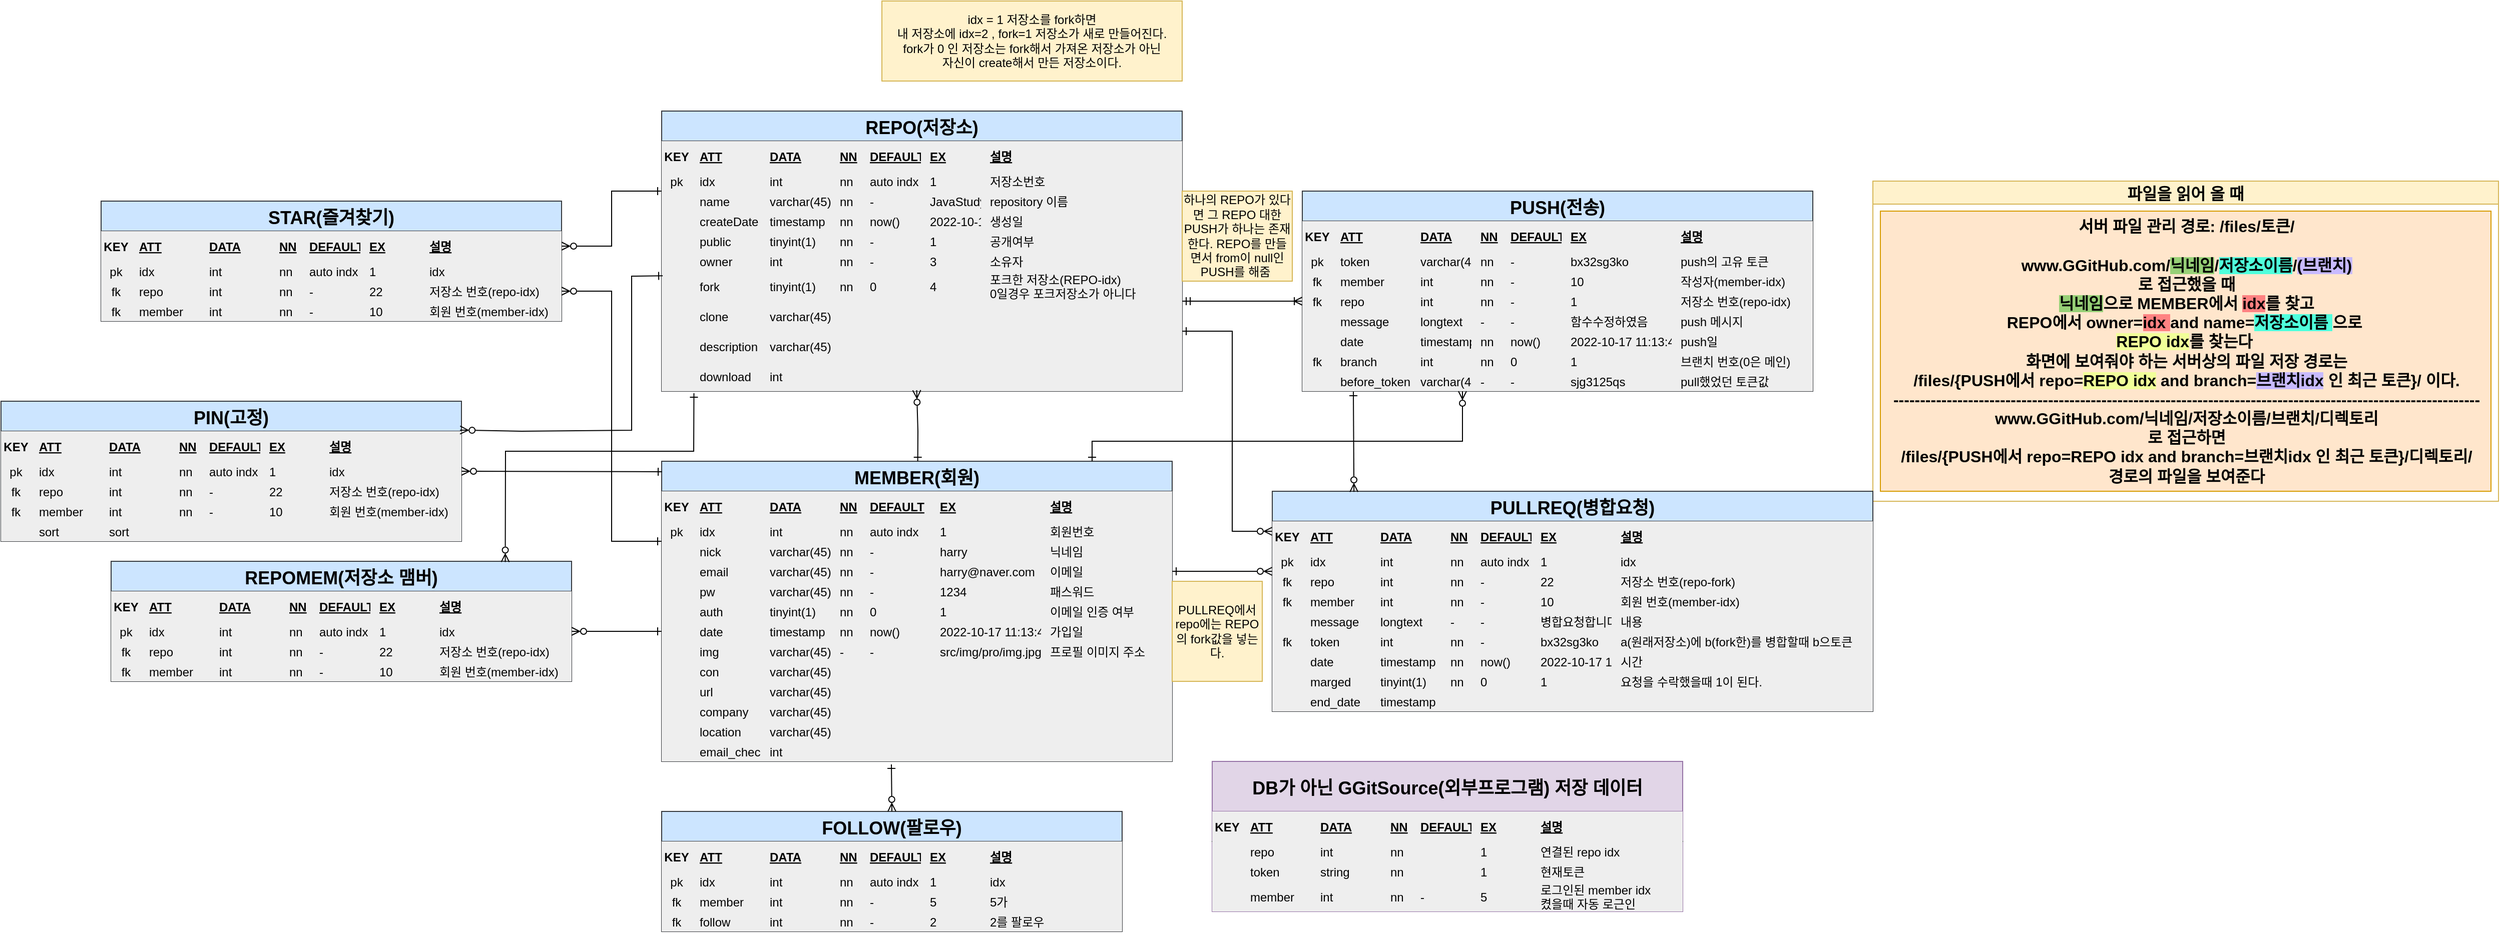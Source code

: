 <mxfile version="20.5.3" type="github">
  <diagram id="R2lEEEUBdFMjLlhIrx00" name="Page-1">
    <mxGraphModel dx="4462" dy="3074" grid="1" gridSize="10" guides="1" tooltips="1" connect="1" arrows="1" fold="1" page="1" pageScale="1" pageWidth="1200" pageHeight="1920" math="0" shadow="0" extFonts="Permanent Marker^https://fonts.googleapis.com/css?family=Permanent+Marker">
      <root>
        <mxCell id="0" />
        <mxCell id="1" parent="0" />
        <object label="MEMBER(회원)" idx="" id="C-vyLk0tnHw3VtMMgP7b-23">
          <mxCell style="shape=table;startSize=30;container=1;collapsible=1;childLayout=tableLayout;fixedRows=1;rowLines=0;fontStyle=1;align=center;resizeLast=1;fillColor=#cce5ff;strokeColor=#36393d;fontSize=18;" parent="1" vertex="1">
            <mxGeometry x="-1230" y="-730" width="510" height="300" as="geometry" />
          </mxCell>
        </object>
        <mxCell id="C-vyLk0tnHw3VtMMgP7b-24" value="" style="shape=partialRectangle;collapsible=0;dropTarget=0;pointerEvents=0;fillColor=#eeeeee;points=[[0,0.5],[1,0.5]];portConstraint=eastwest;top=0;left=0;right=0;bottom=1;strokeColor=#36393d;" parent="C-vyLk0tnHw3VtMMgP7b-23" vertex="1">
          <mxGeometry y="30" width="510" height="30" as="geometry" />
        </mxCell>
        <mxCell id="C-vyLk0tnHw3VtMMgP7b-25" value="KEY" style="shape=partialRectangle;overflow=hidden;connectable=0;fillColor=#eeeeee;top=0;left=0;bottom=0;right=0;fontStyle=1;strokeColor=#36393d;" parent="C-vyLk0tnHw3VtMMgP7b-24" vertex="1">
          <mxGeometry width="30" height="30" as="geometry">
            <mxRectangle width="30" height="30" as="alternateBounds" />
          </mxGeometry>
        </mxCell>
        <mxCell id="C-vyLk0tnHw3VtMMgP7b-26" value="ATT" style="shape=partialRectangle;overflow=hidden;connectable=0;fillColor=#eeeeee;top=0;left=0;bottom=0;right=0;align=left;spacingLeft=6;fontStyle=5;strokeColor=#36393d;" parent="C-vyLk0tnHw3VtMMgP7b-24" vertex="1">
          <mxGeometry x="30" width="70" height="30" as="geometry">
            <mxRectangle width="70" height="30" as="alternateBounds" />
          </mxGeometry>
        </mxCell>
        <mxCell id="lmOcfVDpMMb4SoSBJFk1-18" value="DATA" style="shape=partialRectangle;overflow=hidden;connectable=0;fillColor=#eeeeee;top=0;left=0;bottom=0;right=0;align=left;spacingLeft=6;fontStyle=5;strokeColor=#36393d;" parent="C-vyLk0tnHw3VtMMgP7b-24" vertex="1">
          <mxGeometry x="100" width="70" height="30" as="geometry">
            <mxRectangle width="70" height="30" as="alternateBounds" />
          </mxGeometry>
        </mxCell>
        <mxCell id="lmOcfVDpMMb4SoSBJFk1-21" value="NN" style="shape=partialRectangle;overflow=hidden;connectable=0;fillColor=#eeeeee;top=0;left=0;bottom=0;right=0;align=left;spacingLeft=6;fontStyle=5;strokeColor=#36393d;" parent="C-vyLk0tnHw3VtMMgP7b-24" vertex="1">
          <mxGeometry x="170" width="30" height="30" as="geometry">
            <mxRectangle width="30" height="30" as="alternateBounds" />
          </mxGeometry>
        </mxCell>
        <mxCell id="lmOcfVDpMMb4SoSBJFk1-23" value="DEFAULT" style="shape=partialRectangle;overflow=hidden;connectable=0;fillColor=#eeeeee;top=0;left=0;bottom=0;right=0;align=left;spacingLeft=6;fontStyle=5;strokeColor=#36393d;" parent="C-vyLk0tnHw3VtMMgP7b-24" vertex="1">
          <mxGeometry x="200" width="70" height="30" as="geometry">
            <mxRectangle width="70" height="30" as="alternateBounds" />
          </mxGeometry>
        </mxCell>
        <mxCell id="lmOcfVDpMMb4SoSBJFk1-63" value="EX" style="shape=partialRectangle;overflow=hidden;connectable=0;fillColor=#eeeeee;top=0;left=0;bottom=0;right=0;align=left;spacingLeft=6;fontStyle=5;strokeColor=#36393d;" parent="C-vyLk0tnHw3VtMMgP7b-24" vertex="1">
          <mxGeometry x="270" width="110" height="30" as="geometry">
            <mxRectangle width="110" height="30" as="alternateBounds" />
          </mxGeometry>
        </mxCell>
        <mxCell id="yEf2gbcgYrwrFwAvnMjx-94" value="설명" style="shape=partialRectangle;overflow=hidden;connectable=0;fillColor=#eeeeee;top=0;left=0;bottom=0;right=0;align=left;spacingLeft=6;fontStyle=5;strokeColor=#36393d;" parent="C-vyLk0tnHw3VtMMgP7b-24" vertex="1">
          <mxGeometry x="380" width="130" height="30" as="geometry">
            <mxRectangle width="130" height="30" as="alternateBounds" />
          </mxGeometry>
        </mxCell>
        <mxCell id="lmOcfVDpMMb4SoSBJFk1-57" style="shape=partialRectangle;collapsible=0;dropTarget=0;pointerEvents=0;fillColor=#eeeeee;points=[[0,0.5],[1,0.5]];portConstraint=eastwest;top=0;left=0;right=0;bottom=0;strokeColor=#36393d;" parent="C-vyLk0tnHw3VtMMgP7b-23" vertex="1">
          <mxGeometry y="60" width="510" height="20" as="geometry" />
        </mxCell>
        <mxCell id="lmOcfVDpMMb4SoSBJFk1-58" value="pk" style="shape=partialRectangle;overflow=hidden;connectable=0;fillColor=#eeeeee;top=0;left=0;bottom=0;right=0;strokeColor=#36393d;" parent="lmOcfVDpMMb4SoSBJFk1-57" vertex="1">
          <mxGeometry width="30" height="20" as="geometry">
            <mxRectangle width="30" height="20" as="alternateBounds" />
          </mxGeometry>
        </mxCell>
        <mxCell id="lmOcfVDpMMb4SoSBJFk1-59" value="idx" style="shape=partialRectangle;overflow=hidden;connectable=0;fillColor=#eeeeee;top=0;left=0;bottom=0;right=0;align=left;spacingLeft=6;strokeColor=#36393d;" parent="lmOcfVDpMMb4SoSBJFk1-57" vertex="1">
          <mxGeometry x="30" width="70" height="20" as="geometry">
            <mxRectangle width="70" height="20" as="alternateBounds" />
          </mxGeometry>
        </mxCell>
        <mxCell id="lmOcfVDpMMb4SoSBJFk1-60" value="int" style="shape=partialRectangle;overflow=hidden;connectable=0;fillColor=#eeeeee;top=0;left=0;bottom=0;right=0;align=left;spacingLeft=6;strokeColor=#36393d;" parent="lmOcfVDpMMb4SoSBJFk1-57" vertex="1">
          <mxGeometry x="100" width="70" height="20" as="geometry">
            <mxRectangle width="70" height="20" as="alternateBounds" />
          </mxGeometry>
        </mxCell>
        <mxCell id="lmOcfVDpMMb4SoSBJFk1-61" value="nn" style="shape=partialRectangle;overflow=hidden;connectable=0;fillColor=#eeeeee;top=0;left=0;bottom=0;right=0;align=left;spacingLeft=6;strokeColor=#36393d;" parent="lmOcfVDpMMb4SoSBJFk1-57" vertex="1">
          <mxGeometry x="170" width="30" height="20" as="geometry">
            <mxRectangle width="30" height="20" as="alternateBounds" />
          </mxGeometry>
        </mxCell>
        <mxCell id="lmOcfVDpMMb4SoSBJFk1-62" value="auto indx" style="shape=partialRectangle;overflow=hidden;connectable=0;fillColor=#eeeeee;top=0;left=0;bottom=0;right=0;align=left;spacingLeft=6;strokeColor=#36393d;" parent="lmOcfVDpMMb4SoSBJFk1-57" vertex="1">
          <mxGeometry x="200" width="70" height="20" as="geometry">
            <mxRectangle width="70" height="20" as="alternateBounds" />
          </mxGeometry>
        </mxCell>
        <mxCell id="lmOcfVDpMMb4SoSBJFk1-64" value="1" style="shape=partialRectangle;overflow=hidden;connectable=0;fillColor=#eeeeee;top=0;left=0;bottom=0;right=0;align=left;spacingLeft=6;strokeColor=#36393d;" parent="lmOcfVDpMMb4SoSBJFk1-57" vertex="1">
          <mxGeometry x="270" width="110" height="20" as="geometry">
            <mxRectangle width="110" height="20" as="alternateBounds" />
          </mxGeometry>
        </mxCell>
        <mxCell id="yEf2gbcgYrwrFwAvnMjx-95" value="회원번호" style="shape=partialRectangle;overflow=hidden;connectable=0;fillColor=#eeeeee;top=0;left=0;bottom=0;right=0;align=left;spacingLeft=6;strokeColor=#36393d;" parent="lmOcfVDpMMb4SoSBJFk1-57" vertex="1">
          <mxGeometry x="380" width="130" height="20" as="geometry">
            <mxRectangle width="130" height="20" as="alternateBounds" />
          </mxGeometry>
        </mxCell>
        <mxCell id="C-vyLk0tnHw3VtMMgP7b-27" value="" style="shape=partialRectangle;collapsible=0;dropTarget=0;pointerEvents=0;fillColor=#eeeeee;points=[[0,0.5],[1,0.5]];portConstraint=eastwest;top=0;left=0;right=0;bottom=0;strokeColor=#36393d;" parent="C-vyLk0tnHw3VtMMgP7b-23" vertex="1">
          <mxGeometry y="80" width="510" height="20" as="geometry" />
        </mxCell>
        <mxCell id="C-vyLk0tnHw3VtMMgP7b-28" value="" style="shape=partialRectangle;overflow=hidden;connectable=0;fillColor=#eeeeee;top=0;left=0;bottom=0;right=0;strokeColor=#36393d;" parent="C-vyLk0tnHw3VtMMgP7b-27" vertex="1">
          <mxGeometry width="30" height="20" as="geometry">
            <mxRectangle width="30" height="20" as="alternateBounds" />
          </mxGeometry>
        </mxCell>
        <mxCell id="C-vyLk0tnHw3VtMMgP7b-29" value="nick" style="shape=partialRectangle;overflow=hidden;connectable=0;fillColor=#eeeeee;top=0;left=0;bottom=0;right=0;align=left;spacingLeft=6;strokeColor=#36393d;" parent="C-vyLk0tnHw3VtMMgP7b-27" vertex="1">
          <mxGeometry x="30" width="70" height="20" as="geometry">
            <mxRectangle width="70" height="20" as="alternateBounds" />
          </mxGeometry>
        </mxCell>
        <mxCell id="lmOcfVDpMMb4SoSBJFk1-19" value="varchar(45)" style="shape=partialRectangle;overflow=hidden;connectable=0;fillColor=#eeeeee;top=0;left=0;bottom=0;right=0;align=left;spacingLeft=6;strokeColor=#36393d;" parent="C-vyLk0tnHw3VtMMgP7b-27" vertex="1">
          <mxGeometry x="100" width="70" height="20" as="geometry">
            <mxRectangle width="70" height="20" as="alternateBounds" />
          </mxGeometry>
        </mxCell>
        <mxCell id="lmOcfVDpMMb4SoSBJFk1-22" value="nn" style="shape=partialRectangle;overflow=hidden;connectable=0;fillColor=#eeeeee;top=0;left=0;bottom=0;right=0;align=left;spacingLeft=6;strokeColor=#36393d;" parent="C-vyLk0tnHw3VtMMgP7b-27" vertex="1">
          <mxGeometry x="170" width="30" height="20" as="geometry">
            <mxRectangle width="30" height="20" as="alternateBounds" />
          </mxGeometry>
        </mxCell>
        <mxCell id="lmOcfVDpMMb4SoSBJFk1-24" value="-" style="shape=partialRectangle;overflow=hidden;connectable=0;fillColor=#eeeeee;top=0;left=0;bottom=0;right=0;align=left;spacingLeft=6;strokeColor=#36393d;" parent="C-vyLk0tnHw3VtMMgP7b-27" vertex="1">
          <mxGeometry x="200" width="70" height="20" as="geometry">
            <mxRectangle width="70" height="20" as="alternateBounds" />
          </mxGeometry>
        </mxCell>
        <mxCell id="lmOcfVDpMMb4SoSBJFk1-65" value="harry" style="shape=partialRectangle;overflow=hidden;connectable=0;fillColor=#eeeeee;top=0;left=0;bottom=0;right=0;align=left;spacingLeft=6;strokeColor=#36393d;" parent="C-vyLk0tnHw3VtMMgP7b-27" vertex="1">
          <mxGeometry x="270" width="110" height="20" as="geometry">
            <mxRectangle width="110" height="20" as="alternateBounds" />
          </mxGeometry>
        </mxCell>
        <mxCell id="yEf2gbcgYrwrFwAvnMjx-96" value="닉네임" style="shape=partialRectangle;overflow=hidden;connectable=0;fillColor=#eeeeee;top=0;left=0;bottom=0;right=0;align=left;spacingLeft=6;strokeColor=#36393d;" parent="C-vyLk0tnHw3VtMMgP7b-27" vertex="1">
          <mxGeometry x="380" width="130" height="20" as="geometry">
            <mxRectangle width="130" height="20" as="alternateBounds" />
          </mxGeometry>
        </mxCell>
        <mxCell id="lmOcfVDpMMb4SoSBJFk1-25" style="shape=partialRectangle;collapsible=0;dropTarget=0;pointerEvents=0;fillColor=#eeeeee;points=[[0,0.5],[1,0.5]];portConstraint=eastwest;top=0;left=0;right=0;bottom=0;strokeColor=#36393d;" parent="C-vyLk0tnHw3VtMMgP7b-23" vertex="1">
          <mxGeometry y="100" width="510" height="20" as="geometry" />
        </mxCell>
        <mxCell id="lmOcfVDpMMb4SoSBJFk1-26" style="shape=partialRectangle;overflow=hidden;connectable=0;fillColor=#eeeeee;top=0;left=0;bottom=0;right=0;strokeColor=#36393d;" parent="lmOcfVDpMMb4SoSBJFk1-25" vertex="1">
          <mxGeometry width="30" height="20" as="geometry">
            <mxRectangle width="30" height="20" as="alternateBounds" />
          </mxGeometry>
        </mxCell>
        <mxCell id="lmOcfVDpMMb4SoSBJFk1-27" value="email" style="shape=partialRectangle;overflow=hidden;connectable=0;fillColor=#eeeeee;top=0;left=0;bottom=0;right=0;align=left;spacingLeft=6;strokeColor=#36393d;" parent="lmOcfVDpMMb4SoSBJFk1-25" vertex="1">
          <mxGeometry x="30" width="70" height="20" as="geometry">
            <mxRectangle width="70" height="20" as="alternateBounds" />
          </mxGeometry>
        </mxCell>
        <mxCell id="lmOcfVDpMMb4SoSBJFk1-28" value="varchar(45)" style="shape=partialRectangle;overflow=hidden;connectable=0;fillColor=#eeeeee;top=0;left=0;bottom=0;right=0;align=left;spacingLeft=6;strokeColor=#36393d;" parent="lmOcfVDpMMb4SoSBJFk1-25" vertex="1">
          <mxGeometry x="100" width="70" height="20" as="geometry">
            <mxRectangle width="70" height="20" as="alternateBounds" />
          </mxGeometry>
        </mxCell>
        <mxCell id="lmOcfVDpMMb4SoSBJFk1-29" value="nn" style="shape=partialRectangle;overflow=hidden;connectable=0;fillColor=#eeeeee;top=0;left=0;bottom=0;right=0;align=left;spacingLeft=6;strokeColor=#36393d;" parent="lmOcfVDpMMb4SoSBJFk1-25" vertex="1">
          <mxGeometry x="170" width="30" height="20" as="geometry">
            <mxRectangle width="30" height="20" as="alternateBounds" />
          </mxGeometry>
        </mxCell>
        <mxCell id="lmOcfVDpMMb4SoSBJFk1-30" value="-" style="shape=partialRectangle;overflow=hidden;connectable=0;fillColor=#eeeeee;top=0;left=0;bottom=0;right=0;align=left;spacingLeft=6;strokeColor=#36393d;" parent="lmOcfVDpMMb4SoSBJFk1-25" vertex="1">
          <mxGeometry x="200" width="70" height="20" as="geometry">
            <mxRectangle width="70" height="20" as="alternateBounds" />
          </mxGeometry>
        </mxCell>
        <mxCell id="lmOcfVDpMMb4SoSBJFk1-66" value="harry@naver.com" style="shape=partialRectangle;overflow=hidden;connectable=0;fillColor=#eeeeee;top=0;left=0;bottom=0;right=0;align=left;spacingLeft=6;strokeColor=#36393d;" parent="lmOcfVDpMMb4SoSBJFk1-25" vertex="1">
          <mxGeometry x="270" width="110" height="20" as="geometry">
            <mxRectangle width="110" height="20" as="alternateBounds" />
          </mxGeometry>
        </mxCell>
        <mxCell id="yEf2gbcgYrwrFwAvnMjx-97" value="이메일" style="shape=partialRectangle;overflow=hidden;connectable=0;fillColor=#eeeeee;top=0;left=0;bottom=0;right=0;align=left;spacingLeft=6;strokeColor=#36393d;" parent="lmOcfVDpMMb4SoSBJFk1-25" vertex="1">
          <mxGeometry x="380" width="130" height="20" as="geometry">
            <mxRectangle width="130" height="20" as="alternateBounds" />
          </mxGeometry>
        </mxCell>
        <mxCell id="lmOcfVDpMMb4SoSBJFk1-45" style="shape=partialRectangle;collapsible=0;dropTarget=0;pointerEvents=0;fillColor=#eeeeee;points=[[0,0.5],[1,0.5]];portConstraint=eastwest;top=0;left=0;right=0;bottom=0;strokeColor=#36393d;" parent="C-vyLk0tnHw3VtMMgP7b-23" vertex="1">
          <mxGeometry y="120" width="510" height="20" as="geometry" />
        </mxCell>
        <mxCell id="lmOcfVDpMMb4SoSBJFk1-46" style="shape=partialRectangle;overflow=hidden;connectable=0;fillColor=#eeeeee;top=0;left=0;bottom=0;right=0;strokeColor=#36393d;" parent="lmOcfVDpMMb4SoSBJFk1-45" vertex="1">
          <mxGeometry width="30" height="20" as="geometry">
            <mxRectangle width="30" height="20" as="alternateBounds" />
          </mxGeometry>
        </mxCell>
        <mxCell id="lmOcfVDpMMb4SoSBJFk1-47" value="pw " style="shape=partialRectangle;overflow=hidden;connectable=0;fillColor=#eeeeee;top=0;left=0;bottom=0;right=0;align=left;spacingLeft=6;strokeColor=#36393d;" parent="lmOcfVDpMMb4SoSBJFk1-45" vertex="1">
          <mxGeometry x="30" width="70" height="20" as="geometry">
            <mxRectangle width="70" height="20" as="alternateBounds" />
          </mxGeometry>
        </mxCell>
        <mxCell id="lmOcfVDpMMb4SoSBJFk1-48" value="varchar(45)" style="shape=partialRectangle;overflow=hidden;connectable=0;fillColor=#eeeeee;top=0;left=0;bottom=0;right=0;align=left;spacingLeft=6;strokeColor=#36393d;" parent="lmOcfVDpMMb4SoSBJFk1-45" vertex="1">
          <mxGeometry x="100" width="70" height="20" as="geometry">
            <mxRectangle width="70" height="20" as="alternateBounds" />
          </mxGeometry>
        </mxCell>
        <mxCell id="lmOcfVDpMMb4SoSBJFk1-49" value="nn" style="shape=partialRectangle;overflow=hidden;connectable=0;fillColor=#eeeeee;top=0;left=0;bottom=0;right=0;align=left;spacingLeft=6;strokeColor=#36393d;" parent="lmOcfVDpMMb4SoSBJFk1-45" vertex="1">
          <mxGeometry x="170" width="30" height="20" as="geometry">
            <mxRectangle width="30" height="20" as="alternateBounds" />
          </mxGeometry>
        </mxCell>
        <mxCell id="lmOcfVDpMMb4SoSBJFk1-50" value="-" style="shape=partialRectangle;overflow=hidden;connectable=0;fillColor=#eeeeee;top=0;left=0;bottom=0;right=0;align=left;spacingLeft=6;strokeColor=#36393d;" parent="lmOcfVDpMMb4SoSBJFk1-45" vertex="1">
          <mxGeometry x="200" width="70" height="20" as="geometry">
            <mxRectangle width="70" height="20" as="alternateBounds" />
          </mxGeometry>
        </mxCell>
        <mxCell id="lmOcfVDpMMb4SoSBJFk1-67" value="1234" style="shape=partialRectangle;overflow=hidden;connectable=0;fillColor=#eeeeee;top=0;left=0;bottom=0;right=0;align=left;spacingLeft=6;strokeColor=#36393d;" parent="lmOcfVDpMMb4SoSBJFk1-45" vertex="1">
          <mxGeometry x="270" width="110" height="20" as="geometry">
            <mxRectangle width="110" height="20" as="alternateBounds" />
          </mxGeometry>
        </mxCell>
        <mxCell id="yEf2gbcgYrwrFwAvnMjx-98" value="패스워드" style="shape=partialRectangle;overflow=hidden;connectable=0;fillColor=#eeeeee;top=0;left=0;bottom=0;right=0;align=left;spacingLeft=6;strokeColor=#36393d;" parent="lmOcfVDpMMb4SoSBJFk1-45" vertex="1">
          <mxGeometry x="380" width="130" height="20" as="geometry">
            <mxRectangle width="130" height="20" as="alternateBounds" />
          </mxGeometry>
        </mxCell>
        <mxCell id="lmOcfVDpMMb4SoSBJFk1-39" style="shape=partialRectangle;collapsible=0;dropTarget=0;pointerEvents=0;fillColor=#eeeeee;points=[[0,0.5],[1,0.5]];portConstraint=eastwest;top=0;left=0;right=0;bottom=0;strokeColor=#36393d;" parent="C-vyLk0tnHw3VtMMgP7b-23" vertex="1">
          <mxGeometry y="140" width="510" height="20" as="geometry" />
        </mxCell>
        <mxCell id="lmOcfVDpMMb4SoSBJFk1-40" style="shape=partialRectangle;overflow=hidden;connectable=0;fillColor=#eeeeee;top=0;left=0;bottom=0;right=0;strokeColor=#36393d;" parent="lmOcfVDpMMb4SoSBJFk1-39" vertex="1">
          <mxGeometry width="30" height="20" as="geometry">
            <mxRectangle width="30" height="20" as="alternateBounds" />
          </mxGeometry>
        </mxCell>
        <mxCell id="lmOcfVDpMMb4SoSBJFk1-41" value="auth" style="shape=partialRectangle;overflow=hidden;connectable=0;fillColor=#eeeeee;top=0;left=0;bottom=0;right=0;align=left;spacingLeft=6;strokeColor=#36393d;" parent="lmOcfVDpMMb4SoSBJFk1-39" vertex="1">
          <mxGeometry x="30" width="70" height="20" as="geometry">
            <mxRectangle width="70" height="20" as="alternateBounds" />
          </mxGeometry>
        </mxCell>
        <mxCell id="lmOcfVDpMMb4SoSBJFk1-42" value="tinyint(1)" style="shape=partialRectangle;overflow=hidden;connectable=0;fillColor=#eeeeee;top=0;left=0;bottom=0;right=0;align=left;spacingLeft=6;strokeColor=#36393d;" parent="lmOcfVDpMMb4SoSBJFk1-39" vertex="1">
          <mxGeometry x="100" width="70" height="20" as="geometry">
            <mxRectangle width="70" height="20" as="alternateBounds" />
          </mxGeometry>
        </mxCell>
        <mxCell id="lmOcfVDpMMb4SoSBJFk1-43" value="nn" style="shape=partialRectangle;overflow=hidden;connectable=0;fillColor=#eeeeee;top=0;left=0;bottom=0;right=0;align=left;spacingLeft=6;strokeColor=#36393d;" parent="lmOcfVDpMMb4SoSBJFk1-39" vertex="1">
          <mxGeometry x="170" width="30" height="20" as="geometry">
            <mxRectangle width="30" height="20" as="alternateBounds" />
          </mxGeometry>
        </mxCell>
        <mxCell id="lmOcfVDpMMb4SoSBJFk1-44" value="0" style="shape=partialRectangle;overflow=hidden;connectable=0;fillColor=#eeeeee;top=0;left=0;bottom=0;right=0;align=left;spacingLeft=6;strokeColor=#36393d;" parent="lmOcfVDpMMb4SoSBJFk1-39" vertex="1">
          <mxGeometry x="200" width="70" height="20" as="geometry">
            <mxRectangle width="70" height="20" as="alternateBounds" />
          </mxGeometry>
        </mxCell>
        <mxCell id="lmOcfVDpMMb4SoSBJFk1-68" value="1" style="shape=partialRectangle;overflow=hidden;connectable=0;fillColor=#eeeeee;top=0;left=0;bottom=0;right=0;align=left;spacingLeft=6;strokeColor=#36393d;" parent="lmOcfVDpMMb4SoSBJFk1-39" vertex="1">
          <mxGeometry x="270" width="110" height="20" as="geometry">
            <mxRectangle width="110" height="20" as="alternateBounds" />
          </mxGeometry>
        </mxCell>
        <mxCell id="yEf2gbcgYrwrFwAvnMjx-99" value="이메일 인증 여부" style="shape=partialRectangle;overflow=hidden;connectable=0;fillColor=#eeeeee;top=0;left=0;bottom=0;right=0;align=left;spacingLeft=6;strokeColor=#36393d;" parent="lmOcfVDpMMb4SoSBJFk1-39" vertex="1">
          <mxGeometry x="380" width="130" height="20" as="geometry">
            <mxRectangle width="130" height="20" as="alternateBounds" />
          </mxGeometry>
        </mxCell>
        <mxCell id="lmOcfVDpMMb4SoSBJFk1-33" style="shape=partialRectangle;collapsible=0;dropTarget=0;pointerEvents=0;fillColor=#eeeeee;points=[[0,0.5],[1,0.5]];portConstraint=eastwest;top=0;left=0;right=0;bottom=0;strokeColor=#36393d;" parent="C-vyLk0tnHw3VtMMgP7b-23" vertex="1">
          <mxGeometry y="160" width="510" height="20" as="geometry" />
        </mxCell>
        <mxCell id="lmOcfVDpMMb4SoSBJFk1-34" style="shape=partialRectangle;overflow=hidden;connectable=0;fillColor=#eeeeee;top=0;left=0;bottom=0;right=0;strokeColor=#36393d;" parent="lmOcfVDpMMb4SoSBJFk1-33" vertex="1">
          <mxGeometry width="30" height="20" as="geometry">
            <mxRectangle width="30" height="20" as="alternateBounds" />
          </mxGeometry>
        </mxCell>
        <mxCell id="lmOcfVDpMMb4SoSBJFk1-35" value="date" style="shape=partialRectangle;overflow=hidden;connectable=0;fillColor=#eeeeee;top=0;left=0;bottom=0;right=0;align=left;spacingLeft=6;strokeColor=#36393d;" parent="lmOcfVDpMMb4SoSBJFk1-33" vertex="1">
          <mxGeometry x="30" width="70" height="20" as="geometry">
            <mxRectangle width="70" height="20" as="alternateBounds" />
          </mxGeometry>
        </mxCell>
        <mxCell id="lmOcfVDpMMb4SoSBJFk1-36" value="timestamp" style="shape=partialRectangle;overflow=hidden;connectable=0;fillColor=#eeeeee;top=0;left=0;bottom=0;right=0;align=left;spacingLeft=6;strokeColor=#36393d;" parent="lmOcfVDpMMb4SoSBJFk1-33" vertex="1">
          <mxGeometry x="100" width="70" height="20" as="geometry">
            <mxRectangle width="70" height="20" as="alternateBounds" />
          </mxGeometry>
        </mxCell>
        <mxCell id="lmOcfVDpMMb4SoSBJFk1-37" value="nn" style="shape=partialRectangle;overflow=hidden;connectable=0;fillColor=#eeeeee;top=0;left=0;bottom=0;right=0;align=left;spacingLeft=6;strokeColor=#36393d;" parent="lmOcfVDpMMb4SoSBJFk1-33" vertex="1">
          <mxGeometry x="170" width="30" height="20" as="geometry">
            <mxRectangle width="30" height="20" as="alternateBounds" />
          </mxGeometry>
        </mxCell>
        <mxCell id="lmOcfVDpMMb4SoSBJFk1-38" value="now()" style="shape=partialRectangle;overflow=hidden;connectable=0;fillColor=#eeeeee;top=0;left=0;bottom=0;right=0;align=left;spacingLeft=6;strokeColor=#36393d;" parent="lmOcfVDpMMb4SoSBJFk1-33" vertex="1">
          <mxGeometry x="200" width="70" height="20" as="geometry">
            <mxRectangle width="70" height="20" as="alternateBounds" />
          </mxGeometry>
        </mxCell>
        <mxCell id="lmOcfVDpMMb4SoSBJFk1-69" value="2022-10-17 11:13:46" style="shape=partialRectangle;overflow=hidden;connectable=0;fillColor=#eeeeee;top=0;left=0;bottom=0;right=0;align=left;spacingLeft=6;strokeColor=#36393d;" parent="lmOcfVDpMMb4SoSBJFk1-33" vertex="1">
          <mxGeometry x="270" width="110" height="20" as="geometry">
            <mxRectangle width="110" height="20" as="alternateBounds" />
          </mxGeometry>
        </mxCell>
        <mxCell id="yEf2gbcgYrwrFwAvnMjx-100" value="가입일" style="shape=partialRectangle;overflow=hidden;connectable=0;fillColor=#eeeeee;top=0;left=0;bottom=0;right=0;align=left;spacingLeft=6;strokeColor=#36393d;" parent="lmOcfVDpMMb4SoSBJFk1-33" vertex="1">
          <mxGeometry x="380" width="130" height="20" as="geometry">
            <mxRectangle width="130" height="20" as="alternateBounds" />
          </mxGeometry>
        </mxCell>
        <mxCell id="yEf2gbcgYrwrFwAvnMjx-418" style="shape=partialRectangle;collapsible=0;dropTarget=0;pointerEvents=0;fillColor=#eeeeee;points=[[0,0.5],[1,0.5]];portConstraint=eastwest;top=0;left=0;right=0;bottom=0;strokeColor=#36393d;" parent="C-vyLk0tnHw3VtMMgP7b-23" vertex="1">
          <mxGeometry y="180" width="510" height="20" as="geometry" />
        </mxCell>
        <mxCell id="yEf2gbcgYrwrFwAvnMjx-419" style="shape=partialRectangle;overflow=hidden;connectable=0;fillColor=#eeeeee;top=0;left=0;bottom=0;right=0;strokeColor=#36393d;" parent="yEf2gbcgYrwrFwAvnMjx-418" vertex="1">
          <mxGeometry width="30" height="20" as="geometry">
            <mxRectangle width="30" height="20" as="alternateBounds" />
          </mxGeometry>
        </mxCell>
        <mxCell id="yEf2gbcgYrwrFwAvnMjx-420" value="img" style="shape=partialRectangle;overflow=hidden;connectable=0;fillColor=#eeeeee;top=0;left=0;bottom=0;right=0;align=left;spacingLeft=6;strokeColor=#36393d;" parent="yEf2gbcgYrwrFwAvnMjx-418" vertex="1">
          <mxGeometry x="30" width="70" height="20" as="geometry">
            <mxRectangle width="70" height="20" as="alternateBounds" />
          </mxGeometry>
        </mxCell>
        <mxCell id="yEf2gbcgYrwrFwAvnMjx-421" value="varchar(45)" style="shape=partialRectangle;overflow=hidden;connectable=0;fillColor=#eeeeee;top=0;left=0;bottom=0;right=0;align=left;spacingLeft=6;strokeColor=#36393d;" parent="yEf2gbcgYrwrFwAvnMjx-418" vertex="1">
          <mxGeometry x="100" width="70" height="20" as="geometry">
            <mxRectangle width="70" height="20" as="alternateBounds" />
          </mxGeometry>
        </mxCell>
        <mxCell id="yEf2gbcgYrwrFwAvnMjx-422" value="-" style="shape=partialRectangle;overflow=hidden;connectable=0;fillColor=#eeeeee;top=0;left=0;bottom=0;right=0;align=left;spacingLeft=6;strokeColor=#36393d;" parent="yEf2gbcgYrwrFwAvnMjx-418" vertex="1">
          <mxGeometry x="170" width="30" height="20" as="geometry">
            <mxRectangle width="30" height="20" as="alternateBounds" />
          </mxGeometry>
        </mxCell>
        <mxCell id="yEf2gbcgYrwrFwAvnMjx-423" value="-" style="shape=partialRectangle;overflow=hidden;connectable=0;fillColor=#eeeeee;top=0;left=0;bottom=0;right=0;align=left;spacingLeft=6;strokeColor=#36393d;" parent="yEf2gbcgYrwrFwAvnMjx-418" vertex="1">
          <mxGeometry x="200" width="70" height="20" as="geometry">
            <mxRectangle width="70" height="20" as="alternateBounds" />
          </mxGeometry>
        </mxCell>
        <mxCell id="yEf2gbcgYrwrFwAvnMjx-424" value="src/img/pro/img.jpg" style="shape=partialRectangle;overflow=hidden;connectable=0;fillColor=#eeeeee;top=0;left=0;bottom=0;right=0;align=left;spacingLeft=6;strokeColor=#36393d;" parent="yEf2gbcgYrwrFwAvnMjx-418" vertex="1">
          <mxGeometry x="270" width="110" height="20" as="geometry">
            <mxRectangle width="110" height="20" as="alternateBounds" />
          </mxGeometry>
        </mxCell>
        <mxCell id="yEf2gbcgYrwrFwAvnMjx-425" value="프로필 이미지 주소" style="shape=partialRectangle;overflow=hidden;connectable=0;fillColor=#eeeeee;top=0;left=0;bottom=0;right=0;align=left;spacingLeft=6;strokeColor=#36393d;" parent="yEf2gbcgYrwrFwAvnMjx-418" vertex="1">
          <mxGeometry x="380" width="130" height="20" as="geometry">
            <mxRectangle width="130" height="20" as="alternateBounds" />
          </mxGeometry>
        </mxCell>
        <mxCell id="BbEBZRn4t34f_dOa32Nt-43" style="shape=partialRectangle;collapsible=0;dropTarget=0;pointerEvents=0;fillColor=#eeeeee;points=[[0,0.5],[1,0.5]];portConstraint=eastwest;top=0;left=0;right=0;bottom=0;strokeColor=#36393d;" vertex="1" parent="C-vyLk0tnHw3VtMMgP7b-23">
          <mxGeometry y="200" width="510" height="20" as="geometry" />
        </mxCell>
        <mxCell id="BbEBZRn4t34f_dOa32Nt-44" style="shape=partialRectangle;overflow=hidden;connectable=0;fillColor=#eeeeee;top=0;left=0;bottom=0;right=0;strokeColor=#36393d;" vertex="1" parent="BbEBZRn4t34f_dOa32Nt-43">
          <mxGeometry width="30" height="20" as="geometry">
            <mxRectangle width="30" height="20" as="alternateBounds" />
          </mxGeometry>
        </mxCell>
        <mxCell id="BbEBZRn4t34f_dOa32Nt-45" value="con" style="shape=partialRectangle;overflow=hidden;connectable=0;fillColor=#eeeeee;top=0;left=0;bottom=0;right=0;align=left;spacingLeft=6;strokeColor=#36393d;" vertex="1" parent="BbEBZRn4t34f_dOa32Nt-43">
          <mxGeometry x="30" width="70" height="20" as="geometry">
            <mxRectangle width="70" height="20" as="alternateBounds" />
          </mxGeometry>
        </mxCell>
        <mxCell id="BbEBZRn4t34f_dOa32Nt-46" value="varchar(45)" style="shape=partialRectangle;overflow=hidden;connectable=0;fillColor=#eeeeee;top=0;left=0;bottom=0;right=0;align=left;spacingLeft=6;strokeColor=#36393d;" vertex="1" parent="BbEBZRn4t34f_dOa32Nt-43">
          <mxGeometry x="100" width="70" height="20" as="geometry">
            <mxRectangle width="70" height="20" as="alternateBounds" />
          </mxGeometry>
        </mxCell>
        <mxCell id="BbEBZRn4t34f_dOa32Nt-47" style="shape=partialRectangle;overflow=hidden;connectable=0;fillColor=#eeeeee;top=0;left=0;bottom=0;right=0;align=left;spacingLeft=6;strokeColor=#36393d;" vertex="1" parent="BbEBZRn4t34f_dOa32Nt-43">
          <mxGeometry x="170" width="30" height="20" as="geometry">
            <mxRectangle width="30" height="20" as="alternateBounds" />
          </mxGeometry>
        </mxCell>
        <mxCell id="BbEBZRn4t34f_dOa32Nt-48" style="shape=partialRectangle;overflow=hidden;connectable=0;fillColor=#eeeeee;top=0;left=0;bottom=0;right=0;align=left;spacingLeft=6;strokeColor=#36393d;" vertex="1" parent="BbEBZRn4t34f_dOa32Nt-43">
          <mxGeometry x="200" width="70" height="20" as="geometry">
            <mxRectangle width="70" height="20" as="alternateBounds" />
          </mxGeometry>
        </mxCell>
        <mxCell id="BbEBZRn4t34f_dOa32Nt-49" style="shape=partialRectangle;overflow=hidden;connectable=0;fillColor=#eeeeee;top=0;left=0;bottom=0;right=0;align=left;spacingLeft=6;strokeColor=#36393d;" vertex="1" parent="BbEBZRn4t34f_dOa32Nt-43">
          <mxGeometry x="270" width="110" height="20" as="geometry">
            <mxRectangle width="110" height="20" as="alternateBounds" />
          </mxGeometry>
        </mxCell>
        <mxCell id="BbEBZRn4t34f_dOa32Nt-50" style="shape=partialRectangle;overflow=hidden;connectable=0;fillColor=#eeeeee;top=0;left=0;bottom=0;right=0;align=left;spacingLeft=6;strokeColor=#36393d;" vertex="1" parent="BbEBZRn4t34f_dOa32Nt-43">
          <mxGeometry x="380" width="130" height="20" as="geometry">
            <mxRectangle width="130" height="20" as="alternateBounds" />
          </mxGeometry>
        </mxCell>
        <mxCell id="BbEBZRn4t34f_dOa32Nt-51" style="shape=partialRectangle;collapsible=0;dropTarget=0;pointerEvents=0;fillColor=#eeeeee;points=[[0,0.5],[1,0.5]];portConstraint=eastwest;top=0;left=0;right=0;bottom=0;strokeColor=#36393d;" vertex="1" parent="C-vyLk0tnHw3VtMMgP7b-23">
          <mxGeometry y="220" width="510" height="20" as="geometry" />
        </mxCell>
        <mxCell id="BbEBZRn4t34f_dOa32Nt-52" style="shape=partialRectangle;overflow=hidden;connectable=0;fillColor=#eeeeee;top=0;left=0;bottom=0;right=0;strokeColor=#36393d;" vertex="1" parent="BbEBZRn4t34f_dOa32Nt-51">
          <mxGeometry width="30" height="20" as="geometry">
            <mxRectangle width="30" height="20" as="alternateBounds" />
          </mxGeometry>
        </mxCell>
        <mxCell id="BbEBZRn4t34f_dOa32Nt-53" value="url" style="shape=partialRectangle;overflow=hidden;connectable=0;fillColor=#eeeeee;top=0;left=0;bottom=0;right=0;align=left;spacingLeft=6;strokeColor=#36393d;" vertex="1" parent="BbEBZRn4t34f_dOa32Nt-51">
          <mxGeometry x="30" width="70" height="20" as="geometry">
            <mxRectangle width="70" height="20" as="alternateBounds" />
          </mxGeometry>
        </mxCell>
        <mxCell id="BbEBZRn4t34f_dOa32Nt-54" value="varchar(45)" style="shape=partialRectangle;overflow=hidden;connectable=0;fillColor=#eeeeee;top=0;left=0;bottom=0;right=0;align=left;spacingLeft=6;strokeColor=#36393d;" vertex="1" parent="BbEBZRn4t34f_dOa32Nt-51">
          <mxGeometry x="100" width="70" height="20" as="geometry">
            <mxRectangle width="70" height="20" as="alternateBounds" />
          </mxGeometry>
        </mxCell>
        <mxCell id="BbEBZRn4t34f_dOa32Nt-55" style="shape=partialRectangle;overflow=hidden;connectable=0;fillColor=#eeeeee;top=0;left=0;bottom=0;right=0;align=left;spacingLeft=6;strokeColor=#36393d;" vertex="1" parent="BbEBZRn4t34f_dOa32Nt-51">
          <mxGeometry x="170" width="30" height="20" as="geometry">
            <mxRectangle width="30" height="20" as="alternateBounds" />
          </mxGeometry>
        </mxCell>
        <mxCell id="BbEBZRn4t34f_dOa32Nt-56" style="shape=partialRectangle;overflow=hidden;connectable=0;fillColor=#eeeeee;top=0;left=0;bottom=0;right=0;align=left;spacingLeft=6;strokeColor=#36393d;" vertex="1" parent="BbEBZRn4t34f_dOa32Nt-51">
          <mxGeometry x="200" width="70" height="20" as="geometry">
            <mxRectangle width="70" height="20" as="alternateBounds" />
          </mxGeometry>
        </mxCell>
        <mxCell id="BbEBZRn4t34f_dOa32Nt-57" style="shape=partialRectangle;overflow=hidden;connectable=0;fillColor=#eeeeee;top=0;left=0;bottom=0;right=0;align=left;spacingLeft=6;strokeColor=#36393d;" vertex="1" parent="BbEBZRn4t34f_dOa32Nt-51">
          <mxGeometry x="270" width="110" height="20" as="geometry">
            <mxRectangle width="110" height="20" as="alternateBounds" />
          </mxGeometry>
        </mxCell>
        <mxCell id="BbEBZRn4t34f_dOa32Nt-58" style="shape=partialRectangle;overflow=hidden;connectable=0;fillColor=#eeeeee;top=0;left=0;bottom=0;right=0;align=left;spacingLeft=6;strokeColor=#36393d;" vertex="1" parent="BbEBZRn4t34f_dOa32Nt-51">
          <mxGeometry x="380" width="130" height="20" as="geometry">
            <mxRectangle width="130" height="20" as="alternateBounds" />
          </mxGeometry>
        </mxCell>
        <mxCell id="BbEBZRn4t34f_dOa32Nt-59" style="shape=partialRectangle;collapsible=0;dropTarget=0;pointerEvents=0;fillColor=#eeeeee;points=[[0,0.5],[1,0.5]];portConstraint=eastwest;top=0;left=0;right=0;bottom=0;strokeColor=#36393d;" vertex="1" parent="C-vyLk0tnHw3VtMMgP7b-23">
          <mxGeometry y="240" width="510" height="20" as="geometry" />
        </mxCell>
        <mxCell id="BbEBZRn4t34f_dOa32Nt-60" style="shape=partialRectangle;overflow=hidden;connectable=0;fillColor=#eeeeee;top=0;left=0;bottom=0;right=0;strokeColor=#36393d;" vertex="1" parent="BbEBZRn4t34f_dOa32Nt-59">
          <mxGeometry width="30" height="20" as="geometry">
            <mxRectangle width="30" height="20" as="alternateBounds" />
          </mxGeometry>
        </mxCell>
        <mxCell id="BbEBZRn4t34f_dOa32Nt-61" value="company" style="shape=partialRectangle;overflow=hidden;connectable=0;fillColor=#eeeeee;top=0;left=0;bottom=0;right=0;align=left;spacingLeft=6;strokeColor=#36393d;" vertex="1" parent="BbEBZRn4t34f_dOa32Nt-59">
          <mxGeometry x="30" width="70" height="20" as="geometry">
            <mxRectangle width="70" height="20" as="alternateBounds" />
          </mxGeometry>
        </mxCell>
        <mxCell id="BbEBZRn4t34f_dOa32Nt-62" value="varchar(45)" style="shape=partialRectangle;overflow=hidden;connectable=0;fillColor=#eeeeee;top=0;left=0;bottom=0;right=0;align=left;spacingLeft=6;strokeColor=#36393d;" vertex="1" parent="BbEBZRn4t34f_dOa32Nt-59">
          <mxGeometry x="100" width="70" height="20" as="geometry">
            <mxRectangle width="70" height="20" as="alternateBounds" />
          </mxGeometry>
        </mxCell>
        <mxCell id="BbEBZRn4t34f_dOa32Nt-63" style="shape=partialRectangle;overflow=hidden;connectable=0;fillColor=#eeeeee;top=0;left=0;bottom=0;right=0;align=left;spacingLeft=6;strokeColor=#36393d;" vertex="1" parent="BbEBZRn4t34f_dOa32Nt-59">
          <mxGeometry x="170" width="30" height="20" as="geometry">
            <mxRectangle width="30" height="20" as="alternateBounds" />
          </mxGeometry>
        </mxCell>
        <mxCell id="BbEBZRn4t34f_dOa32Nt-64" style="shape=partialRectangle;overflow=hidden;connectable=0;fillColor=#eeeeee;top=0;left=0;bottom=0;right=0;align=left;spacingLeft=6;strokeColor=#36393d;" vertex="1" parent="BbEBZRn4t34f_dOa32Nt-59">
          <mxGeometry x="200" width="70" height="20" as="geometry">
            <mxRectangle width="70" height="20" as="alternateBounds" />
          </mxGeometry>
        </mxCell>
        <mxCell id="BbEBZRn4t34f_dOa32Nt-65" style="shape=partialRectangle;overflow=hidden;connectable=0;fillColor=#eeeeee;top=0;left=0;bottom=0;right=0;align=left;spacingLeft=6;strokeColor=#36393d;" vertex="1" parent="BbEBZRn4t34f_dOa32Nt-59">
          <mxGeometry x="270" width="110" height="20" as="geometry">
            <mxRectangle width="110" height="20" as="alternateBounds" />
          </mxGeometry>
        </mxCell>
        <mxCell id="BbEBZRn4t34f_dOa32Nt-66" style="shape=partialRectangle;overflow=hidden;connectable=0;fillColor=#eeeeee;top=0;left=0;bottom=0;right=0;align=left;spacingLeft=6;strokeColor=#36393d;" vertex="1" parent="BbEBZRn4t34f_dOa32Nt-59">
          <mxGeometry x="380" width="130" height="20" as="geometry">
            <mxRectangle width="130" height="20" as="alternateBounds" />
          </mxGeometry>
        </mxCell>
        <mxCell id="BbEBZRn4t34f_dOa32Nt-67" style="shape=partialRectangle;collapsible=0;dropTarget=0;pointerEvents=0;fillColor=#eeeeee;points=[[0,0.5],[1,0.5]];portConstraint=eastwest;top=0;left=0;right=0;bottom=0;strokeColor=#36393d;" vertex="1" parent="C-vyLk0tnHw3VtMMgP7b-23">
          <mxGeometry y="260" width="510" height="20" as="geometry" />
        </mxCell>
        <mxCell id="BbEBZRn4t34f_dOa32Nt-68" style="shape=partialRectangle;overflow=hidden;connectable=0;fillColor=#eeeeee;top=0;left=0;bottom=0;right=0;strokeColor=#36393d;" vertex="1" parent="BbEBZRn4t34f_dOa32Nt-67">
          <mxGeometry width="30" height="20" as="geometry">
            <mxRectangle width="30" height="20" as="alternateBounds" />
          </mxGeometry>
        </mxCell>
        <mxCell id="BbEBZRn4t34f_dOa32Nt-69" value="location" style="shape=partialRectangle;overflow=hidden;connectable=0;fillColor=#eeeeee;top=0;left=0;bottom=0;right=0;align=left;spacingLeft=6;strokeColor=#36393d;" vertex="1" parent="BbEBZRn4t34f_dOa32Nt-67">
          <mxGeometry x="30" width="70" height="20" as="geometry">
            <mxRectangle width="70" height="20" as="alternateBounds" />
          </mxGeometry>
        </mxCell>
        <mxCell id="BbEBZRn4t34f_dOa32Nt-70" value="varchar(45)" style="shape=partialRectangle;overflow=hidden;connectable=0;fillColor=#eeeeee;top=0;left=0;bottom=0;right=0;align=left;spacingLeft=6;strokeColor=#36393d;" vertex="1" parent="BbEBZRn4t34f_dOa32Nt-67">
          <mxGeometry x="100" width="70" height="20" as="geometry">
            <mxRectangle width="70" height="20" as="alternateBounds" />
          </mxGeometry>
        </mxCell>
        <mxCell id="BbEBZRn4t34f_dOa32Nt-71" style="shape=partialRectangle;overflow=hidden;connectable=0;fillColor=#eeeeee;top=0;left=0;bottom=0;right=0;align=left;spacingLeft=6;strokeColor=#36393d;" vertex="1" parent="BbEBZRn4t34f_dOa32Nt-67">
          <mxGeometry x="170" width="30" height="20" as="geometry">
            <mxRectangle width="30" height="20" as="alternateBounds" />
          </mxGeometry>
        </mxCell>
        <mxCell id="BbEBZRn4t34f_dOa32Nt-72" style="shape=partialRectangle;overflow=hidden;connectable=0;fillColor=#eeeeee;top=0;left=0;bottom=0;right=0;align=left;spacingLeft=6;strokeColor=#36393d;" vertex="1" parent="BbEBZRn4t34f_dOa32Nt-67">
          <mxGeometry x="200" width="70" height="20" as="geometry">
            <mxRectangle width="70" height="20" as="alternateBounds" />
          </mxGeometry>
        </mxCell>
        <mxCell id="BbEBZRn4t34f_dOa32Nt-73" style="shape=partialRectangle;overflow=hidden;connectable=0;fillColor=#eeeeee;top=0;left=0;bottom=0;right=0;align=left;spacingLeft=6;strokeColor=#36393d;" vertex="1" parent="BbEBZRn4t34f_dOa32Nt-67">
          <mxGeometry x="270" width="110" height="20" as="geometry">
            <mxRectangle width="110" height="20" as="alternateBounds" />
          </mxGeometry>
        </mxCell>
        <mxCell id="BbEBZRn4t34f_dOa32Nt-74" style="shape=partialRectangle;overflow=hidden;connectable=0;fillColor=#eeeeee;top=0;left=0;bottom=0;right=0;align=left;spacingLeft=6;strokeColor=#36393d;" vertex="1" parent="BbEBZRn4t34f_dOa32Nt-67">
          <mxGeometry x="380" width="130" height="20" as="geometry">
            <mxRectangle width="130" height="20" as="alternateBounds" />
          </mxGeometry>
        </mxCell>
        <mxCell id="BbEBZRn4t34f_dOa32Nt-77" style="shape=partialRectangle;collapsible=0;dropTarget=0;pointerEvents=0;fillColor=#eeeeee;points=[[0,0.5],[1,0.5]];portConstraint=eastwest;top=0;left=0;right=0;bottom=0;strokeColor=#36393d;" vertex="1" parent="C-vyLk0tnHw3VtMMgP7b-23">
          <mxGeometry y="280" width="510" height="20" as="geometry" />
        </mxCell>
        <mxCell id="BbEBZRn4t34f_dOa32Nt-78" style="shape=partialRectangle;overflow=hidden;connectable=0;fillColor=#eeeeee;top=0;left=0;bottom=0;right=0;strokeColor=#36393d;" vertex="1" parent="BbEBZRn4t34f_dOa32Nt-77">
          <mxGeometry width="30" height="20" as="geometry">
            <mxRectangle width="30" height="20" as="alternateBounds" />
          </mxGeometry>
        </mxCell>
        <mxCell id="BbEBZRn4t34f_dOa32Nt-79" value="email_check" style="shape=partialRectangle;overflow=hidden;connectable=0;fillColor=#eeeeee;top=0;left=0;bottom=0;right=0;align=left;spacingLeft=6;strokeColor=#36393d;" vertex="1" parent="BbEBZRn4t34f_dOa32Nt-77">
          <mxGeometry x="30" width="70" height="20" as="geometry">
            <mxRectangle width="70" height="20" as="alternateBounds" />
          </mxGeometry>
        </mxCell>
        <mxCell id="BbEBZRn4t34f_dOa32Nt-80" value="int" style="shape=partialRectangle;overflow=hidden;connectable=0;fillColor=#eeeeee;top=0;left=0;bottom=0;right=0;align=left;spacingLeft=6;strokeColor=#36393d;" vertex="1" parent="BbEBZRn4t34f_dOa32Nt-77">
          <mxGeometry x="100" width="70" height="20" as="geometry">
            <mxRectangle width="70" height="20" as="alternateBounds" />
          </mxGeometry>
        </mxCell>
        <mxCell id="BbEBZRn4t34f_dOa32Nt-81" style="shape=partialRectangle;overflow=hidden;connectable=0;fillColor=#eeeeee;top=0;left=0;bottom=0;right=0;align=left;spacingLeft=6;strokeColor=#36393d;" vertex="1" parent="BbEBZRn4t34f_dOa32Nt-77">
          <mxGeometry x="170" width="30" height="20" as="geometry">
            <mxRectangle width="30" height="20" as="alternateBounds" />
          </mxGeometry>
        </mxCell>
        <mxCell id="BbEBZRn4t34f_dOa32Nt-82" style="shape=partialRectangle;overflow=hidden;connectable=0;fillColor=#eeeeee;top=0;left=0;bottom=0;right=0;align=left;spacingLeft=6;strokeColor=#36393d;" vertex="1" parent="BbEBZRn4t34f_dOa32Nt-77">
          <mxGeometry x="200" width="70" height="20" as="geometry">
            <mxRectangle width="70" height="20" as="alternateBounds" />
          </mxGeometry>
        </mxCell>
        <mxCell id="BbEBZRn4t34f_dOa32Nt-83" style="shape=partialRectangle;overflow=hidden;connectable=0;fillColor=#eeeeee;top=0;left=0;bottom=0;right=0;align=left;spacingLeft=6;strokeColor=#36393d;" vertex="1" parent="BbEBZRn4t34f_dOa32Nt-77">
          <mxGeometry x="270" width="110" height="20" as="geometry">
            <mxRectangle width="110" height="20" as="alternateBounds" />
          </mxGeometry>
        </mxCell>
        <mxCell id="BbEBZRn4t34f_dOa32Nt-84" style="shape=partialRectangle;overflow=hidden;connectable=0;fillColor=#eeeeee;top=0;left=0;bottom=0;right=0;align=left;spacingLeft=6;strokeColor=#36393d;" vertex="1" parent="BbEBZRn4t34f_dOa32Nt-77">
          <mxGeometry x="380" width="130" height="20" as="geometry">
            <mxRectangle width="130" height="20" as="alternateBounds" />
          </mxGeometry>
        </mxCell>
        <object label="REPO(저장소)" idx="" id="yEf2gbcgYrwrFwAvnMjx-303">
          <mxCell style="shape=table;startSize=30;container=1;collapsible=1;childLayout=tableLayout;fixedRows=1;rowLines=0;fontStyle=1;align=center;resizeLast=1;fillColor=#cce5ff;strokeColor=#36393d;fontSize=18;" parent="1" vertex="1">
            <mxGeometry x="-1230" y="-1080" width="520" height="280" as="geometry" />
          </mxCell>
        </object>
        <mxCell id="yEf2gbcgYrwrFwAvnMjx-304" value="" style="shape=partialRectangle;collapsible=0;dropTarget=0;pointerEvents=0;fillColor=#eeeeee;points=[[0,0.5],[1,0.5]];portConstraint=eastwest;top=0;left=0;right=0;bottom=1;strokeColor=#36393d;" parent="yEf2gbcgYrwrFwAvnMjx-303" vertex="1">
          <mxGeometry y="30" width="520" height="30" as="geometry" />
        </mxCell>
        <mxCell id="yEf2gbcgYrwrFwAvnMjx-305" value="KEY" style="shape=partialRectangle;overflow=hidden;connectable=0;fillColor=#eeeeee;top=0;left=0;bottom=0;right=0;fontStyle=1;strokeColor=#36393d;" parent="yEf2gbcgYrwrFwAvnMjx-304" vertex="1">
          <mxGeometry width="30" height="30" as="geometry">
            <mxRectangle width="30" height="30" as="alternateBounds" />
          </mxGeometry>
        </mxCell>
        <mxCell id="yEf2gbcgYrwrFwAvnMjx-306" value="ATT" style="shape=partialRectangle;overflow=hidden;connectable=0;fillColor=#eeeeee;top=0;left=0;bottom=0;right=0;align=left;spacingLeft=6;fontStyle=5;strokeColor=#36393d;" parent="yEf2gbcgYrwrFwAvnMjx-304" vertex="1">
          <mxGeometry x="30" width="70" height="30" as="geometry">
            <mxRectangle width="70" height="30" as="alternateBounds" />
          </mxGeometry>
        </mxCell>
        <mxCell id="yEf2gbcgYrwrFwAvnMjx-307" value="DATA" style="shape=partialRectangle;overflow=hidden;connectable=0;fillColor=#eeeeee;top=0;left=0;bottom=0;right=0;align=left;spacingLeft=6;fontStyle=5;strokeColor=#36393d;" parent="yEf2gbcgYrwrFwAvnMjx-304" vertex="1">
          <mxGeometry x="100" width="70" height="30" as="geometry">
            <mxRectangle width="70" height="30" as="alternateBounds" />
          </mxGeometry>
        </mxCell>
        <mxCell id="yEf2gbcgYrwrFwAvnMjx-308" value="NN" style="shape=partialRectangle;overflow=hidden;connectable=0;fillColor=#eeeeee;top=0;left=0;bottom=0;right=0;align=left;spacingLeft=6;fontStyle=5;strokeColor=#36393d;" parent="yEf2gbcgYrwrFwAvnMjx-304" vertex="1">
          <mxGeometry x="170" width="30" height="30" as="geometry">
            <mxRectangle width="30" height="30" as="alternateBounds" />
          </mxGeometry>
        </mxCell>
        <mxCell id="yEf2gbcgYrwrFwAvnMjx-309" value="DEFAULT" style="shape=partialRectangle;overflow=hidden;connectable=0;fillColor=#eeeeee;top=0;left=0;bottom=0;right=0;align=left;spacingLeft=6;fontStyle=5;strokeColor=#36393d;" parent="yEf2gbcgYrwrFwAvnMjx-304" vertex="1">
          <mxGeometry x="200" width="60" height="30" as="geometry">
            <mxRectangle width="60" height="30" as="alternateBounds" />
          </mxGeometry>
        </mxCell>
        <mxCell id="yEf2gbcgYrwrFwAvnMjx-310" value="EX" style="shape=partialRectangle;overflow=hidden;connectable=0;fillColor=#eeeeee;top=0;left=0;bottom=0;right=0;align=left;spacingLeft=6;fontStyle=5;strokeColor=#36393d;" parent="yEf2gbcgYrwrFwAvnMjx-304" vertex="1">
          <mxGeometry x="260" width="60" height="30" as="geometry">
            <mxRectangle width="60" height="30" as="alternateBounds" />
          </mxGeometry>
        </mxCell>
        <mxCell id="yEf2gbcgYrwrFwAvnMjx-311" value="설명" style="shape=partialRectangle;overflow=hidden;connectable=0;fillColor=#eeeeee;top=0;left=0;bottom=0;right=0;align=left;spacingLeft=6;fontStyle=5;strokeColor=#36393d;" parent="yEf2gbcgYrwrFwAvnMjx-304" vertex="1">
          <mxGeometry x="320" width="200" height="30" as="geometry">
            <mxRectangle width="200" height="30" as="alternateBounds" />
          </mxGeometry>
        </mxCell>
        <mxCell id="yEf2gbcgYrwrFwAvnMjx-312" style="shape=partialRectangle;collapsible=0;dropTarget=0;pointerEvents=0;fillColor=#eeeeee;points=[[0,0.5],[1,0.5]];portConstraint=eastwest;top=0;left=0;right=0;bottom=0;strokeColor=#36393d;" parent="yEf2gbcgYrwrFwAvnMjx-303" vertex="1">
          <mxGeometry y="60" width="520" height="20" as="geometry" />
        </mxCell>
        <mxCell id="yEf2gbcgYrwrFwAvnMjx-313" value="pk" style="shape=partialRectangle;overflow=hidden;connectable=0;fillColor=#eeeeee;top=0;left=0;bottom=0;right=0;strokeColor=#36393d;" parent="yEf2gbcgYrwrFwAvnMjx-312" vertex="1">
          <mxGeometry width="30" height="20" as="geometry">
            <mxRectangle width="30" height="20" as="alternateBounds" />
          </mxGeometry>
        </mxCell>
        <mxCell id="yEf2gbcgYrwrFwAvnMjx-314" value="idx" style="shape=partialRectangle;overflow=hidden;connectable=0;fillColor=#eeeeee;top=0;left=0;bottom=0;right=0;align=left;spacingLeft=6;strokeColor=#36393d;" parent="yEf2gbcgYrwrFwAvnMjx-312" vertex="1">
          <mxGeometry x="30" width="70" height="20" as="geometry">
            <mxRectangle width="70" height="20" as="alternateBounds" />
          </mxGeometry>
        </mxCell>
        <mxCell id="yEf2gbcgYrwrFwAvnMjx-315" value="int" style="shape=partialRectangle;overflow=hidden;connectable=0;fillColor=#eeeeee;top=0;left=0;bottom=0;right=0;align=left;spacingLeft=6;strokeColor=#36393d;" parent="yEf2gbcgYrwrFwAvnMjx-312" vertex="1">
          <mxGeometry x="100" width="70" height="20" as="geometry">
            <mxRectangle width="70" height="20" as="alternateBounds" />
          </mxGeometry>
        </mxCell>
        <mxCell id="yEf2gbcgYrwrFwAvnMjx-316" value="nn" style="shape=partialRectangle;overflow=hidden;connectable=0;fillColor=#eeeeee;top=0;left=0;bottom=0;right=0;align=left;spacingLeft=6;strokeColor=#36393d;" parent="yEf2gbcgYrwrFwAvnMjx-312" vertex="1">
          <mxGeometry x="170" width="30" height="20" as="geometry">
            <mxRectangle width="30" height="20" as="alternateBounds" />
          </mxGeometry>
        </mxCell>
        <mxCell id="yEf2gbcgYrwrFwAvnMjx-317" value="auto indx" style="shape=partialRectangle;overflow=hidden;connectable=0;fillColor=#eeeeee;top=0;left=0;bottom=0;right=0;align=left;spacingLeft=6;strokeColor=#36393d;" parent="yEf2gbcgYrwrFwAvnMjx-312" vertex="1">
          <mxGeometry x="200" width="60" height="20" as="geometry">
            <mxRectangle width="60" height="20" as="alternateBounds" />
          </mxGeometry>
        </mxCell>
        <mxCell id="yEf2gbcgYrwrFwAvnMjx-318" value="1" style="shape=partialRectangle;overflow=hidden;connectable=0;fillColor=#eeeeee;top=0;left=0;bottom=0;right=0;align=left;spacingLeft=6;strokeColor=#36393d;" parent="yEf2gbcgYrwrFwAvnMjx-312" vertex="1">
          <mxGeometry x="260" width="60" height="20" as="geometry">
            <mxRectangle width="60" height="20" as="alternateBounds" />
          </mxGeometry>
        </mxCell>
        <mxCell id="yEf2gbcgYrwrFwAvnMjx-319" value="저장소번호" style="shape=partialRectangle;overflow=hidden;connectable=0;fillColor=#eeeeee;top=0;left=0;bottom=0;right=0;align=left;spacingLeft=6;strokeColor=#36393d;" parent="yEf2gbcgYrwrFwAvnMjx-312" vertex="1">
          <mxGeometry x="320" width="200" height="20" as="geometry">
            <mxRectangle width="200" height="20" as="alternateBounds" />
          </mxGeometry>
        </mxCell>
        <mxCell id="yEf2gbcgYrwrFwAvnMjx-328" style="shape=partialRectangle;collapsible=0;dropTarget=0;pointerEvents=0;fillColor=#eeeeee;points=[[0,0.5],[1,0.5]];portConstraint=eastwest;top=0;left=0;right=0;bottom=0;strokeColor=#36393d;" parent="yEf2gbcgYrwrFwAvnMjx-303" vertex="1">
          <mxGeometry y="80" width="520" height="20" as="geometry" />
        </mxCell>
        <mxCell id="yEf2gbcgYrwrFwAvnMjx-329" style="shape=partialRectangle;overflow=hidden;connectable=0;fillColor=#eeeeee;top=0;left=0;bottom=0;right=0;strokeColor=#36393d;" parent="yEf2gbcgYrwrFwAvnMjx-328" vertex="1">
          <mxGeometry width="30" height="20" as="geometry">
            <mxRectangle width="30" height="20" as="alternateBounds" />
          </mxGeometry>
        </mxCell>
        <mxCell id="yEf2gbcgYrwrFwAvnMjx-330" value="name" style="shape=partialRectangle;overflow=hidden;connectable=0;fillColor=#eeeeee;top=0;left=0;bottom=0;right=0;align=left;spacingLeft=6;strokeColor=#36393d;" parent="yEf2gbcgYrwrFwAvnMjx-328" vertex="1">
          <mxGeometry x="30" width="70" height="20" as="geometry">
            <mxRectangle width="70" height="20" as="alternateBounds" />
          </mxGeometry>
        </mxCell>
        <mxCell id="yEf2gbcgYrwrFwAvnMjx-331" value="varchar(45)" style="shape=partialRectangle;overflow=hidden;connectable=0;fillColor=#eeeeee;top=0;left=0;bottom=0;right=0;align=left;spacingLeft=6;strokeColor=#36393d;" parent="yEf2gbcgYrwrFwAvnMjx-328" vertex="1">
          <mxGeometry x="100" width="70" height="20" as="geometry">
            <mxRectangle width="70" height="20" as="alternateBounds" />
          </mxGeometry>
        </mxCell>
        <mxCell id="yEf2gbcgYrwrFwAvnMjx-332" value="nn" style="shape=partialRectangle;overflow=hidden;connectable=0;fillColor=#eeeeee;top=0;left=0;bottom=0;right=0;align=left;spacingLeft=6;strokeColor=#36393d;" parent="yEf2gbcgYrwrFwAvnMjx-328" vertex="1">
          <mxGeometry x="170" width="30" height="20" as="geometry">
            <mxRectangle width="30" height="20" as="alternateBounds" />
          </mxGeometry>
        </mxCell>
        <mxCell id="yEf2gbcgYrwrFwAvnMjx-333" value="-" style="shape=partialRectangle;overflow=hidden;connectable=0;fillColor=#eeeeee;top=0;left=0;bottom=0;right=0;align=left;spacingLeft=6;strokeColor=#36393d;" parent="yEf2gbcgYrwrFwAvnMjx-328" vertex="1">
          <mxGeometry x="200" width="60" height="20" as="geometry">
            <mxRectangle width="60" height="20" as="alternateBounds" />
          </mxGeometry>
        </mxCell>
        <mxCell id="yEf2gbcgYrwrFwAvnMjx-334" value="JavaStudy" style="shape=partialRectangle;overflow=hidden;connectable=0;fillColor=#eeeeee;top=0;left=0;bottom=0;right=0;align=left;spacingLeft=6;strokeColor=#36393d;" parent="yEf2gbcgYrwrFwAvnMjx-328" vertex="1">
          <mxGeometry x="260" width="60" height="20" as="geometry">
            <mxRectangle width="60" height="20" as="alternateBounds" />
          </mxGeometry>
        </mxCell>
        <mxCell id="yEf2gbcgYrwrFwAvnMjx-335" value="repository 이름" style="shape=partialRectangle;overflow=hidden;connectable=0;fillColor=#eeeeee;top=0;left=0;bottom=0;right=0;align=left;spacingLeft=6;strokeColor=#36393d;" parent="yEf2gbcgYrwrFwAvnMjx-328" vertex="1">
          <mxGeometry x="320" width="200" height="20" as="geometry">
            <mxRectangle width="200" height="20" as="alternateBounds" />
          </mxGeometry>
        </mxCell>
        <mxCell id="yEf2gbcgYrwrFwAvnMjx-352" style="shape=partialRectangle;collapsible=0;dropTarget=0;pointerEvents=0;fillColor=#eeeeee;points=[[0,0.5],[1,0.5]];portConstraint=eastwest;top=0;left=0;right=0;bottom=0;strokeColor=#36393d;" parent="yEf2gbcgYrwrFwAvnMjx-303" vertex="1">
          <mxGeometry y="100" width="520" height="20" as="geometry" />
        </mxCell>
        <mxCell id="yEf2gbcgYrwrFwAvnMjx-353" style="shape=partialRectangle;overflow=hidden;connectable=0;fillColor=#eeeeee;top=0;left=0;bottom=0;right=0;strokeColor=#36393d;" parent="yEf2gbcgYrwrFwAvnMjx-352" vertex="1">
          <mxGeometry width="30" height="20" as="geometry">
            <mxRectangle width="30" height="20" as="alternateBounds" />
          </mxGeometry>
        </mxCell>
        <mxCell id="yEf2gbcgYrwrFwAvnMjx-354" value="createDate" style="shape=partialRectangle;overflow=hidden;connectable=0;fillColor=#eeeeee;top=0;left=0;bottom=0;right=0;align=left;spacingLeft=6;strokeColor=#36393d;" parent="yEf2gbcgYrwrFwAvnMjx-352" vertex="1">
          <mxGeometry x="30" width="70" height="20" as="geometry">
            <mxRectangle width="70" height="20" as="alternateBounds" />
          </mxGeometry>
        </mxCell>
        <mxCell id="yEf2gbcgYrwrFwAvnMjx-355" value="timestamp" style="shape=partialRectangle;overflow=hidden;connectable=0;fillColor=#eeeeee;top=0;left=0;bottom=0;right=0;align=left;spacingLeft=6;strokeColor=#36393d;" parent="yEf2gbcgYrwrFwAvnMjx-352" vertex="1">
          <mxGeometry x="100" width="70" height="20" as="geometry">
            <mxRectangle width="70" height="20" as="alternateBounds" />
          </mxGeometry>
        </mxCell>
        <mxCell id="yEf2gbcgYrwrFwAvnMjx-356" value="nn" style="shape=partialRectangle;overflow=hidden;connectable=0;fillColor=#eeeeee;top=0;left=0;bottom=0;right=0;align=left;spacingLeft=6;strokeColor=#36393d;" parent="yEf2gbcgYrwrFwAvnMjx-352" vertex="1">
          <mxGeometry x="170" width="30" height="20" as="geometry">
            <mxRectangle width="30" height="20" as="alternateBounds" />
          </mxGeometry>
        </mxCell>
        <mxCell id="yEf2gbcgYrwrFwAvnMjx-357" value="now()" style="shape=partialRectangle;overflow=hidden;connectable=0;fillColor=#eeeeee;top=0;left=0;bottom=0;right=0;align=left;spacingLeft=6;strokeColor=#36393d;" parent="yEf2gbcgYrwrFwAvnMjx-352" vertex="1">
          <mxGeometry x="200" width="60" height="20" as="geometry">
            <mxRectangle width="60" height="20" as="alternateBounds" />
          </mxGeometry>
        </mxCell>
        <mxCell id="yEf2gbcgYrwrFwAvnMjx-358" value="2022-10-17 11:13:46" style="shape=partialRectangle;overflow=hidden;connectable=0;fillColor=#eeeeee;top=0;left=0;bottom=0;right=0;align=left;spacingLeft=6;strokeColor=#36393d;" parent="yEf2gbcgYrwrFwAvnMjx-352" vertex="1">
          <mxGeometry x="260" width="60" height="20" as="geometry">
            <mxRectangle width="60" height="20" as="alternateBounds" />
          </mxGeometry>
        </mxCell>
        <mxCell id="yEf2gbcgYrwrFwAvnMjx-359" value="생성일" style="shape=partialRectangle;overflow=hidden;connectable=0;fillColor=#eeeeee;top=0;left=0;bottom=0;right=0;align=left;spacingLeft=6;strokeColor=#36393d;" parent="yEf2gbcgYrwrFwAvnMjx-352" vertex="1">
          <mxGeometry x="320" width="200" height="20" as="geometry">
            <mxRectangle width="200" height="20" as="alternateBounds" />
          </mxGeometry>
        </mxCell>
        <mxCell id="yEf2gbcgYrwrFwAvnMjx-360" style="shape=partialRectangle;collapsible=0;dropTarget=0;pointerEvents=0;fillColor=#eeeeee;points=[[0,0.5],[1,0.5]];portConstraint=eastwest;top=0;left=0;right=0;bottom=0;strokeColor=#36393d;" parent="yEf2gbcgYrwrFwAvnMjx-303" vertex="1">
          <mxGeometry y="120" width="520" height="20" as="geometry" />
        </mxCell>
        <mxCell id="yEf2gbcgYrwrFwAvnMjx-361" style="shape=partialRectangle;overflow=hidden;connectable=0;fillColor=#eeeeee;top=0;left=0;bottom=0;right=0;strokeColor=#36393d;" parent="yEf2gbcgYrwrFwAvnMjx-360" vertex="1">
          <mxGeometry width="30" height="20" as="geometry">
            <mxRectangle width="30" height="20" as="alternateBounds" />
          </mxGeometry>
        </mxCell>
        <mxCell id="yEf2gbcgYrwrFwAvnMjx-362" value="public" style="shape=partialRectangle;overflow=hidden;connectable=0;fillColor=#eeeeee;top=0;left=0;bottom=0;right=0;align=left;spacingLeft=6;strokeColor=#36393d;" parent="yEf2gbcgYrwrFwAvnMjx-360" vertex="1">
          <mxGeometry x="30" width="70" height="20" as="geometry">
            <mxRectangle width="70" height="20" as="alternateBounds" />
          </mxGeometry>
        </mxCell>
        <mxCell id="yEf2gbcgYrwrFwAvnMjx-363" value="tinyint(1)" style="shape=partialRectangle;overflow=hidden;connectable=0;fillColor=#eeeeee;top=0;left=0;bottom=0;right=0;align=left;spacingLeft=6;strokeColor=#36393d;" parent="yEf2gbcgYrwrFwAvnMjx-360" vertex="1">
          <mxGeometry x="100" width="70" height="20" as="geometry">
            <mxRectangle width="70" height="20" as="alternateBounds" />
          </mxGeometry>
        </mxCell>
        <mxCell id="yEf2gbcgYrwrFwAvnMjx-364" value="nn" style="shape=partialRectangle;overflow=hidden;connectable=0;fillColor=#eeeeee;top=0;left=0;bottom=0;right=0;align=left;spacingLeft=6;strokeColor=#36393d;" parent="yEf2gbcgYrwrFwAvnMjx-360" vertex="1">
          <mxGeometry x="170" width="30" height="20" as="geometry">
            <mxRectangle width="30" height="20" as="alternateBounds" />
          </mxGeometry>
        </mxCell>
        <mxCell id="yEf2gbcgYrwrFwAvnMjx-365" value="-" style="shape=partialRectangle;overflow=hidden;connectable=0;fillColor=#eeeeee;top=0;left=0;bottom=0;right=0;align=left;spacingLeft=6;strokeColor=#36393d;" parent="yEf2gbcgYrwrFwAvnMjx-360" vertex="1">
          <mxGeometry x="200" width="60" height="20" as="geometry">
            <mxRectangle width="60" height="20" as="alternateBounds" />
          </mxGeometry>
        </mxCell>
        <mxCell id="yEf2gbcgYrwrFwAvnMjx-366" value="1" style="shape=partialRectangle;overflow=hidden;connectable=0;fillColor=#eeeeee;top=0;left=0;bottom=0;right=0;align=left;spacingLeft=6;strokeColor=#36393d;" parent="yEf2gbcgYrwrFwAvnMjx-360" vertex="1">
          <mxGeometry x="260" width="60" height="20" as="geometry">
            <mxRectangle width="60" height="20" as="alternateBounds" />
          </mxGeometry>
        </mxCell>
        <mxCell id="yEf2gbcgYrwrFwAvnMjx-367" value="공개여부" style="shape=partialRectangle;overflow=hidden;connectable=0;fillColor=#eeeeee;top=0;left=0;bottom=0;right=0;align=left;spacingLeft=6;strokeColor=#36393d;" parent="yEf2gbcgYrwrFwAvnMjx-360" vertex="1">
          <mxGeometry x="320" width="200" height="20" as="geometry">
            <mxRectangle width="200" height="20" as="alternateBounds" />
          </mxGeometry>
        </mxCell>
        <mxCell id="jV_eMt8lWbeipAzmGlRH-1" style="shape=partialRectangle;collapsible=0;dropTarget=0;pointerEvents=0;fillColor=#eeeeee;points=[[0,0.5],[1,0.5]];portConstraint=eastwest;top=0;left=0;right=0;bottom=0;strokeColor=#36393d;" parent="yEf2gbcgYrwrFwAvnMjx-303" vertex="1">
          <mxGeometry y="140" width="520" height="20" as="geometry" />
        </mxCell>
        <mxCell id="jV_eMt8lWbeipAzmGlRH-2" style="shape=partialRectangle;overflow=hidden;connectable=0;fillColor=#eeeeee;top=0;left=0;bottom=0;right=0;strokeColor=#36393d;" parent="jV_eMt8lWbeipAzmGlRH-1" vertex="1">
          <mxGeometry width="30" height="20" as="geometry">
            <mxRectangle width="30" height="20" as="alternateBounds" />
          </mxGeometry>
        </mxCell>
        <mxCell id="jV_eMt8lWbeipAzmGlRH-3" value="owner" style="shape=partialRectangle;overflow=hidden;connectable=0;fillColor=#eeeeee;top=0;left=0;bottom=0;right=0;align=left;spacingLeft=6;strokeColor=#36393d;" parent="jV_eMt8lWbeipAzmGlRH-1" vertex="1">
          <mxGeometry x="30" width="70" height="20" as="geometry">
            <mxRectangle width="70" height="20" as="alternateBounds" />
          </mxGeometry>
        </mxCell>
        <mxCell id="jV_eMt8lWbeipAzmGlRH-4" value="int" style="shape=partialRectangle;overflow=hidden;connectable=0;fillColor=#eeeeee;top=0;left=0;bottom=0;right=0;align=left;spacingLeft=6;strokeColor=#36393d;" parent="jV_eMt8lWbeipAzmGlRH-1" vertex="1">
          <mxGeometry x="100" width="70" height="20" as="geometry">
            <mxRectangle width="70" height="20" as="alternateBounds" />
          </mxGeometry>
        </mxCell>
        <mxCell id="jV_eMt8lWbeipAzmGlRH-5" value="nn" style="shape=partialRectangle;overflow=hidden;connectable=0;fillColor=#eeeeee;top=0;left=0;bottom=0;right=0;align=left;spacingLeft=6;strokeColor=#36393d;" parent="jV_eMt8lWbeipAzmGlRH-1" vertex="1">
          <mxGeometry x="170" width="30" height="20" as="geometry">
            <mxRectangle width="30" height="20" as="alternateBounds" />
          </mxGeometry>
        </mxCell>
        <mxCell id="jV_eMt8lWbeipAzmGlRH-6" value="-" style="shape=partialRectangle;overflow=hidden;connectable=0;fillColor=#eeeeee;top=0;left=0;bottom=0;right=0;align=left;spacingLeft=6;strokeColor=#36393d;" parent="jV_eMt8lWbeipAzmGlRH-1" vertex="1">
          <mxGeometry x="200" width="60" height="20" as="geometry">
            <mxRectangle width="60" height="20" as="alternateBounds" />
          </mxGeometry>
        </mxCell>
        <mxCell id="jV_eMt8lWbeipAzmGlRH-7" value="3" style="shape=partialRectangle;overflow=hidden;connectable=0;fillColor=#eeeeee;top=0;left=0;bottom=0;right=0;align=left;spacingLeft=6;strokeColor=#36393d;" parent="jV_eMt8lWbeipAzmGlRH-1" vertex="1">
          <mxGeometry x="260" width="60" height="20" as="geometry">
            <mxRectangle width="60" height="20" as="alternateBounds" />
          </mxGeometry>
        </mxCell>
        <mxCell id="jV_eMt8lWbeipAzmGlRH-8" value="소유자" style="shape=partialRectangle;overflow=hidden;connectable=0;fillColor=#eeeeee;top=0;left=0;bottom=0;right=0;align=left;spacingLeft=6;strokeColor=#36393d;" parent="jV_eMt8lWbeipAzmGlRH-1" vertex="1">
          <mxGeometry x="320" width="200" height="20" as="geometry">
            <mxRectangle width="200" height="20" as="alternateBounds" />
          </mxGeometry>
        </mxCell>
        <mxCell id="jV_eMt8lWbeipAzmGlRH-54" style="shape=partialRectangle;collapsible=0;dropTarget=0;pointerEvents=0;fillColor=#eeeeee;points=[[0,0.5],[1,0.5]];portConstraint=eastwest;top=0;left=0;right=0;bottom=0;strokeColor=#36393d;" parent="yEf2gbcgYrwrFwAvnMjx-303" vertex="1">
          <mxGeometry y="160" width="520" height="30" as="geometry" />
        </mxCell>
        <mxCell id="jV_eMt8lWbeipAzmGlRH-55" style="shape=partialRectangle;overflow=hidden;connectable=0;fillColor=#eeeeee;top=0;left=0;bottom=0;right=0;strokeColor=#36393d;" parent="jV_eMt8lWbeipAzmGlRH-54" vertex="1">
          <mxGeometry width="30" height="30" as="geometry">
            <mxRectangle width="30" height="30" as="alternateBounds" />
          </mxGeometry>
        </mxCell>
        <mxCell id="jV_eMt8lWbeipAzmGlRH-56" value="fork" style="shape=partialRectangle;overflow=hidden;connectable=0;fillColor=#eeeeee;top=0;left=0;bottom=0;right=0;align=left;spacingLeft=6;strokeColor=#36393d;" parent="jV_eMt8lWbeipAzmGlRH-54" vertex="1">
          <mxGeometry x="30" width="70" height="30" as="geometry">
            <mxRectangle width="70" height="30" as="alternateBounds" />
          </mxGeometry>
        </mxCell>
        <mxCell id="jV_eMt8lWbeipAzmGlRH-57" value="tinyint(1)" style="shape=partialRectangle;overflow=hidden;connectable=0;fillColor=#eeeeee;top=0;left=0;bottom=0;right=0;align=left;spacingLeft=6;strokeColor=#36393d;" parent="jV_eMt8lWbeipAzmGlRH-54" vertex="1">
          <mxGeometry x="100" width="70" height="30" as="geometry">
            <mxRectangle width="70" height="30" as="alternateBounds" />
          </mxGeometry>
        </mxCell>
        <mxCell id="jV_eMt8lWbeipAzmGlRH-58" value="nn" style="shape=partialRectangle;overflow=hidden;connectable=0;fillColor=#eeeeee;top=0;left=0;bottom=0;right=0;align=left;spacingLeft=6;strokeColor=#36393d;" parent="jV_eMt8lWbeipAzmGlRH-54" vertex="1">
          <mxGeometry x="170" width="30" height="30" as="geometry">
            <mxRectangle width="30" height="30" as="alternateBounds" />
          </mxGeometry>
        </mxCell>
        <mxCell id="jV_eMt8lWbeipAzmGlRH-59" value="0" style="shape=partialRectangle;overflow=hidden;connectable=0;fillColor=#eeeeee;top=0;left=0;bottom=0;right=0;align=left;spacingLeft=6;strokeColor=#36393d;" parent="jV_eMt8lWbeipAzmGlRH-54" vertex="1">
          <mxGeometry x="200" width="60" height="30" as="geometry">
            <mxRectangle width="60" height="30" as="alternateBounds" />
          </mxGeometry>
        </mxCell>
        <mxCell id="jV_eMt8lWbeipAzmGlRH-60" value="4" style="shape=partialRectangle;overflow=hidden;connectable=0;fillColor=#eeeeee;top=0;left=0;bottom=0;right=0;align=left;spacingLeft=6;strokeColor=#36393d;" parent="jV_eMt8lWbeipAzmGlRH-54" vertex="1">
          <mxGeometry x="260" width="60" height="30" as="geometry">
            <mxRectangle width="60" height="30" as="alternateBounds" />
          </mxGeometry>
        </mxCell>
        <mxCell id="jV_eMt8lWbeipAzmGlRH-61" value="포크한 저장소(REPO-idx)&#xa;0일경우 포크저장소가 아니다" style="shape=partialRectangle;overflow=hidden;connectable=0;fillColor=#eeeeee;top=0;left=0;bottom=0;right=0;align=left;spacingLeft=6;strokeColor=#36393d;" parent="jV_eMt8lWbeipAzmGlRH-54" vertex="1">
          <mxGeometry x="320" width="200" height="30" as="geometry">
            <mxRectangle width="200" height="30" as="alternateBounds" />
          </mxGeometry>
        </mxCell>
        <mxCell id="BbEBZRn4t34f_dOa32Nt-170" style="shape=partialRectangle;collapsible=0;dropTarget=0;pointerEvents=0;fillColor=#eeeeee;points=[[0,0.5],[1,0.5]];portConstraint=eastwest;top=0;left=0;right=0;bottom=0;strokeColor=#36393d;" vertex="1" parent="yEf2gbcgYrwrFwAvnMjx-303">
          <mxGeometry y="190" width="520" height="30" as="geometry" />
        </mxCell>
        <mxCell id="BbEBZRn4t34f_dOa32Nt-171" style="shape=partialRectangle;overflow=hidden;connectable=0;fillColor=#eeeeee;top=0;left=0;bottom=0;right=0;strokeColor=#36393d;" vertex="1" parent="BbEBZRn4t34f_dOa32Nt-170">
          <mxGeometry width="30" height="30" as="geometry">
            <mxRectangle width="30" height="30" as="alternateBounds" />
          </mxGeometry>
        </mxCell>
        <mxCell id="BbEBZRn4t34f_dOa32Nt-172" value="clone" style="shape=partialRectangle;overflow=hidden;connectable=0;fillColor=#eeeeee;top=0;left=0;bottom=0;right=0;align=left;spacingLeft=6;strokeColor=#36393d;" vertex="1" parent="BbEBZRn4t34f_dOa32Nt-170">
          <mxGeometry x="30" width="70" height="30" as="geometry">
            <mxRectangle width="70" height="30" as="alternateBounds" />
          </mxGeometry>
        </mxCell>
        <mxCell id="BbEBZRn4t34f_dOa32Nt-173" value="varchar(45)" style="shape=partialRectangle;overflow=hidden;connectable=0;fillColor=#eeeeee;top=0;left=0;bottom=0;right=0;align=left;spacingLeft=6;strokeColor=#36393d;" vertex="1" parent="BbEBZRn4t34f_dOa32Nt-170">
          <mxGeometry x="100" width="70" height="30" as="geometry">
            <mxRectangle width="70" height="30" as="alternateBounds" />
          </mxGeometry>
        </mxCell>
        <mxCell id="BbEBZRn4t34f_dOa32Nt-174" style="shape=partialRectangle;overflow=hidden;connectable=0;fillColor=#eeeeee;top=0;left=0;bottom=0;right=0;align=left;spacingLeft=6;strokeColor=#36393d;" vertex="1" parent="BbEBZRn4t34f_dOa32Nt-170">
          <mxGeometry x="170" width="30" height="30" as="geometry">
            <mxRectangle width="30" height="30" as="alternateBounds" />
          </mxGeometry>
        </mxCell>
        <mxCell id="BbEBZRn4t34f_dOa32Nt-175" style="shape=partialRectangle;overflow=hidden;connectable=0;fillColor=#eeeeee;top=0;left=0;bottom=0;right=0;align=left;spacingLeft=6;strokeColor=#36393d;" vertex="1" parent="BbEBZRn4t34f_dOa32Nt-170">
          <mxGeometry x="200" width="60" height="30" as="geometry">
            <mxRectangle width="60" height="30" as="alternateBounds" />
          </mxGeometry>
        </mxCell>
        <mxCell id="BbEBZRn4t34f_dOa32Nt-176" style="shape=partialRectangle;overflow=hidden;connectable=0;fillColor=#eeeeee;top=0;left=0;bottom=0;right=0;align=left;spacingLeft=6;strokeColor=#36393d;" vertex="1" parent="BbEBZRn4t34f_dOa32Nt-170">
          <mxGeometry x="260" width="60" height="30" as="geometry">
            <mxRectangle width="60" height="30" as="alternateBounds" />
          </mxGeometry>
        </mxCell>
        <mxCell id="BbEBZRn4t34f_dOa32Nt-177" style="shape=partialRectangle;overflow=hidden;connectable=0;fillColor=#eeeeee;top=0;left=0;bottom=0;right=0;align=left;spacingLeft=6;strokeColor=#36393d;" vertex="1" parent="BbEBZRn4t34f_dOa32Nt-170">
          <mxGeometry x="320" width="200" height="30" as="geometry">
            <mxRectangle width="200" height="30" as="alternateBounds" />
          </mxGeometry>
        </mxCell>
        <mxCell id="BbEBZRn4t34f_dOa32Nt-178" style="shape=partialRectangle;collapsible=0;dropTarget=0;pointerEvents=0;fillColor=#eeeeee;points=[[0,0.5],[1,0.5]];portConstraint=eastwest;top=0;left=0;right=0;bottom=0;strokeColor=#36393d;" vertex="1" parent="yEf2gbcgYrwrFwAvnMjx-303">
          <mxGeometry y="220" width="520" height="30" as="geometry" />
        </mxCell>
        <mxCell id="BbEBZRn4t34f_dOa32Nt-179" style="shape=partialRectangle;overflow=hidden;connectable=0;fillColor=#eeeeee;top=0;left=0;bottom=0;right=0;strokeColor=#36393d;" vertex="1" parent="BbEBZRn4t34f_dOa32Nt-178">
          <mxGeometry width="30" height="30" as="geometry">
            <mxRectangle width="30" height="30" as="alternateBounds" />
          </mxGeometry>
        </mxCell>
        <mxCell id="BbEBZRn4t34f_dOa32Nt-180" value="description" style="shape=partialRectangle;overflow=hidden;connectable=0;fillColor=#eeeeee;top=0;left=0;bottom=0;right=0;align=left;spacingLeft=6;strokeColor=#36393d;" vertex="1" parent="BbEBZRn4t34f_dOa32Nt-178">
          <mxGeometry x="30" width="70" height="30" as="geometry">
            <mxRectangle width="70" height="30" as="alternateBounds" />
          </mxGeometry>
        </mxCell>
        <mxCell id="BbEBZRn4t34f_dOa32Nt-181" value="varchar(45)" style="shape=partialRectangle;overflow=hidden;connectable=0;fillColor=#eeeeee;top=0;left=0;bottom=0;right=0;align=left;spacingLeft=6;strokeColor=#36393d;" vertex="1" parent="BbEBZRn4t34f_dOa32Nt-178">
          <mxGeometry x="100" width="70" height="30" as="geometry">
            <mxRectangle width="70" height="30" as="alternateBounds" />
          </mxGeometry>
        </mxCell>
        <mxCell id="BbEBZRn4t34f_dOa32Nt-182" style="shape=partialRectangle;overflow=hidden;connectable=0;fillColor=#eeeeee;top=0;left=0;bottom=0;right=0;align=left;spacingLeft=6;strokeColor=#36393d;" vertex="1" parent="BbEBZRn4t34f_dOa32Nt-178">
          <mxGeometry x="170" width="30" height="30" as="geometry">
            <mxRectangle width="30" height="30" as="alternateBounds" />
          </mxGeometry>
        </mxCell>
        <mxCell id="BbEBZRn4t34f_dOa32Nt-183" style="shape=partialRectangle;overflow=hidden;connectable=0;fillColor=#eeeeee;top=0;left=0;bottom=0;right=0;align=left;spacingLeft=6;strokeColor=#36393d;" vertex="1" parent="BbEBZRn4t34f_dOa32Nt-178">
          <mxGeometry x="200" width="60" height="30" as="geometry">
            <mxRectangle width="60" height="30" as="alternateBounds" />
          </mxGeometry>
        </mxCell>
        <mxCell id="BbEBZRn4t34f_dOa32Nt-184" style="shape=partialRectangle;overflow=hidden;connectable=0;fillColor=#eeeeee;top=0;left=0;bottom=0;right=0;align=left;spacingLeft=6;strokeColor=#36393d;" vertex="1" parent="BbEBZRn4t34f_dOa32Nt-178">
          <mxGeometry x="260" width="60" height="30" as="geometry">
            <mxRectangle width="60" height="30" as="alternateBounds" />
          </mxGeometry>
        </mxCell>
        <mxCell id="BbEBZRn4t34f_dOa32Nt-185" style="shape=partialRectangle;overflow=hidden;connectable=0;fillColor=#eeeeee;top=0;left=0;bottom=0;right=0;align=left;spacingLeft=6;strokeColor=#36393d;" vertex="1" parent="BbEBZRn4t34f_dOa32Nt-178">
          <mxGeometry x="320" width="200" height="30" as="geometry">
            <mxRectangle width="200" height="30" as="alternateBounds" />
          </mxGeometry>
        </mxCell>
        <mxCell id="BbEBZRn4t34f_dOa32Nt-186" style="shape=partialRectangle;collapsible=0;dropTarget=0;pointerEvents=0;fillColor=#eeeeee;points=[[0,0.5],[1,0.5]];portConstraint=eastwest;top=0;left=0;right=0;bottom=0;strokeColor=#36393d;" vertex="1" parent="yEf2gbcgYrwrFwAvnMjx-303">
          <mxGeometry y="250" width="520" height="30" as="geometry" />
        </mxCell>
        <mxCell id="BbEBZRn4t34f_dOa32Nt-187" style="shape=partialRectangle;overflow=hidden;connectable=0;fillColor=#eeeeee;top=0;left=0;bottom=0;right=0;strokeColor=#36393d;" vertex="1" parent="BbEBZRn4t34f_dOa32Nt-186">
          <mxGeometry width="30" height="30" as="geometry">
            <mxRectangle width="30" height="30" as="alternateBounds" />
          </mxGeometry>
        </mxCell>
        <mxCell id="BbEBZRn4t34f_dOa32Nt-188" value="download" style="shape=partialRectangle;overflow=hidden;connectable=0;fillColor=#eeeeee;top=0;left=0;bottom=0;right=0;align=left;spacingLeft=6;strokeColor=#36393d;" vertex="1" parent="BbEBZRn4t34f_dOa32Nt-186">
          <mxGeometry x="30" width="70" height="30" as="geometry">
            <mxRectangle width="70" height="30" as="alternateBounds" />
          </mxGeometry>
        </mxCell>
        <mxCell id="BbEBZRn4t34f_dOa32Nt-189" value="int" style="shape=partialRectangle;overflow=hidden;connectable=0;fillColor=#eeeeee;top=0;left=0;bottom=0;right=0;align=left;spacingLeft=6;strokeColor=#36393d;" vertex="1" parent="BbEBZRn4t34f_dOa32Nt-186">
          <mxGeometry x="100" width="70" height="30" as="geometry">
            <mxRectangle width="70" height="30" as="alternateBounds" />
          </mxGeometry>
        </mxCell>
        <mxCell id="BbEBZRn4t34f_dOa32Nt-190" style="shape=partialRectangle;overflow=hidden;connectable=0;fillColor=#eeeeee;top=0;left=0;bottom=0;right=0;align=left;spacingLeft=6;strokeColor=#36393d;" vertex="1" parent="BbEBZRn4t34f_dOa32Nt-186">
          <mxGeometry x="170" width="30" height="30" as="geometry">
            <mxRectangle width="30" height="30" as="alternateBounds" />
          </mxGeometry>
        </mxCell>
        <mxCell id="BbEBZRn4t34f_dOa32Nt-191" style="shape=partialRectangle;overflow=hidden;connectable=0;fillColor=#eeeeee;top=0;left=0;bottom=0;right=0;align=left;spacingLeft=6;strokeColor=#36393d;" vertex="1" parent="BbEBZRn4t34f_dOa32Nt-186">
          <mxGeometry x="200" width="60" height="30" as="geometry">
            <mxRectangle width="60" height="30" as="alternateBounds" />
          </mxGeometry>
        </mxCell>
        <mxCell id="BbEBZRn4t34f_dOa32Nt-192" style="shape=partialRectangle;overflow=hidden;connectable=0;fillColor=#eeeeee;top=0;left=0;bottom=0;right=0;align=left;spacingLeft=6;strokeColor=#36393d;" vertex="1" parent="BbEBZRn4t34f_dOa32Nt-186">
          <mxGeometry x="260" width="60" height="30" as="geometry">
            <mxRectangle width="60" height="30" as="alternateBounds" />
          </mxGeometry>
        </mxCell>
        <mxCell id="BbEBZRn4t34f_dOa32Nt-193" style="shape=partialRectangle;overflow=hidden;connectable=0;fillColor=#eeeeee;top=0;left=0;bottom=0;right=0;align=left;spacingLeft=6;strokeColor=#36393d;" vertex="1" parent="BbEBZRn4t34f_dOa32Nt-186">
          <mxGeometry x="320" width="200" height="30" as="geometry">
            <mxRectangle width="200" height="30" as="alternateBounds" />
          </mxGeometry>
        </mxCell>
        <object label="PUSH(전송)" idx="" id="yEf2gbcgYrwrFwAvnMjx-369">
          <mxCell style="shape=table;startSize=30;container=1;collapsible=1;childLayout=tableLayout;fixedRows=1;rowLines=0;fontStyle=1;align=center;resizeLast=1;fillColor=#cce5ff;strokeColor=#36393d;fontSize=18;" parent="1" vertex="1">
            <mxGeometry x="-590" y="-1000" width="510" height="200" as="geometry" />
          </mxCell>
        </object>
        <mxCell id="yEf2gbcgYrwrFwAvnMjx-370" value="" style="shape=partialRectangle;collapsible=0;dropTarget=0;pointerEvents=0;fillColor=#eeeeee;points=[[0,0.5],[1,0.5]];portConstraint=eastwest;top=0;left=0;right=0;bottom=1;strokeColor=#36393d;" parent="yEf2gbcgYrwrFwAvnMjx-369" vertex="1">
          <mxGeometry y="30" width="510" height="30" as="geometry" />
        </mxCell>
        <mxCell id="yEf2gbcgYrwrFwAvnMjx-371" value="KEY" style="shape=partialRectangle;overflow=hidden;connectable=0;fillColor=#eeeeee;top=0;left=0;bottom=0;right=0;fontStyle=1;strokeColor=#36393d;" parent="yEf2gbcgYrwrFwAvnMjx-370" vertex="1">
          <mxGeometry width="30" height="30" as="geometry">
            <mxRectangle width="30" height="30" as="alternateBounds" />
          </mxGeometry>
        </mxCell>
        <mxCell id="yEf2gbcgYrwrFwAvnMjx-372" value="ATT" style="shape=partialRectangle;overflow=hidden;connectable=0;fillColor=#eeeeee;top=0;left=0;bottom=0;right=0;align=left;spacingLeft=6;fontStyle=5;strokeColor=#36393d;" parent="yEf2gbcgYrwrFwAvnMjx-370" vertex="1">
          <mxGeometry x="30" width="80" height="30" as="geometry">
            <mxRectangle width="80" height="30" as="alternateBounds" />
          </mxGeometry>
        </mxCell>
        <mxCell id="yEf2gbcgYrwrFwAvnMjx-373" value="DATA" style="shape=partialRectangle;overflow=hidden;connectable=0;fillColor=#eeeeee;top=0;left=0;bottom=0;right=0;align=left;spacingLeft=6;fontStyle=5;strokeColor=#36393d;" parent="yEf2gbcgYrwrFwAvnMjx-370" vertex="1">
          <mxGeometry x="110" width="60" height="30" as="geometry">
            <mxRectangle width="60" height="30" as="alternateBounds" />
          </mxGeometry>
        </mxCell>
        <mxCell id="yEf2gbcgYrwrFwAvnMjx-374" value="NN" style="shape=partialRectangle;overflow=hidden;connectable=0;fillColor=#eeeeee;top=0;left=0;bottom=0;right=0;align=left;spacingLeft=6;fontStyle=5;strokeColor=#36393d;" parent="yEf2gbcgYrwrFwAvnMjx-370" vertex="1">
          <mxGeometry x="170" width="30" height="30" as="geometry">
            <mxRectangle width="30" height="30" as="alternateBounds" />
          </mxGeometry>
        </mxCell>
        <mxCell id="yEf2gbcgYrwrFwAvnMjx-375" value="DEFAULT" style="shape=partialRectangle;overflow=hidden;connectable=0;fillColor=#eeeeee;top=0;left=0;bottom=0;right=0;align=left;spacingLeft=6;fontStyle=5;strokeColor=#36393d;" parent="yEf2gbcgYrwrFwAvnMjx-370" vertex="1">
          <mxGeometry x="200" width="60" height="30" as="geometry">
            <mxRectangle width="60" height="30" as="alternateBounds" />
          </mxGeometry>
        </mxCell>
        <mxCell id="yEf2gbcgYrwrFwAvnMjx-376" value="EX" style="shape=partialRectangle;overflow=hidden;connectable=0;fillColor=#eeeeee;top=0;left=0;bottom=0;right=0;align=left;spacingLeft=6;fontStyle=5;strokeColor=#36393d;" parent="yEf2gbcgYrwrFwAvnMjx-370" vertex="1">
          <mxGeometry x="260" width="110" height="30" as="geometry">
            <mxRectangle width="110" height="30" as="alternateBounds" />
          </mxGeometry>
        </mxCell>
        <mxCell id="yEf2gbcgYrwrFwAvnMjx-377" value="설명" style="shape=partialRectangle;overflow=hidden;connectable=0;fillColor=#eeeeee;top=0;left=0;bottom=0;right=0;align=left;spacingLeft=6;fontStyle=5;strokeColor=#36393d;" parent="yEf2gbcgYrwrFwAvnMjx-370" vertex="1">
          <mxGeometry x="370" width="140" height="30" as="geometry">
            <mxRectangle width="140" height="30" as="alternateBounds" />
          </mxGeometry>
        </mxCell>
        <mxCell id="yEf2gbcgYrwrFwAvnMjx-378" style="shape=partialRectangle;collapsible=0;dropTarget=0;pointerEvents=0;fillColor=#eeeeee;points=[[0,0.5],[1,0.5]];portConstraint=eastwest;top=0;left=0;right=0;bottom=0;strokeColor=#36393d;" parent="yEf2gbcgYrwrFwAvnMjx-369" vertex="1">
          <mxGeometry y="60" width="510" height="20" as="geometry" />
        </mxCell>
        <mxCell id="yEf2gbcgYrwrFwAvnMjx-379" value="pk" style="shape=partialRectangle;overflow=hidden;connectable=0;fillColor=#eeeeee;top=0;left=0;bottom=0;right=0;strokeColor=#36393d;" parent="yEf2gbcgYrwrFwAvnMjx-378" vertex="1">
          <mxGeometry width="30" height="20" as="geometry">
            <mxRectangle width="30" height="20" as="alternateBounds" />
          </mxGeometry>
        </mxCell>
        <mxCell id="yEf2gbcgYrwrFwAvnMjx-380" value="token" style="shape=partialRectangle;overflow=hidden;connectable=0;fillColor=#eeeeee;top=0;left=0;bottom=0;right=0;align=left;spacingLeft=6;strokeColor=#36393d;" parent="yEf2gbcgYrwrFwAvnMjx-378" vertex="1">
          <mxGeometry x="30" width="80" height="20" as="geometry">
            <mxRectangle width="80" height="20" as="alternateBounds" />
          </mxGeometry>
        </mxCell>
        <mxCell id="yEf2gbcgYrwrFwAvnMjx-381" value="varchar(45)" style="shape=partialRectangle;overflow=hidden;connectable=0;fillColor=#eeeeee;top=0;left=0;bottom=0;right=0;align=left;spacingLeft=6;strokeColor=#36393d;" parent="yEf2gbcgYrwrFwAvnMjx-378" vertex="1">
          <mxGeometry x="110" width="60" height="20" as="geometry">
            <mxRectangle width="60" height="20" as="alternateBounds" />
          </mxGeometry>
        </mxCell>
        <mxCell id="yEf2gbcgYrwrFwAvnMjx-382" value="nn" style="shape=partialRectangle;overflow=hidden;connectable=0;fillColor=#eeeeee;top=0;left=0;bottom=0;right=0;align=left;spacingLeft=6;strokeColor=#36393d;" parent="yEf2gbcgYrwrFwAvnMjx-378" vertex="1">
          <mxGeometry x="170" width="30" height="20" as="geometry">
            <mxRectangle width="30" height="20" as="alternateBounds" />
          </mxGeometry>
        </mxCell>
        <mxCell id="yEf2gbcgYrwrFwAvnMjx-383" value="-" style="shape=partialRectangle;overflow=hidden;connectable=0;fillColor=#eeeeee;top=0;left=0;bottom=0;right=0;align=left;spacingLeft=6;strokeColor=#36393d;" parent="yEf2gbcgYrwrFwAvnMjx-378" vertex="1">
          <mxGeometry x="200" width="60" height="20" as="geometry">
            <mxRectangle width="60" height="20" as="alternateBounds" />
          </mxGeometry>
        </mxCell>
        <mxCell id="yEf2gbcgYrwrFwAvnMjx-384" value="bx32sg3ko" style="shape=partialRectangle;overflow=hidden;connectable=0;fillColor=#eeeeee;top=0;left=0;bottom=0;right=0;align=left;spacingLeft=6;strokeColor=#36393d;" parent="yEf2gbcgYrwrFwAvnMjx-378" vertex="1">
          <mxGeometry x="260" width="110" height="20" as="geometry">
            <mxRectangle width="110" height="20" as="alternateBounds" />
          </mxGeometry>
        </mxCell>
        <mxCell id="yEf2gbcgYrwrFwAvnMjx-385" value="push의 고유 토큰" style="shape=partialRectangle;overflow=hidden;connectable=0;fillColor=#eeeeee;top=0;left=0;bottom=0;right=0;align=left;spacingLeft=6;strokeColor=#36393d;" parent="yEf2gbcgYrwrFwAvnMjx-378" vertex="1">
          <mxGeometry x="370" width="140" height="20" as="geometry">
            <mxRectangle width="140" height="20" as="alternateBounds" />
          </mxGeometry>
        </mxCell>
        <mxCell id="yEf2gbcgYrwrFwAvnMjx-386" value="" style="shape=partialRectangle;collapsible=0;dropTarget=0;pointerEvents=0;fillColor=#eeeeee;points=[[0,0.5],[1,0.5]];portConstraint=eastwest;top=0;left=0;right=0;bottom=0;strokeColor=#36393d;" parent="yEf2gbcgYrwrFwAvnMjx-369" vertex="1">
          <mxGeometry y="80" width="510" height="20" as="geometry" />
        </mxCell>
        <mxCell id="yEf2gbcgYrwrFwAvnMjx-387" value="fk" style="shape=partialRectangle;overflow=hidden;connectable=0;fillColor=#eeeeee;top=0;left=0;bottom=0;right=0;strokeColor=#36393d;" parent="yEf2gbcgYrwrFwAvnMjx-386" vertex="1">
          <mxGeometry width="30" height="20" as="geometry">
            <mxRectangle width="30" height="20" as="alternateBounds" />
          </mxGeometry>
        </mxCell>
        <mxCell id="yEf2gbcgYrwrFwAvnMjx-388" value="member" style="shape=partialRectangle;overflow=hidden;connectable=0;fillColor=#eeeeee;top=0;left=0;bottom=0;right=0;align=left;spacingLeft=6;strokeColor=#36393d;" parent="yEf2gbcgYrwrFwAvnMjx-386" vertex="1">
          <mxGeometry x="30" width="80" height="20" as="geometry">
            <mxRectangle width="80" height="20" as="alternateBounds" />
          </mxGeometry>
        </mxCell>
        <mxCell id="yEf2gbcgYrwrFwAvnMjx-389" value="int" style="shape=partialRectangle;overflow=hidden;connectable=0;fillColor=#eeeeee;top=0;left=0;bottom=0;right=0;align=left;spacingLeft=6;strokeColor=#36393d;" parent="yEf2gbcgYrwrFwAvnMjx-386" vertex="1">
          <mxGeometry x="110" width="60" height="20" as="geometry">
            <mxRectangle width="60" height="20" as="alternateBounds" />
          </mxGeometry>
        </mxCell>
        <mxCell id="yEf2gbcgYrwrFwAvnMjx-390" value="nn" style="shape=partialRectangle;overflow=hidden;connectable=0;fillColor=#eeeeee;top=0;left=0;bottom=0;right=0;align=left;spacingLeft=6;strokeColor=#36393d;" parent="yEf2gbcgYrwrFwAvnMjx-386" vertex="1">
          <mxGeometry x="170" width="30" height="20" as="geometry">
            <mxRectangle width="30" height="20" as="alternateBounds" />
          </mxGeometry>
        </mxCell>
        <mxCell id="yEf2gbcgYrwrFwAvnMjx-391" value="-" style="shape=partialRectangle;overflow=hidden;connectable=0;fillColor=#eeeeee;top=0;left=0;bottom=0;right=0;align=left;spacingLeft=6;strokeColor=#36393d;" parent="yEf2gbcgYrwrFwAvnMjx-386" vertex="1">
          <mxGeometry x="200" width="60" height="20" as="geometry">
            <mxRectangle width="60" height="20" as="alternateBounds" />
          </mxGeometry>
        </mxCell>
        <mxCell id="yEf2gbcgYrwrFwAvnMjx-392" value="10" style="shape=partialRectangle;overflow=hidden;connectable=0;fillColor=#eeeeee;top=0;left=0;bottom=0;right=0;align=left;spacingLeft=6;strokeColor=#36393d;" parent="yEf2gbcgYrwrFwAvnMjx-386" vertex="1">
          <mxGeometry x="260" width="110" height="20" as="geometry">
            <mxRectangle width="110" height="20" as="alternateBounds" />
          </mxGeometry>
        </mxCell>
        <mxCell id="yEf2gbcgYrwrFwAvnMjx-393" value="작성자(member-idx)" style="shape=partialRectangle;overflow=hidden;connectable=0;fillColor=#eeeeee;top=0;left=0;bottom=0;right=0;align=left;spacingLeft=6;strokeColor=#36393d;" parent="yEf2gbcgYrwrFwAvnMjx-386" vertex="1">
          <mxGeometry x="370" width="140" height="20" as="geometry">
            <mxRectangle width="140" height="20" as="alternateBounds" />
          </mxGeometry>
        </mxCell>
        <mxCell id="yEf2gbcgYrwrFwAvnMjx-394" style="shape=partialRectangle;collapsible=0;dropTarget=0;pointerEvents=0;fillColor=#eeeeee;points=[[0,0.5],[1,0.5]];portConstraint=eastwest;top=0;left=0;right=0;bottom=0;strokeColor=#36393d;" parent="yEf2gbcgYrwrFwAvnMjx-369" vertex="1">
          <mxGeometry y="100" width="510" height="20" as="geometry" />
        </mxCell>
        <mxCell id="yEf2gbcgYrwrFwAvnMjx-395" value="fk" style="shape=partialRectangle;overflow=hidden;connectable=0;fillColor=#eeeeee;top=0;left=0;bottom=0;right=0;strokeColor=#36393d;" parent="yEf2gbcgYrwrFwAvnMjx-394" vertex="1">
          <mxGeometry width="30" height="20" as="geometry">
            <mxRectangle width="30" height="20" as="alternateBounds" />
          </mxGeometry>
        </mxCell>
        <mxCell id="yEf2gbcgYrwrFwAvnMjx-396" value="repo" style="shape=partialRectangle;overflow=hidden;connectable=0;fillColor=#eeeeee;top=0;left=0;bottom=0;right=0;align=left;spacingLeft=6;strokeColor=#36393d;" parent="yEf2gbcgYrwrFwAvnMjx-394" vertex="1">
          <mxGeometry x="30" width="80" height="20" as="geometry">
            <mxRectangle width="80" height="20" as="alternateBounds" />
          </mxGeometry>
        </mxCell>
        <mxCell id="yEf2gbcgYrwrFwAvnMjx-397" value="int" style="shape=partialRectangle;overflow=hidden;connectable=0;fillColor=#eeeeee;top=0;left=0;bottom=0;right=0;align=left;spacingLeft=6;strokeColor=#36393d;" parent="yEf2gbcgYrwrFwAvnMjx-394" vertex="1">
          <mxGeometry x="110" width="60" height="20" as="geometry">
            <mxRectangle width="60" height="20" as="alternateBounds" />
          </mxGeometry>
        </mxCell>
        <mxCell id="yEf2gbcgYrwrFwAvnMjx-398" value="nn" style="shape=partialRectangle;overflow=hidden;connectable=0;fillColor=#eeeeee;top=0;left=0;bottom=0;right=0;align=left;spacingLeft=6;strokeColor=#36393d;" parent="yEf2gbcgYrwrFwAvnMjx-394" vertex="1">
          <mxGeometry x="170" width="30" height="20" as="geometry">
            <mxRectangle width="30" height="20" as="alternateBounds" />
          </mxGeometry>
        </mxCell>
        <mxCell id="yEf2gbcgYrwrFwAvnMjx-399" value="-" style="shape=partialRectangle;overflow=hidden;connectable=0;fillColor=#eeeeee;top=0;left=0;bottom=0;right=0;align=left;spacingLeft=6;strokeColor=#36393d;" parent="yEf2gbcgYrwrFwAvnMjx-394" vertex="1">
          <mxGeometry x="200" width="60" height="20" as="geometry">
            <mxRectangle width="60" height="20" as="alternateBounds" />
          </mxGeometry>
        </mxCell>
        <mxCell id="yEf2gbcgYrwrFwAvnMjx-400" value="1" style="shape=partialRectangle;overflow=hidden;connectable=0;fillColor=#eeeeee;top=0;left=0;bottom=0;right=0;align=left;spacingLeft=6;strokeColor=#36393d;" parent="yEf2gbcgYrwrFwAvnMjx-394" vertex="1">
          <mxGeometry x="260" width="110" height="20" as="geometry">
            <mxRectangle width="110" height="20" as="alternateBounds" />
          </mxGeometry>
        </mxCell>
        <mxCell id="yEf2gbcgYrwrFwAvnMjx-401" value="저장소 번호(repo-idx)" style="shape=partialRectangle;overflow=hidden;connectable=0;fillColor=#eeeeee;top=0;left=0;bottom=0;right=0;align=left;spacingLeft=6;strokeColor=#36393d;" parent="yEf2gbcgYrwrFwAvnMjx-394" vertex="1">
          <mxGeometry x="370" width="140" height="20" as="geometry">
            <mxRectangle width="140" height="20" as="alternateBounds" />
          </mxGeometry>
        </mxCell>
        <mxCell id="yEf2gbcgYrwrFwAvnMjx-402" style="shape=partialRectangle;collapsible=0;dropTarget=0;pointerEvents=0;fillColor=#eeeeee;points=[[0,0.5],[1,0.5]];portConstraint=eastwest;top=0;left=0;right=0;bottom=0;strokeColor=#36393d;" parent="yEf2gbcgYrwrFwAvnMjx-369" vertex="1">
          <mxGeometry y="120" width="510" height="20" as="geometry" />
        </mxCell>
        <mxCell id="yEf2gbcgYrwrFwAvnMjx-403" style="shape=partialRectangle;overflow=hidden;connectable=0;fillColor=#eeeeee;top=0;left=0;bottom=0;right=0;strokeColor=#36393d;" parent="yEf2gbcgYrwrFwAvnMjx-402" vertex="1">
          <mxGeometry width="30" height="20" as="geometry">
            <mxRectangle width="30" height="20" as="alternateBounds" />
          </mxGeometry>
        </mxCell>
        <mxCell id="yEf2gbcgYrwrFwAvnMjx-404" value="message" style="shape=partialRectangle;overflow=hidden;connectable=0;fillColor=#eeeeee;top=0;left=0;bottom=0;right=0;align=left;spacingLeft=6;strokeColor=#36393d;" parent="yEf2gbcgYrwrFwAvnMjx-402" vertex="1">
          <mxGeometry x="30" width="80" height="20" as="geometry">
            <mxRectangle width="80" height="20" as="alternateBounds" />
          </mxGeometry>
        </mxCell>
        <mxCell id="yEf2gbcgYrwrFwAvnMjx-405" value="longtext" style="shape=partialRectangle;overflow=hidden;connectable=0;fillColor=#eeeeee;top=0;left=0;bottom=0;right=0;align=left;spacingLeft=6;strokeColor=#36393d;" parent="yEf2gbcgYrwrFwAvnMjx-402" vertex="1">
          <mxGeometry x="110" width="60" height="20" as="geometry">
            <mxRectangle width="60" height="20" as="alternateBounds" />
          </mxGeometry>
        </mxCell>
        <mxCell id="yEf2gbcgYrwrFwAvnMjx-406" value="-" style="shape=partialRectangle;overflow=hidden;connectable=0;fillColor=#eeeeee;top=0;left=0;bottom=0;right=0;align=left;spacingLeft=6;strokeColor=#36393d;" parent="yEf2gbcgYrwrFwAvnMjx-402" vertex="1">
          <mxGeometry x="170" width="30" height="20" as="geometry">
            <mxRectangle width="30" height="20" as="alternateBounds" />
          </mxGeometry>
        </mxCell>
        <mxCell id="yEf2gbcgYrwrFwAvnMjx-407" value="-" style="shape=partialRectangle;overflow=hidden;connectable=0;fillColor=#eeeeee;top=0;left=0;bottom=0;right=0;align=left;spacingLeft=6;strokeColor=#36393d;" parent="yEf2gbcgYrwrFwAvnMjx-402" vertex="1">
          <mxGeometry x="200" width="60" height="20" as="geometry">
            <mxRectangle width="60" height="20" as="alternateBounds" />
          </mxGeometry>
        </mxCell>
        <mxCell id="yEf2gbcgYrwrFwAvnMjx-408" value="함수수정하였음" style="shape=partialRectangle;overflow=hidden;connectable=0;fillColor=#eeeeee;top=0;left=0;bottom=0;right=0;align=left;spacingLeft=6;strokeColor=#36393d;" parent="yEf2gbcgYrwrFwAvnMjx-402" vertex="1">
          <mxGeometry x="260" width="110" height="20" as="geometry">
            <mxRectangle width="110" height="20" as="alternateBounds" />
          </mxGeometry>
        </mxCell>
        <mxCell id="yEf2gbcgYrwrFwAvnMjx-409" value="push 메시지" style="shape=partialRectangle;overflow=hidden;connectable=0;fillColor=#eeeeee;top=0;left=0;bottom=0;right=0;align=left;spacingLeft=6;strokeColor=#36393d;" parent="yEf2gbcgYrwrFwAvnMjx-402" vertex="1">
          <mxGeometry x="370" width="140" height="20" as="geometry">
            <mxRectangle width="140" height="20" as="alternateBounds" />
          </mxGeometry>
        </mxCell>
        <mxCell id="yEf2gbcgYrwrFwAvnMjx-410" style="shape=partialRectangle;collapsible=0;dropTarget=0;pointerEvents=0;fillColor=#eeeeee;points=[[0,0.5],[1,0.5]];portConstraint=eastwest;top=0;left=0;right=0;bottom=0;strokeColor=#36393d;" parent="yEf2gbcgYrwrFwAvnMjx-369" vertex="1">
          <mxGeometry y="140" width="510" height="20" as="geometry" />
        </mxCell>
        <mxCell id="yEf2gbcgYrwrFwAvnMjx-411" style="shape=partialRectangle;overflow=hidden;connectable=0;fillColor=#eeeeee;top=0;left=0;bottom=0;right=0;strokeColor=#36393d;" parent="yEf2gbcgYrwrFwAvnMjx-410" vertex="1">
          <mxGeometry width="30" height="20" as="geometry">
            <mxRectangle width="30" height="20" as="alternateBounds" />
          </mxGeometry>
        </mxCell>
        <mxCell id="yEf2gbcgYrwrFwAvnMjx-412" value="date" style="shape=partialRectangle;overflow=hidden;connectable=0;fillColor=#eeeeee;top=0;left=0;bottom=0;right=0;align=left;spacingLeft=6;strokeColor=#36393d;" parent="yEf2gbcgYrwrFwAvnMjx-410" vertex="1">
          <mxGeometry x="30" width="80" height="20" as="geometry">
            <mxRectangle width="80" height="20" as="alternateBounds" />
          </mxGeometry>
        </mxCell>
        <mxCell id="yEf2gbcgYrwrFwAvnMjx-413" value="timestamp" style="shape=partialRectangle;overflow=hidden;connectable=0;fillColor=#eeeeee;top=0;left=0;bottom=0;right=0;align=left;spacingLeft=6;strokeColor=#36393d;" parent="yEf2gbcgYrwrFwAvnMjx-410" vertex="1">
          <mxGeometry x="110" width="60" height="20" as="geometry">
            <mxRectangle width="60" height="20" as="alternateBounds" />
          </mxGeometry>
        </mxCell>
        <mxCell id="yEf2gbcgYrwrFwAvnMjx-414" value="nn" style="shape=partialRectangle;overflow=hidden;connectable=0;fillColor=#eeeeee;top=0;left=0;bottom=0;right=0;align=left;spacingLeft=6;strokeColor=#36393d;" parent="yEf2gbcgYrwrFwAvnMjx-410" vertex="1">
          <mxGeometry x="170" width="30" height="20" as="geometry">
            <mxRectangle width="30" height="20" as="alternateBounds" />
          </mxGeometry>
        </mxCell>
        <mxCell id="yEf2gbcgYrwrFwAvnMjx-415" value="now()" style="shape=partialRectangle;overflow=hidden;connectable=0;fillColor=#eeeeee;top=0;left=0;bottom=0;right=0;align=left;spacingLeft=6;strokeColor=#36393d;" parent="yEf2gbcgYrwrFwAvnMjx-410" vertex="1">
          <mxGeometry x="200" width="60" height="20" as="geometry">
            <mxRectangle width="60" height="20" as="alternateBounds" />
          </mxGeometry>
        </mxCell>
        <mxCell id="yEf2gbcgYrwrFwAvnMjx-416" value="2022-10-17 11:13:46" style="shape=partialRectangle;overflow=hidden;connectable=0;fillColor=#eeeeee;top=0;left=0;bottom=0;right=0;align=left;spacingLeft=6;strokeColor=#36393d;" parent="yEf2gbcgYrwrFwAvnMjx-410" vertex="1">
          <mxGeometry x="260" width="110" height="20" as="geometry">
            <mxRectangle width="110" height="20" as="alternateBounds" />
          </mxGeometry>
        </mxCell>
        <mxCell id="yEf2gbcgYrwrFwAvnMjx-417" value="push일" style="shape=partialRectangle;overflow=hidden;connectable=0;fillColor=#eeeeee;top=0;left=0;bottom=0;right=0;align=left;spacingLeft=6;strokeColor=#36393d;" parent="yEf2gbcgYrwrFwAvnMjx-410" vertex="1">
          <mxGeometry x="370" width="140" height="20" as="geometry">
            <mxRectangle width="140" height="20" as="alternateBounds" />
          </mxGeometry>
        </mxCell>
        <mxCell id="yEf2gbcgYrwrFwAvnMjx-427" style="shape=partialRectangle;collapsible=0;dropTarget=0;pointerEvents=0;fillColor=#eeeeee;points=[[0,0.5],[1,0.5]];portConstraint=eastwest;top=0;left=0;right=0;bottom=0;strokeColor=#36393d;" parent="yEf2gbcgYrwrFwAvnMjx-369" vertex="1">
          <mxGeometry y="160" width="510" height="20" as="geometry" />
        </mxCell>
        <mxCell id="yEf2gbcgYrwrFwAvnMjx-428" value="fk" style="shape=partialRectangle;overflow=hidden;connectable=0;fillColor=#eeeeee;top=0;left=0;bottom=0;right=0;strokeColor=#36393d;" parent="yEf2gbcgYrwrFwAvnMjx-427" vertex="1">
          <mxGeometry width="30" height="20" as="geometry">
            <mxRectangle width="30" height="20" as="alternateBounds" />
          </mxGeometry>
        </mxCell>
        <mxCell id="yEf2gbcgYrwrFwAvnMjx-429" value="branch" style="shape=partialRectangle;overflow=hidden;connectable=0;fillColor=#eeeeee;top=0;left=0;bottom=0;right=0;align=left;spacingLeft=6;strokeColor=#36393d;" parent="yEf2gbcgYrwrFwAvnMjx-427" vertex="1">
          <mxGeometry x="30" width="80" height="20" as="geometry">
            <mxRectangle width="80" height="20" as="alternateBounds" />
          </mxGeometry>
        </mxCell>
        <mxCell id="yEf2gbcgYrwrFwAvnMjx-430" value="int" style="shape=partialRectangle;overflow=hidden;connectable=0;fillColor=#eeeeee;top=0;left=0;bottom=0;right=0;align=left;spacingLeft=6;strokeColor=#36393d;" parent="yEf2gbcgYrwrFwAvnMjx-427" vertex="1">
          <mxGeometry x="110" width="60" height="20" as="geometry">
            <mxRectangle width="60" height="20" as="alternateBounds" />
          </mxGeometry>
        </mxCell>
        <mxCell id="yEf2gbcgYrwrFwAvnMjx-431" value="nn" style="shape=partialRectangle;overflow=hidden;connectable=0;fillColor=#eeeeee;top=0;left=0;bottom=0;right=0;align=left;spacingLeft=6;strokeColor=#36393d;" parent="yEf2gbcgYrwrFwAvnMjx-427" vertex="1">
          <mxGeometry x="170" width="30" height="20" as="geometry">
            <mxRectangle width="30" height="20" as="alternateBounds" />
          </mxGeometry>
        </mxCell>
        <mxCell id="yEf2gbcgYrwrFwAvnMjx-432" value="0" style="shape=partialRectangle;overflow=hidden;connectable=0;fillColor=#eeeeee;top=0;left=0;bottom=0;right=0;align=left;spacingLeft=6;strokeColor=#36393d;" parent="yEf2gbcgYrwrFwAvnMjx-427" vertex="1">
          <mxGeometry x="200" width="60" height="20" as="geometry">
            <mxRectangle width="60" height="20" as="alternateBounds" />
          </mxGeometry>
        </mxCell>
        <mxCell id="yEf2gbcgYrwrFwAvnMjx-433" value="1" style="shape=partialRectangle;overflow=hidden;connectable=0;fillColor=#eeeeee;top=0;left=0;bottom=0;right=0;align=left;spacingLeft=6;strokeColor=#36393d;" parent="yEf2gbcgYrwrFwAvnMjx-427" vertex="1">
          <mxGeometry x="260" width="110" height="20" as="geometry">
            <mxRectangle width="110" height="20" as="alternateBounds" />
          </mxGeometry>
        </mxCell>
        <mxCell id="yEf2gbcgYrwrFwAvnMjx-434" value="브랜치 번호(0은 메인)" style="shape=partialRectangle;overflow=hidden;connectable=0;fillColor=#eeeeee;top=0;left=0;bottom=0;right=0;align=left;spacingLeft=6;strokeColor=#36393d;" parent="yEf2gbcgYrwrFwAvnMjx-427" vertex="1">
          <mxGeometry x="370" width="140" height="20" as="geometry">
            <mxRectangle width="140" height="20" as="alternateBounds" />
          </mxGeometry>
        </mxCell>
        <mxCell id="yEf2gbcgYrwrFwAvnMjx-438" style="shape=partialRectangle;collapsible=0;dropTarget=0;pointerEvents=0;fillColor=#eeeeee;points=[[0,0.5],[1,0.5]];portConstraint=eastwest;top=0;left=0;right=0;bottom=0;strokeColor=#36393d;" parent="yEf2gbcgYrwrFwAvnMjx-369" vertex="1">
          <mxGeometry y="180" width="510" height="20" as="geometry" />
        </mxCell>
        <mxCell id="yEf2gbcgYrwrFwAvnMjx-439" style="shape=partialRectangle;overflow=hidden;connectable=0;fillColor=#eeeeee;top=0;left=0;bottom=0;right=0;strokeColor=#36393d;" parent="yEf2gbcgYrwrFwAvnMjx-438" vertex="1">
          <mxGeometry width="30" height="20" as="geometry">
            <mxRectangle width="30" height="20" as="alternateBounds" />
          </mxGeometry>
        </mxCell>
        <mxCell id="yEf2gbcgYrwrFwAvnMjx-440" value="before_token" style="shape=partialRectangle;overflow=hidden;connectable=0;fillColor=#eeeeee;top=0;left=0;bottom=0;right=0;align=left;spacingLeft=6;strokeColor=#36393d;" parent="yEf2gbcgYrwrFwAvnMjx-438" vertex="1">
          <mxGeometry x="30" width="80" height="20" as="geometry">
            <mxRectangle width="80" height="20" as="alternateBounds" />
          </mxGeometry>
        </mxCell>
        <mxCell id="yEf2gbcgYrwrFwAvnMjx-441" value="varchar(45)" style="shape=partialRectangle;overflow=hidden;connectable=0;fillColor=#eeeeee;top=0;left=0;bottom=0;right=0;align=left;spacingLeft=6;strokeColor=#36393d;" parent="yEf2gbcgYrwrFwAvnMjx-438" vertex="1">
          <mxGeometry x="110" width="60" height="20" as="geometry">
            <mxRectangle width="60" height="20" as="alternateBounds" />
          </mxGeometry>
        </mxCell>
        <mxCell id="yEf2gbcgYrwrFwAvnMjx-442" value="-" style="shape=partialRectangle;overflow=hidden;connectable=0;fillColor=#eeeeee;top=0;left=0;bottom=0;right=0;align=left;spacingLeft=6;strokeColor=#36393d;" parent="yEf2gbcgYrwrFwAvnMjx-438" vertex="1">
          <mxGeometry x="170" width="30" height="20" as="geometry">
            <mxRectangle width="30" height="20" as="alternateBounds" />
          </mxGeometry>
        </mxCell>
        <mxCell id="yEf2gbcgYrwrFwAvnMjx-443" value="-" style="shape=partialRectangle;overflow=hidden;connectable=0;fillColor=#eeeeee;top=0;left=0;bottom=0;right=0;align=left;spacingLeft=6;strokeColor=#36393d;" parent="yEf2gbcgYrwrFwAvnMjx-438" vertex="1">
          <mxGeometry x="200" width="60" height="20" as="geometry">
            <mxRectangle width="60" height="20" as="alternateBounds" />
          </mxGeometry>
        </mxCell>
        <mxCell id="yEf2gbcgYrwrFwAvnMjx-444" value="sjg3125qs" style="shape=partialRectangle;overflow=hidden;connectable=0;fillColor=#eeeeee;top=0;left=0;bottom=0;right=0;align=left;spacingLeft=6;strokeColor=#36393d;" parent="yEf2gbcgYrwrFwAvnMjx-438" vertex="1">
          <mxGeometry x="260" width="110" height="20" as="geometry">
            <mxRectangle width="110" height="20" as="alternateBounds" />
          </mxGeometry>
        </mxCell>
        <mxCell id="yEf2gbcgYrwrFwAvnMjx-445" value="pull했었던 토큰값" style="shape=partialRectangle;overflow=hidden;connectable=0;fillColor=#eeeeee;top=0;left=0;bottom=0;right=0;align=left;spacingLeft=6;strokeColor=#36393d;" parent="yEf2gbcgYrwrFwAvnMjx-438" vertex="1">
          <mxGeometry x="370" width="140" height="20" as="geometry">
            <mxRectangle width="140" height="20" as="alternateBounds" />
          </mxGeometry>
        </mxCell>
        <mxCell id="yEf2gbcgYrwrFwAvnMjx-436" value="파일을 읽어 올 때" style="swimlane;fillColor=#fff2cc;strokeColor=#d6b656;fontSize=16;fontStyle=1" parent="1" vertex="1">
          <mxGeometry x="-20" y="-1010" width="625" height="320" as="geometry" />
        </mxCell>
        <mxCell id="yEf2gbcgYrwrFwAvnMjx-437" value="서버 파일 관리 경로: /files/토큰/&lt;br style=&quot;font-size: 16px;&quot;&gt;&lt;br style=&quot;font-size: 16px;&quot;&gt;www.GGitHub.com/&lt;span style=&quot;background-color: rgb(151, 208, 119); font-size: 16px;&quot;&gt;닉네임&lt;/span&gt;/&lt;span style=&quot;background-color: rgb(79, 255, 220); font-size: 16px;&quot;&gt;저장소이름&lt;/span&gt;/&lt;span style=&quot;background-color: rgb(200, 186, 255); font-size: 16px;&quot;&gt;(브랜치)&lt;/span&gt;&lt;br style=&quot;font-size: 16px;&quot;&gt;로 접근했을 때&lt;br style=&quot;font-size: 16px;&quot;&gt;&lt;span style=&quot;background-color: rgb(151, 208, 119); font-size: 16px;&quot;&gt;닉네임&lt;/span&gt;으로 MEMBER에서 &lt;span style=&quot;background-color: rgb(255, 130, 130); font-size: 16px;&quot;&gt;idx&lt;/span&gt;를 찾고&lt;br style=&quot;font-size: 16px;&quot;&gt;REPO에서 owner=&lt;span style=&quot;background-color: rgb(255, 130, 130); font-size: 16px;&quot;&gt;idx &lt;/span&gt;and name=&lt;span style=&quot;background-color: rgb(79, 255, 220); font-size: 16px;&quot;&gt;저장소이름 &lt;/span&gt;으로&amp;nbsp;&lt;br style=&quot;font-size: 16px;&quot;&gt;&lt;span style=&quot;background-color: rgb(241, 255, 153); font-size: 16px;&quot;&gt;REPO idx&lt;/span&gt;를 찾는다&amp;nbsp;&lt;br style=&quot;font-size: 16px;&quot;&gt;화면에 보여줘야 하는 서버상의 파일 저장 경로는&lt;br style=&quot;font-size: 16px;&quot;&gt;/files/{PUSH에서 repo=&lt;span style=&quot;background-color: rgb(241, 255, 153); font-size: 16px;&quot;&gt;REPO idx&lt;/span&gt; and branch=&lt;span style=&quot;background-color: rgb(200, 186, 255); font-size: 16px;&quot;&gt;브랜치idx&lt;/span&gt; 인 최근 토큰}/ 이다.&lt;br style=&quot;font-size: 16px;&quot;&gt;--------------------------------------------------------------------------------------------------------------&lt;br style=&quot;font-size: 16px;&quot;&gt;www.GGitHub.com/닉네임/저장소이름/브랜치/디렉토리&lt;br style=&quot;font-size: 16px;&quot;&gt;로 접근하면&lt;br style=&quot;font-size: 16px;&quot;&gt;/files/{PUSH에서 repo=REPO idx and branch=브랜치idx 인 최근 토큰}/디렉토리/&lt;br style=&quot;font-size: 16px;&quot;&gt;경로의 파일을 보여준다" style="text;html=1;align=center;verticalAlign=middle;resizable=0;points=[];autosize=1;strokeColor=#d79b00;fillColor=#ffe6cc;fontSize=16;fontStyle=1;" parent="yEf2gbcgYrwrFwAvnMjx-436" vertex="1">
          <mxGeometry x="7.5" y="30" width="610" height="280" as="geometry" />
        </mxCell>
        <object label="REPOMEM(저장소 맴버)" idx="" id="-wRGZAtz3f00x_fr0-pT-50">
          <mxCell style="shape=table;startSize=30;container=1;collapsible=1;childLayout=tableLayout;fixedRows=1;rowLines=0;fontStyle=1;align=center;resizeLast=1;fillColor=#cce5ff;strokeColor=#36393d;fontSize=18;" parent="1" vertex="1">
            <mxGeometry x="-1780" y="-630" width="460" height="120" as="geometry" />
          </mxCell>
        </object>
        <mxCell id="-wRGZAtz3f00x_fr0-pT-51" value="" style="shape=partialRectangle;collapsible=0;dropTarget=0;pointerEvents=0;fillColor=#eeeeee;points=[[0,0.5],[1,0.5]];portConstraint=eastwest;top=0;left=0;right=0;bottom=1;strokeColor=#36393d;" parent="-wRGZAtz3f00x_fr0-pT-50" vertex="1">
          <mxGeometry y="30" width="460" height="30" as="geometry" />
        </mxCell>
        <mxCell id="-wRGZAtz3f00x_fr0-pT-52" value="KEY" style="shape=partialRectangle;overflow=hidden;connectable=0;fillColor=#eeeeee;top=0;left=0;bottom=0;right=0;fontStyle=1;strokeColor=#36393d;" parent="-wRGZAtz3f00x_fr0-pT-51" vertex="1">
          <mxGeometry width="30" height="30" as="geometry">
            <mxRectangle width="30" height="30" as="alternateBounds" />
          </mxGeometry>
        </mxCell>
        <mxCell id="-wRGZAtz3f00x_fr0-pT-53" value="ATT" style="shape=partialRectangle;overflow=hidden;connectable=0;fillColor=#eeeeee;top=0;left=0;bottom=0;right=0;align=left;spacingLeft=6;fontStyle=5;strokeColor=#36393d;" parent="-wRGZAtz3f00x_fr0-pT-51" vertex="1">
          <mxGeometry x="30" width="70" height="30" as="geometry">
            <mxRectangle width="70" height="30" as="alternateBounds" />
          </mxGeometry>
        </mxCell>
        <mxCell id="-wRGZAtz3f00x_fr0-pT-54" value="DATA" style="shape=partialRectangle;overflow=hidden;connectable=0;fillColor=#eeeeee;top=0;left=0;bottom=0;right=0;align=left;spacingLeft=6;fontStyle=5;strokeColor=#36393d;" parent="-wRGZAtz3f00x_fr0-pT-51" vertex="1">
          <mxGeometry x="100" width="70" height="30" as="geometry">
            <mxRectangle width="70" height="30" as="alternateBounds" />
          </mxGeometry>
        </mxCell>
        <mxCell id="-wRGZAtz3f00x_fr0-pT-55" value="NN" style="shape=partialRectangle;overflow=hidden;connectable=0;fillColor=#eeeeee;top=0;left=0;bottom=0;right=0;align=left;spacingLeft=6;fontStyle=5;strokeColor=#36393d;" parent="-wRGZAtz3f00x_fr0-pT-51" vertex="1">
          <mxGeometry x="170" width="30" height="30" as="geometry">
            <mxRectangle width="30" height="30" as="alternateBounds" />
          </mxGeometry>
        </mxCell>
        <mxCell id="-wRGZAtz3f00x_fr0-pT-56" value="DEFAULT" style="shape=partialRectangle;overflow=hidden;connectable=0;fillColor=#eeeeee;top=0;left=0;bottom=0;right=0;align=left;spacingLeft=6;fontStyle=5;strokeColor=#36393d;" parent="-wRGZAtz3f00x_fr0-pT-51" vertex="1">
          <mxGeometry x="200" width="60" height="30" as="geometry">
            <mxRectangle width="60" height="30" as="alternateBounds" />
          </mxGeometry>
        </mxCell>
        <mxCell id="-wRGZAtz3f00x_fr0-pT-57" value="EX" style="shape=partialRectangle;overflow=hidden;connectable=0;fillColor=#eeeeee;top=0;left=0;bottom=0;right=0;align=left;spacingLeft=6;fontStyle=5;strokeColor=#36393d;" parent="-wRGZAtz3f00x_fr0-pT-51" vertex="1">
          <mxGeometry x="260" width="60" height="30" as="geometry">
            <mxRectangle width="60" height="30" as="alternateBounds" />
          </mxGeometry>
        </mxCell>
        <mxCell id="-wRGZAtz3f00x_fr0-pT-58" value="설명" style="shape=partialRectangle;overflow=hidden;connectable=0;fillColor=#eeeeee;top=0;left=0;bottom=0;right=0;align=left;spacingLeft=6;fontStyle=5;strokeColor=#36393d;" parent="-wRGZAtz3f00x_fr0-pT-51" vertex="1">
          <mxGeometry x="320" width="140" height="30" as="geometry">
            <mxRectangle width="140" height="30" as="alternateBounds" />
          </mxGeometry>
        </mxCell>
        <mxCell id="-wRGZAtz3f00x_fr0-pT-59" style="shape=partialRectangle;collapsible=0;dropTarget=0;pointerEvents=0;fillColor=#eeeeee;points=[[0,0.5],[1,0.5]];portConstraint=eastwest;top=0;left=0;right=0;bottom=0;strokeColor=#36393d;" parent="-wRGZAtz3f00x_fr0-pT-50" vertex="1">
          <mxGeometry y="60" width="460" height="20" as="geometry" />
        </mxCell>
        <mxCell id="-wRGZAtz3f00x_fr0-pT-60" value="pk" style="shape=partialRectangle;overflow=hidden;connectable=0;fillColor=#eeeeee;top=0;left=0;bottom=0;right=0;strokeColor=#36393d;" parent="-wRGZAtz3f00x_fr0-pT-59" vertex="1">
          <mxGeometry width="30" height="20" as="geometry">
            <mxRectangle width="30" height="20" as="alternateBounds" />
          </mxGeometry>
        </mxCell>
        <mxCell id="-wRGZAtz3f00x_fr0-pT-61" value="idx" style="shape=partialRectangle;overflow=hidden;connectable=0;fillColor=#eeeeee;top=0;left=0;bottom=0;right=0;align=left;spacingLeft=6;strokeColor=#36393d;" parent="-wRGZAtz3f00x_fr0-pT-59" vertex="1">
          <mxGeometry x="30" width="70" height="20" as="geometry">
            <mxRectangle width="70" height="20" as="alternateBounds" />
          </mxGeometry>
        </mxCell>
        <mxCell id="-wRGZAtz3f00x_fr0-pT-62" value="int" style="shape=partialRectangle;overflow=hidden;connectable=0;fillColor=#eeeeee;top=0;left=0;bottom=0;right=0;align=left;spacingLeft=6;strokeColor=#36393d;" parent="-wRGZAtz3f00x_fr0-pT-59" vertex="1">
          <mxGeometry x="100" width="70" height="20" as="geometry">
            <mxRectangle width="70" height="20" as="alternateBounds" />
          </mxGeometry>
        </mxCell>
        <mxCell id="-wRGZAtz3f00x_fr0-pT-63" value="nn" style="shape=partialRectangle;overflow=hidden;connectable=0;fillColor=#eeeeee;top=0;left=0;bottom=0;right=0;align=left;spacingLeft=6;strokeColor=#36393d;" parent="-wRGZAtz3f00x_fr0-pT-59" vertex="1">
          <mxGeometry x="170" width="30" height="20" as="geometry">
            <mxRectangle width="30" height="20" as="alternateBounds" />
          </mxGeometry>
        </mxCell>
        <mxCell id="-wRGZAtz3f00x_fr0-pT-64" value="auto indx" style="shape=partialRectangle;overflow=hidden;connectable=0;fillColor=#eeeeee;top=0;left=0;bottom=0;right=0;align=left;spacingLeft=6;strokeColor=#36393d;" parent="-wRGZAtz3f00x_fr0-pT-59" vertex="1">
          <mxGeometry x="200" width="60" height="20" as="geometry">
            <mxRectangle width="60" height="20" as="alternateBounds" />
          </mxGeometry>
        </mxCell>
        <mxCell id="-wRGZAtz3f00x_fr0-pT-65" value="1" style="shape=partialRectangle;overflow=hidden;connectable=0;fillColor=#eeeeee;top=0;left=0;bottom=0;right=0;align=left;spacingLeft=6;strokeColor=#36393d;" parent="-wRGZAtz3f00x_fr0-pT-59" vertex="1">
          <mxGeometry x="260" width="60" height="20" as="geometry">
            <mxRectangle width="60" height="20" as="alternateBounds" />
          </mxGeometry>
        </mxCell>
        <mxCell id="-wRGZAtz3f00x_fr0-pT-66" value="idx" style="shape=partialRectangle;overflow=hidden;connectable=0;fillColor=#eeeeee;top=0;left=0;bottom=0;right=0;align=left;spacingLeft=6;strokeColor=#36393d;" parent="-wRGZAtz3f00x_fr0-pT-59" vertex="1">
          <mxGeometry x="320" width="140" height="20" as="geometry">
            <mxRectangle width="140" height="20" as="alternateBounds" />
          </mxGeometry>
        </mxCell>
        <mxCell id="-wRGZAtz3f00x_fr0-pT-67" value="" style="shape=partialRectangle;collapsible=0;dropTarget=0;pointerEvents=0;fillColor=#eeeeee;points=[[0,0.5],[1,0.5]];portConstraint=eastwest;top=0;left=0;right=0;bottom=0;strokeColor=#36393d;" parent="-wRGZAtz3f00x_fr0-pT-50" vertex="1">
          <mxGeometry y="80" width="460" height="20" as="geometry" />
        </mxCell>
        <mxCell id="-wRGZAtz3f00x_fr0-pT-68" value="fk" style="shape=partialRectangle;overflow=hidden;connectable=0;fillColor=#eeeeee;top=0;left=0;bottom=0;right=0;strokeColor=#36393d;" parent="-wRGZAtz3f00x_fr0-pT-67" vertex="1">
          <mxGeometry width="30" height="20" as="geometry">
            <mxRectangle width="30" height="20" as="alternateBounds" />
          </mxGeometry>
        </mxCell>
        <mxCell id="-wRGZAtz3f00x_fr0-pT-69" value="repo" style="shape=partialRectangle;overflow=hidden;connectable=0;fillColor=#eeeeee;top=0;left=0;bottom=0;right=0;align=left;spacingLeft=6;strokeColor=#36393d;" parent="-wRGZAtz3f00x_fr0-pT-67" vertex="1">
          <mxGeometry x="30" width="70" height="20" as="geometry">
            <mxRectangle width="70" height="20" as="alternateBounds" />
          </mxGeometry>
        </mxCell>
        <mxCell id="-wRGZAtz3f00x_fr0-pT-70" value="int" style="shape=partialRectangle;overflow=hidden;connectable=0;fillColor=#eeeeee;top=0;left=0;bottom=0;right=0;align=left;spacingLeft=6;strokeColor=#36393d;" parent="-wRGZAtz3f00x_fr0-pT-67" vertex="1">
          <mxGeometry x="100" width="70" height="20" as="geometry">
            <mxRectangle width="70" height="20" as="alternateBounds" />
          </mxGeometry>
        </mxCell>
        <mxCell id="-wRGZAtz3f00x_fr0-pT-71" value="nn" style="shape=partialRectangle;overflow=hidden;connectable=0;fillColor=#eeeeee;top=0;left=0;bottom=0;right=0;align=left;spacingLeft=6;strokeColor=#36393d;" parent="-wRGZAtz3f00x_fr0-pT-67" vertex="1">
          <mxGeometry x="170" width="30" height="20" as="geometry">
            <mxRectangle width="30" height="20" as="alternateBounds" />
          </mxGeometry>
        </mxCell>
        <mxCell id="-wRGZAtz3f00x_fr0-pT-72" value="-" style="shape=partialRectangle;overflow=hidden;connectable=0;fillColor=#eeeeee;top=0;left=0;bottom=0;right=0;align=left;spacingLeft=6;strokeColor=#36393d;" parent="-wRGZAtz3f00x_fr0-pT-67" vertex="1">
          <mxGeometry x="200" width="60" height="20" as="geometry">
            <mxRectangle width="60" height="20" as="alternateBounds" />
          </mxGeometry>
        </mxCell>
        <mxCell id="-wRGZAtz3f00x_fr0-pT-73" value="22" style="shape=partialRectangle;overflow=hidden;connectable=0;fillColor=#eeeeee;top=0;left=0;bottom=0;right=0;align=left;spacingLeft=6;strokeColor=#36393d;" parent="-wRGZAtz3f00x_fr0-pT-67" vertex="1">
          <mxGeometry x="260" width="60" height="20" as="geometry">
            <mxRectangle width="60" height="20" as="alternateBounds" />
          </mxGeometry>
        </mxCell>
        <mxCell id="-wRGZAtz3f00x_fr0-pT-74" value="저장소 번호(repo-idx)" style="shape=partialRectangle;overflow=hidden;connectable=0;fillColor=#eeeeee;top=0;left=0;bottom=0;right=0;align=left;spacingLeft=6;strokeColor=#36393d;" parent="-wRGZAtz3f00x_fr0-pT-67" vertex="1">
          <mxGeometry x="320" width="140" height="20" as="geometry">
            <mxRectangle width="140" height="20" as="alternateBounds" />
          </mxGeometry>
        </mxCell>
        <mxCell id="-wRGZAtz3f00x_fr0-pT-75" style="shape=partialRectangle;collapsible=0;dropTarget=0;pointerEvents=0;fillColor=#eeeeee;points=[[0,0.5],[1,0.5]];portConstraint=eastwest;top=0;left=0;right=0;bottom=0;strokeColor=#36393d;" parent="-wRGZAtz3f00x_fr0-pT-50" vertex="1">
          <mxGeometry y="100" width="460" height="20" as="geometry" />
        </mxCell>
        <mxCell id="-wRGZAtz3f00x_fr0-pT-76" value="fk" style="shape=partialRectangle;overflow=hidden;connectable=0;fillColor=#eeeeee;top=0;left=0;bottom=0;right=0;strokeColor=#36393d;" parent="-wRGZAtz3f00x_fr0-pT-75" vertex="1">
          <mxGeometry width="30" height="20" as="geometry">
            <mxRectangle width="30" height="20" as="alternateBounds" />
          </mxGeometry>
        </mxCell>
        <mxCell id="-wRGZAtz3f00x_fr0-pT-77" value="member" style="shape=partialRectangle;overflow=hidden;connectable=0;fillColor=#eeeeee;top=0;left=0;bottom=0;right=0;align=left;spacingLeft=6;strokeColor=#36393d;" parent="-wRGZAtz3f00x_fr0-pT-75" vertex="1">
          <mxGeometry x="30" width="70" height="20" as="geometry">
            <mxRectangle width="70" height="20" as="alternateBounds" />
          </mxGeometry>
        </mxCell>
        <mxCell id="-wRGZAtz3f00x_fr0-pT-78" value="int" style="shape=partialRectangle;overflow=hidden;connectable=0;fillColor=#eeeeee;top=0;left=0;bottom=0;right=0;align=left;spacingLeft=6;strokeColor=#36393d;" parent="-wRGZAtz3f00x_fr0-pT-75" vertex="1">
          <mxGeometry x="100" width="70" height="20" as="geometry">
            <mxRectangle width="70" height="20" as="alternateBounds" />
          </mxGeometry>
        </mxCell>
        <mxCell id="-wRGZAtz3f00x_fr0-pT-79" value="nn" style="shape=partialRectangle;overflow=hidden;connectable=0;fillColor=#eeeeee;top=0;left=0;bottom=0;right=0;align=left;spacingLeft=6;strokeColor=#36393d;" parent="-wRGZAtz3f00x_fr0-pT-75" vertex="1">
          <mxGeometry x="170" width="30" height="20" as="geometry">
            <mxRectangle width="30" height="20" as="alternateBounds" />
          </mxGeometry>
        </mxCell>
        <mxCell id="-wRGZAtz3f00x_fr0-pT-80" value="-" style="shape=partialRectangle;overflow=hidden;connectable=0;fillColor=#eeeeee;top=0;left=0;bottom=0;right=0;align=left;spacingLeft=6;strokeColor=#36393d;" parent="-wRGZAtz3f00x_fr0-pT-75" vertex="1">
          <mxGeometry x="200" width="60" height="20" as="geometry">
            <mxRectangle width="60" height="20" as="alternateBounds" />
          </mxGeometry>
        </mxCell>
        <mxCell id="-wRGZAtz3f00x_fr0-pT-81" value="10" style="shape=partialRectangle;overflow=hidden;connectable=0;fillColor=#eeeeee;top=0;left=0;bottom=0;right=0;align=left;spacingLeft=6;strokeColor=#36393d;" parent="-wRGZAtz3f00x_fr0-pT-75" vertex="1">
          <mxGeometry x="260" width="60" height="20" as="geometry">
            <mxRectangle width="60" height="20" as="alternateBounds" />
          </mxGeometry>
        </mxCell>
        <mxCell id="-wRGZAtz3f00x_fr0-pT-82" value="회원 번호(member-idx)" style="shape=partialRectangle;overflow=hidden;connectable=0;fillColor=#eeeeee;top=0;left=0;bottom=0;right=0;align=left;spacingLeft=6;strokeColor=#36393d;" parent="-wRGZAtz3f00x_fr0-pT-75" vertex="1">
          <mxGeometry x="320" width="140" height="20" as="geometry">
            <mxRectangle width="140" height="20" as="alternateBounds" />
          </mxGeometry>
        </mxCell>
        <mxCell id="-wRGZAtz3f00x_fr0-pT-100" value="" style="endArrow=ERzeroToMany;html=1;rounded=0;endFill=0;startArrow=ERone;startFill=0;entryX=1;entryY=0.5;entryDx=0;entryDy=0;exitX=0;exitY=0.5;exitDx=0;exitDy=0;" parent="1" target="-wRGZAtz3f00x_fr0-pT-59" edge="1" source="lmOcfVDpMMb4SoSBJFk1-33">
          <mxGeometry width="50" height="50" relative="1" as="geometry">
            <mxPoint x="-1230" y="-620" as="sourcePoint" />
            <mxPoint x="-1540" y="-750" as="targetPoint" />
          </mxGeometry>
        </mxCell>
        <mxCell id="-wRGZAtz3f00x_fr0-pT-103" value="" style="endArrow=ERzeroToMany;html=1;rounded=0;endFill=0;startArrow=ERone;startFill=0;" parent="1" edge="1">
          <mxGeometry width="50" height="50" relative="1" as="geometry">
            <mxPoint x="-800" y="-730" as="sourcePoint" />
            <mxPoint x="-430" y="-800" as="targetPoint" />
            <Array as="points">
              <mxPoint x="-800" y="-750" />
              <mxPoint x="-430" y="-750" />
            </Array>
          </mxGeometry>
        </mxCell>
        <mxCell id="-wRGZAtz3f00x_fr0-pT-104" value="" style="endArrow=ERoneToMany;html=1;rounded=0;endFill=0;startArrow=ERmandOne;startFill=0;entryX=0;entryY=0.5;entryDx=0;entryDy=0;" parent="1" target="yEf2gbcgYrwrFwAvnMjx-394" edge="1">
          <mxGeometry width="50" height="50" relative="1" as="geometry">
            <mxPoint x="-710" y="-890" as="sourcePoint" />
            <mxPoint x="-600" y="-908" as="targetPoint" />
            <Array as="points" />
          </mxGeometry>
        </mxCell>
        <mxCell id="jV_eMt8lWbeipAzmGlRH-9" value="" style="endArrow=ERzeroToMany;html=1;rounded=0;endFill=0;startArrow=ERone;startFill=0;entryX=0.49;entryY=0.967;entryDx=0;entryDy=0;entryPerimeter=0;" parent="1" source="C-vyLk0tnHw3VtMMgP7b-23" target="BbEBZRn4t34f_dOa32Nt-186" edge="1">
          <mxGeometry width="50" height="50" relative="1" as="geometry">
            <mxPoint x="-970" y="-750" as="sourcePoint" />
            <mxPoint x="-950" y="-770" as="targetPoint" />
            <Array as="points">
              <mxPoint x="-974" y="-760" />
            </Array>
          </mxGeometry>
        </mxCell>
        <mxCell id="jV_eMt8lWbeipAzmGlRH-10" value="" style="endArrow=ERzeroToMany;html=1;rounded=0;entryX=0.856;entryY=0.006;entryDx=0;entryDy=0;entryPerimeter=0;endFill=0;startArrow=ERone;startFill=0;exitX=0.062;exitY=1.067;exitDx=0;exitDy=0;exitPerimeter=0;" parent="1" target="-wRGZAtz3f00x_fr0-pT-50" edge="1" source="BbEBZRn4t34f_dOa32Nt-186">
          <mxGeometry width="50" height="50" relative="1" as="geometry">
            <mxPoint x="-1200" y="-780" as="sourcePoint" />
            <mxPoint x="-1190" y="-760" as="targetPoint" />
            <Array as="points">
              <mxPoint x="-1198" y="-740" />
              <mxPoint x="-1386" y="-740" />
            </Array>
          </mxGeometry>
        </mxCell>
        <object label="PULLREQ(병합요청)" idx="" id="jV_eMt8lWbeipAzmGlRH-63">
          <mxCell style="shape=table;startSize=30;container=1;collapsible=1;childLayout=tableLayout;fixedRows=1;rowLines=0;fontStyle=1;align=center;resizeLast=1;fillColor=#cce5ff;strokeColor=#36393d;fontSize=18;" parent="1" vertex="1">
            <mxGeometry x="-620" y="-700" width="600" height="220" as="geometry" />
          </mxCell>
        </object>
        <mxCell id="jV_eMt8lWbeipAzmGlRH-64" value="" style="shape=partialRectangle;collapsible=0;dropTarget=0;pointerEvents=0;fillColor=#eeeeee;points=[[0,0.5],[1,0.5]];portConstraint=eastwest;top=0;left=0;right=0;bottom=1;strokeColor=#36393d;" parent="jV_eMt8lWbeipAzmGlRH-63" vertex="1">
          <mxGeometry y="30" width="600" height="30" as="geometry" />
        </mxCell>
        <mxCell id="jV_eMt8lWbeipAzmGlRH-65" value="KEY" style="shape=partialRectangle;overflow=hidden;connectable=0;fillColor=#eeeeee;top=0;left=0;bottom=0;right=0;fontStyle=1;strokeColor=#36393d;" parent="jV_eMt8lWbeipAzmGlRH-64" vertex="1">
          <mxGeometry width="30" height="30" as="geometry">
            <mxRectangle width="30" height="30" as="alternateBounds" />
          </mxGeometry>
        </mxCell>
        <mxCell id="jV_eMt8lWbeipAzmGlRH-66" value="ATT" style="shape=partialRectangle;overflow=hidden;connectable=0;fillColor=#eeeeee;top=0;left=0;bottom=0;right=0;align=left;spacingLeft=6;fontStyle=5;strokeColor=#36393d;" parent="jV_eMt8lWbeipAzmGlRH-64" vertex="1">
          <mxGeometry x="30" width="70" height="30" as="geometry">
            <mxRectangle width="70" height="30" as="alternateBounds" />
          </mxGeometry>
        </mxCell>
        <mxCell id="jV_eMt8lWbeipAzmGlRH-67" value="DATA" style="shape=partialRectangle;overflow=hidden;connectable=0;fillColor=#eeeeee;top=0;left=0;bottom=0;right=0;align=left;spacingLeft=6;fontStyle=5;strokeColor=#36393d;" parent="jV_eMt8lWbeipAzmGlRH-64" vertex="1">
          <mxGeometry x="100" width="70" height="30" as="geometry">
            <mxRectangle width="70" height="30" as="alternateBounds" />
          </mxGeometry>
        </mxCell>
        <mxCell id="jV_eMt8lWbeipAzmGlRH-68" value="NN" style="shape=partialRectangle;overflow=hidden;connectable=0;fillColor=#eeeeee;top=0;left=0;bottom=0;right=0;align=left;spacingLeft=6;fontStyle=5;strokeColor=#36393d;" parent="jV_eMt8lWbeipAzmGlRH-64" vertex="1">
          <mxGeometry x="170" width="30" height="30" as="geometry">
            <mxRectangle width="30" height="30" as="alternateBounds" />
          </mxGeometry>
        </mxCell>
        <mxCell id="jV_eMt8lWbeipAzmGlRH-69" value="DEFAULT" style="shape=partialRectangle;overflow=hidden;connectable=0;fillColor=#eeeeee;top=0;left=0;bottom=0;right=0;align=left;spacingLeft=6;fontStyle=5;strokeColor=#36393d;" parent="jV_eMt8lWbeipAzmGlRH-64" vertex="1">
          <mxGeometry x="200" width="60" height="30" as="geometry">
            <mxRectangle width="60" height="30" as="alternateBounds" />
          </mxGeometry>
        </mxCell>
        <mxCell id="jV_eMt8lWbeipAzmGlRH-70" value="EX" style="shape=partialRectangle;overflow=hidden;connectable=0;fillColor=#eeeeee;top=0;left=0;bottom=0;right=0;align=left;spacingLeft=6;fontStyle=5;strokeColor=#36393d;" parent="jV_eMt8lWbeipAzmGlRH-64" vertex="1">
          <mxGeometry x="260" width="80" height="30" as="geometry">
            <mxRectangle width="80" height="30" as="alternateBounds" />
          </mxGeometry>
        </mxCell>
        <mxCell id="jV_eMt8lWbeipAzmGlRH-71" value="설명" style="shape=partialRectangle;overflow=hidden;connectable=0;fillColor=#eeeeee;top=0;left=0;bottom=0;right=0;align=left;spacingLeft=6;fontStyle=5;strokeColor=#36393d;" parent="jV_eMt8lWbeipAzmGlRH-64" vertex="1">
          <mxGeometry x="340" width="260" height="30" as="geometry">
            <mxRectangle width="260" height="30" as="alternateBounds" />
          </mxGeometry>
        </mxCell>
        <mxCell id="jV_eMt8lWbeipAzmGlRH-72" style="shape=partialRectangle;collapsible=0;dropTarget=0;pointerEvents=0;fillColor=#eeeeee;points=[[0,0.5],[1,0.5]];portConstraint=eastwest;top=0;left=0;right=0;bottom=0;strokeColor=#36393d;" parent="jV_eMt8lWbeipAzmGlRH-63" vertex="1">
          <mxGeometry y="60" width="600" height="20" as="geometry" />
        </mxCell>
        <mxCell id="jV_eMt8lWbeipAzmGlRH-73" value="pk" style="shape=partialRectangle;overflow=hidden;connectable=0;fillColor=#eeeeee;top=0;left=0;bottom=0;right=0;strokeColor=#36393d;" parent="jV_eMt8lWbeipAzmGlRH-72" vertex="1">
          <mxGeometry width="30" height="20" as="geometry">
            <mxRectangle width="30" height="20" as="alternateBounds" />
          </mxGeometry>
        </mxCell>
        <mxCell id="jV_eMt8lWbeipAzmGlRH-74" value="idx" style="shape=partialRectangle;overflow=hidden;connectable=0;fillColor=#eeeeee;top=0;left=0;bottom=0;right=0;align=left;spacingLeft=6;strokeColor=#36393d;" parent="jV_eMt8lWbeipAzmGlRH-72" vertex="1">
          <mxGeometry x="30" width="70" height="20" as="geometry">
            <mxRectangle width="70" height="20" as="alternateBounds" />
          </mxGeometry>
        </mxCell>
        <mxCell id="jV_eMt8lWbeipAzmGlRH-75" value="int" style="shape=partialRectangle;overflow=hidden;connectable=0;fillColor=#eeeeee;top=0;left=0;bottom=0;right=0;align=left;spacingLeft=6;strokeColor=#36393d;" parent="jV_eMt8lWbeipAzmGlRH-72" vertex="1">
          <mxGeometry x="100" width="70" height="20" as="geometry">
            <mxRectangle width="70" height="20" as="alternateBounds" />
          </mxGeometry>
        </mxCell>
        <mxCell id="jV_eMt8lWbeipAzmGlRH-76" value="nn" style="shape=partialRectangle;overflow=hidden;connectable=0;fillColor=#eeeeee;top=0;left=0;bottom=0;right=0;align=left;spacingLeft=6;strokeColor=#36393d;" parent="jV_eMt8lWbeipAzmGlRH-72" vertex="1">
          <mxGeometry x="170" width="30" height="20" as="geometry">
            <mxRectangle width="30" height="20" as="alternateBounds" />
          </mxGeometry>
        </mxCell>
        <mxCell id="jV_eMt8lWbeipAzmGlRH-77" value="auto indx" style="shape=partialRectangle;overflow=hidden;connectable=0;fillColor=#eeeeee;top=0;left=0;bottom=0;right=0;align=left;spacingLeft=6;strokeColor=#36393d;" parent="jV_eMt8lWbeipAzmGlRH-72" vertex="1">
          <mxGeometry x="200" width="60" height="20" as="geometry">
            <mxRectangle width="60" height="20" as="alternateBounds" />
          </mxGeometry>
        </mxCell>
        <mxCell id="jV_eMt8lWbeipAzmGlRH-78" value="1" style="shape=partialRectangle;overflow=hidden;connectable=0;fillColor=#eeeeee;top=0;left=0;bottom=0;right=0;align=left;spacingLeft=6;strokeColor=#36393d;" parent="jV_eMt8lWbeipAzmGlRH-72" vertex="1">
          <mxGeometry x="260" width="80" height="20" as="geometry">
            <mxRectangle width="80" height="20" as="alternateBounds" />
          </mxGeometry>
        </mxCell>
        <mxCell id="jV_eMt8lWbeipAzmGlRH-79" value="idx" style="shape=partialRectangle;overflow=hidden;connectable=0;fillColor=#eeeeee;top=0;left=0;bottom=0;right=0;align=left;spacingLeft=6;strokeColor=#36393d;" parent="jV_eMt8lWbeipAzmGlRH-72" vertex="1">
          <mxGeometry x="340" width="260" height="20" as="geometry">
            <mxRectangle width="260" height="20" as="alternateBounds" />
          </mxGeometry>
        </mxCell>
        <mxCell id="jV_eMt8lWbeipAzmGlRH-80" value="" style="shape=partialRectangle;collapsible=0;dropTarget=0;pointerEvents=0;fillColor=#eeeeee;points=[[0,0.5],[1,0.5]];portConstraint=eastwest;top=0;left=0;right=0;bottom=0;strokeColor=#36393d;" parent="jV_eMt8lWbeipAzmGlRH-63" vertex="1">
          <mxGeometry y="80" width="600" height="20" as="geometry" />
        </mxCell>
        <mxCell id="jV_eMt8lWbeipAzmGlRH-81" value="fk" style="shape=partialRectangle;overflow=hidden;connectable=0;fillColor=#eeeeee;top=0;left=0;bottom=0;right=0;strokeColor=#36393d;" parent="jV_eMt8lWbeipAzmGlRH-80" vertex="1">
          <mxGeometry width="30" height="20" as="geometry">
            <mxRectangle width="30" height="20" as="alternateBounds" />
          </mxGeometry>
        </mxCell>
        <mxCell id="jV_eMt8lWbeipAzmGlRH-82" value="repo" style="shape=partialRectangle;overflow=hidden;connectable=0;fillColor=#eeeeee;top=0;left=0;bottom=0;right=0;align=left;spacingLeft=6;strokeColor=#36393d;" parent="jV_eMt8lWbeipAzmGlRH-80" vertex="1">
          <mxGeometry x="30" width="70" height="20" as="geometry">
            <mxRectangle width="70" height="20" as="alternateBounds" />
          </mxGeometry>
        </mxCell>
        <mxCell id="jV_eMt8lWbeipAzmGlRH-83" value="int" style="shape=partialRectangle;overflow=hidden;connectable=0;fillColor=#eeeeee;top=0;left=0;bottom=0;right=0;align=left;spacingLeft=6;strokeColor=#36393d;" parent="jV_eMt8lWbeipAzmGlRH-80" vertex="1">
          <mxGeometry x="100" width="70" height="20" as="geometry">
            <mxRectangle width="70" height="20" as="alternateBounds" />
          </mxGeometry>
        </mxCell>
        <mxCell id="jV_eMt8lWbeipAzmGlRH-84" value="nn" style="shape=partialRectangle;overflow=hidden;connectable=0;fillColor=#eeeeee;top=0;left=0;bottom=0;right=0;align=left;spacingLeft=6;strokeColor=#36393d;" parent="jV_eMt8lWbeipAzmGlRH-80" vertex="1">
          <mxGeometry x="170" width="30" height="20" as="geometry">
            <mxRectangle width="30" height="20" as="alternateBounds" />
          </mxGeometry>
        </mxCell>
        <mxCell id="jV_eMt8lWbeipAzmGlRH-85" value="-" style="shape=partialRectangle;overflow=hidden;connectable=0;fillColor=#eeeeee;top=0;left=0;bottom=0;right=0;align=left;spacingLeft=6;strokeColor=#36393d;" parent="jV_eMt8lWbeipAzmGlRH-80" vertex="1">
          <mxGeometry x="200" width="60" height="20" as="geometry">
            <mxRectangle width="60" height="20" as="alternateBounds" />
          </mxGeometry>
        </mxCell>
        <mxCell id="jV_eMt8lWbeipAzmGlRH-86" value="22" style="shape=partialRectangle;overflow=hidden;connectable=0;fillColor=#eeeeee;top=0;left=0;bottom=0;right=0;align=left;spacingLeft=6;strokeColor=#36393d;" parent="jV_eMt8lWbeipAzmGlRH-80" vertex="1">
          <mxGeometry x="260" width="80" height="20" as="geometry">
            <mxRectangle width="80" height="20" as="alternateBounds" />
          </mxGeometry>
        </mxCell>
        <mxCell id="jV_eMt8lWbeipAzmGlRH-87" value="저장소 번호(repo-fork)" style="shape=partialRectangle;overflow=hidden;connectable=0;fillColor=#eeeeee;top=0;left=0;bottom=0;right=0;align=left;spacingLeft=6;strokeColor=#36393d;" parent="jV_eMt8lWbeipAzmGlRH-80" vertex="1">
          <mxGeometry x="340" width="260" height="20" as="geometry">
            <mxRectangle width="260" height="20" as="alternateBounds" />
          </mxGeometry>
        </mxCell>
        <mxCell id="jV_eMt8lWbeipAzmGlRH-88" style="shape=partialRectangle;collapsible=0;dropTarget=0;pointerEvents=0;fillColor=#eeeeee;points=[[0,0.5],[1,0.5]];portConstraint=eastwest;top=0;left=0;right=0;bottom=0;strokeColor=#36393d;" parent="jV_eMt8lWbeipAzmGlRH-63" vertex="1">
          <mxGeometry y="100" width="600" height="20" as="geometry" />
        </mxCell>
        <mxCell id="jV_eMt8lWbeipAzmGlRH-89" value="fk" style="shape=partialRectangle;overflow=hidden;connectable=0;fillColor=#eeeeee;top=0;left=0;bottom=0;right=0;strokeColor=#36393d;" parent="jV_eMt8lWbeipAzmGlRH-88" vertex="1">
          <mxGeometry width="30" height="20" as="geometry">
            <mxRectangle width="30" height="20" as="alternateBounds" />
          </mxGeometry>
        </mxCell>
        <mxCell id="jV_eMt8lWbeipAzmGlRH-90" value="member" style="shape=partialRectangle;overflow=hidden;connectable=0;fillColor=#eeeeee;top=0;left=0;bottom=0;right=0;align=left;spacingLeft=6;strokeColor=#36393d;" parent="jV_eMt8lWbeipAzmGlRH-88" vertex="1">
          <mxGeometry x="30" width="70" height="20" as="geometry">
            <mxRectangle width="70" height="20" as="alternateBounds" />
          </mxGeometry>
        </mxCell>
        <mxCell id="jV_eMt8lWbeipAzmGlRH-91" value="int" style="shape=partialRectangle;overflow=hidden;connectable=0;fillColor=#eeeeee;top=0;left=0;bottom=0;right=0;align=left;spacingLeft=6;strokeColor=#36393d;" parent="jV_eMt8lWbeipAzmGlRH-88" vertex="1">
          <mxGeometry x="100" width="70" height="20" as="geometry">
            <mxRectangle width="70" height="20" as="alternateBounds" />
          </mxGeometry>
        </mxCell>
        <mxCell id="jV_eMt8lWbeipAzmGlRH-92" value="nn" style="shape=partialRectangle;overflow=hidden;connectable=0;fillColor=#eeeeee;top=0;left=0;bottom=0;right=0;align=left;spacingLeft=6;strokeColor=#36393d;" parent="jV_eMt8lWbeipAzmGlRH-88" vertex="1">
          <mxGeometry x="170" width="30" height="20" as="geometry">
            <mxRectangle width="30" height="20" as="alternateBounds" />
          </mxGeometry>
        </mxCell>
        <mxCell id="jV_eMt8lWbeipAzmGlRH-93" value="-" style="shape=partialRectangle;overflow=hidden;connectable=0;fillColor=#eeeeee;top=0;left=0;bottom=0;right=0;align=left;spacingLeft=6;strokeColor=#36393d;" parent="jV_eMt8lWbeipAzmGlRH-88" vertex="1">
          <mxGeometry x="200" width="60" height="20" as="geometry">
            <mxRectangle width="60" height="20" as="alternateBounds" />
          </mxGeometry>
        </mxCell>
        <mxCell id="jV_eMt8lWbeipAzmGlRH-94" value="10" style="shape=partialRectangle;overflow=hidden;connectable=0;fillColor=#eeeeee;top=0;left=0;bottom=0;right=0;align=left;spacingLeft=6;strokeColor=#36393d;" parent="jV_eMt8lWbeipAzmGlRH-88" vertex="1">
          <mxGeometry x="260" width="80" height="20" as="geometry">
            <mxRectangle width="80" height="20" as="alternateBounds" />
          </mxGeometry>
        </mxCell>
        <mxCell id="jV_eMt8lWbeipAzmGlRH-95" value="회원 번호(member-idx)" style="shape=partialRectangle;overflow=hidden;connectable=0;fillColor=#eeeeee;top=0;left=0;bottom=0;right=0;align=left;spacingLeft=6;strokeColor=#36393d;" parent="jV_eMt8lWbeipAzmGlRH-88" vertex="1">
          <mxGeometry x="340" width="260" height="20" as="geometry">
            <mxRectangle width="260" height="20" as="alternateBounds" />
          </mxGeometry>
        </mxCell>
        <mxCell id="jV_eMt8lWbeipAzmGlRH-96" style="shape=partialRectangle;collapsible=0;dropTarget=0;pointerEvents=0;fillColor=#eeeeee;points=[[0,0.5],[1,0.5]];portConstraint=eastwest;top=0;left=0;right=0;bottom=0;strokeColor=#36393d;" parent="jV_eMt8lWbeipAzmGlRH-63" vertex="1">
          <mxGeometry y="120" width="600" height="20" as="geometry" />
        </mxCell>
        <mxCell id="jV_eMt8lWbeipAzmGlRH-97" style="shape=partialRectangle;overflow=hidden;connectable=0;fillColor=#eeeeee;top=0;left=0;bottom=0;right=0;strokeColor=#36393d;" parent="jV_eMt8lWbeipAzmGlRH-96" vertex="1">
          <mxGeometry width="30" height="20" as="geometry">
            <mxRectangle width="30" height="20" as="alternateBounds" />
          </mxGeometry>
        </mxCell>
        <mxCell id="jV_eMt8lWbeipAzmGlRH-98" value="message" style="shape=partialRectangle;overflow=hidden;connectable=0;fillColor=#eeeeee;top=0;left=0;bottom=0;right=0;align=left;spacingLeft=6;strokeColor=#36393d;" parent="jV_eMt8lWbeipAzmGlRH-96" vertex="1">
          <mxGeometry x="30" width="70" height="20" as="geometry">
            <mxRectangle width="70" height="20" as="alternateBounds" />
          </mxGeometry>
        </mxCell>
        <mxCell id="jV_eMt8lWbeipAzmGlRH-99" value="longtext" style="shape=partialRectangle;overflow=hidden;connectable=0;fillColor=#eeeeee;top=0;left=0;bottom=0;right=0;align=left;spacingLeft=6;strokeColor=#36393d;" parent="jV_eMt8lWbeipAzmGlRH-96" vertex="1">
          <mxGeometry x="100" width="70" height="20" as="geometry">
            <mxRectangle width="70" height="20" as="alternateBounds" />
          </mxGeometry>
        </mxCell>
        <mxCell id="jV_eMt8lWbeipAzmGlRH-100" value="-" style="shape=partialRectangle;overflow=hidden;connectable=0;fillColor=#eeeeee;top=0;left=0;bottom=0;right=0;align=left;spacingLeft=6;strokeColor=#36393d;" parent="jV_eMt8lWbeipAzmGlRH-96" vertex="1">
          <mxGeometry x="170" width="30" height="20" as="geometry">
            <mxRectangle width="30" height="20" as="alternateBounds" />
          </mxGeometry>
        </mxCell>
        <mxCell id="jV_eMt8lWbeipAzmGlRH-101" value="-" style="shape=partialRectangle;overflow=hidden;connectable=0;fillColor=#eeeeee;top=0;left=0;bottom=0;right=0;align=left;spacingLeft=6;strokeColor=#36393d;" parent="jV_eMt8lWbeipAzmGlRH-96" vertex="1">
          <mxGeometry x="200" width="60" height="20" as="geometry">
            <mxRectangle width="60" height="20" as="alternateBounds" />
          </mxGeometry>
        </mxCell>
        <mxCell id="jV_eMt8lWbeipAzmGlRH-102" value="병합요청합니다." style="shape=partialRectangle;overflow=hidden;connectable=0;fillColor=#eeeeee;top=0;left=0;bottom=0;right=0;align=left;spacingLeft=6;strokeColor=#36393d;" parent="jV_eMt8lWbeipAzmGlRH-96" vertex="1">
          <mxGeometry x="260" width="80" height="20" as="geometry">
            <mxRectangle width="80" height="20" as="alternateBounds" />
          </mxGeometry>
        </mxCell>
        <mxCell id="jV_eMt8lWbeipAzmGlRH-103" value="내용" style="shape=partialRectangle;overflow=hidden;connectable=0;fillColor=#eeeeee;top=0;left=0;bottom=0;right=0;align=left;spacingLeft=6;strokeColor=#36393d;" parent="jV_eMt8lWbeipAzmGlRH-96" vertex="1">
          <mxGeometry x="340" width="260" height="20" as="geometry">
            <mxRectangle width="260" height="20" as="alternateBounds" />
          </mxGeometry>
        </mxCell>
        <mxCell id="jV_eMt8lWbeipAzmGlRH-104" style="shape=partialRectangle;collapsible=0;dropTarget=0;pointerEvents=0;fillColor=#eeeeee;points=[[0,0.5],[1,0.5]];portConstraint=eastwest;top=0;left=0;right=0;bottom=0;strokeColor=#36393d;" parent="jV_eMt8lWbeipAzmGlRH-63" vertex="1">
          <mxGeometry y="140" width="600" height="20" as="geometry" />
        </mxCell>
        <mxCell id="jV_eMt8lWbeipAzmGlRH-105" value="fk" style="shape=partialRectangle;overflow=hidden;connectable=0;fillColor=#eeeeee;top=0;left=0;bottom=0;right=0;strokeColor=#36393d;" parent="jV_eMt8lWbeipAzmGlRH-104" vertex="1">
          <mxGeometry width="30" height="20" as="geometry">
            <mxRectangle width="30" height="20" as="alternateBounds" />
          </mxGeometry>
        </mxCell>
        <mxCell id="jV_eMt8lWbeipAzmGlRH-106" value="token" style="shape=partialRectangle;overflow=hidden;connectable=0;fillColor=#eeeeee;top=0;left=0;bottom=0;right=0;align=left;spacingLeft=6;strokeColor=#36393d;" parent="jV_eMt8lWbeipAzmGlRH-104" vertex="1">
          <mxGeometry x="30" width="70" height="20" as="geometry">
            <mxRectangle width="70" height="20" as="alternateBounds" />
          </mxGeometry>
        </mxCell>
        <mxCell id="jV_eMt8lWbeipAzmGlRH-107" value="int" style="shape=partialRectangle;overflow=hidden;connectable=0;fillColor=#eeeeee;top=0;left=0;bottom=0;right=0;align=left;spacingLeft=6;strokeColor=#36393d;" parent="jV_eMt8lWbeipAzmGlRH-104" vertex="1">
          <mxGeometry x="100" width="70" height="20" as="geometry">
            <mxRectangle width="70" height="20" as="alternateBounds" />
          </mxGeometry>
        </mxCell>
        <mxCell id="jV_eMt8lWbeipAzmGlRH-108" value="nn" style="shape=partialRectangle;overflow=hidden;connectable=0;fillColor=#eeeeee;top=0;left=0;bottom=0;right=0;align=left;spacingLeft=6;strokeColor=#36393d;" parent="jV_eMt8lWbeipAzmGlRH-104" vertex="1">
          <mxGeometry x="170" width="30" height="20" as="geometry">
            <mxRectangle width="30" height="20" as="alternateBounds" />
          </mxGeometry>
        </mxCell>
        <mxCell id="jV_eMt8lWbeipAzmGlRH-109" value="-" style="shape=partialRectangle;overflow=hidden;connectable=0;fillColor=#eeeeee;top=0;left=0;bottom=0;right=0;align=left;spacingLeft=6;strokeColor=#36393d;" parent="jV_eMt8lWbeipAzmGlRH-104" vertex="1">
          <mxGeometry x="200" width="60" height="20" as="geometry">
            <mxRectangle width="60" height="20" as="alternateBounds" />
          </mxGeometry>
        </mxCell>
        <mxCell id="jV_eMt8lWbeipAzmGlRH-110" value="bx32sg3ko" style="shape=partialRectangle;overflow=hidden;connectable=0;fillColor=#eeeeee;top=0;left=0;bottom=0;right=0;align=left;spacingLeft=6;strokeColor=#36393d;" parent="jV_eMt8lWbeipAzmGlRH-104" vertex="1">
          <mxGeometry x="260" width="80" height="20" as="geometry">
            <mxRectangle width="80" height="20" as="alternateBounds" />
          </mxGeometry>
        </mxCell>
        <mxCell id="jV_eMt8lWbeipAzmGlRH-111" value="a(원래저장소)에 b(fork한)를 병합할때 b으토큰" style="shape=partialRectangle;overflow=hidden;connectable=0;fillColor=#eeeeee;top=0;left=0;bottom=0;right=0;align=left;spacingLeft=6;strokeColor=#36393d;" parent="jV_eMt8lWbeipAzmGlRH-104" vertex="1">
          <mxGeometry x="340" width="260" height="20" as="geometry">
            <mxRectangle width="260" height="20" as="alternateBounds" />
          </mxGeometry>
        </mxCell>
        <mxCell id="jV_eMt8lWbeipAzmGlRH-116" style="shape=partialRectangle;collapsible=0;dropTarget=0;pointerEvents=0;fillColor=#eeeeee;points=[[0,0.5],[1,0.5]];portConstraint=eastwest;top=0;left=0;right=0;bottom=0;strokeColor=#36393d;" parent="jV_eMt8lWbeipAzmGlRH-63" vertex="1">
          <mxGeometry y="160" width="600" height="20" as="geometry" />
        </mxCell>
        <mxCell id="jV_eMt8lWbeipAzmGlRH-117" style="shape=partialRectangle;overflow=hidden;connectable=0;fillColor=#eeeeee;top=0;left=0;bottom=0;right=0;strokeColor=#36393d;" parent="jV_eMt8lWbeipAzmGlRH-116" vertex="1">
          <mxGeometry width="30" height="20" as="geometry">
            <mxRectangle width="30" height="20" as="alternateBounds" />
          </mxGeometry>
        </mxCell>
        <mxCell id="jV_eMt8lWbeipAzmGlRH-118" value="date" style="shape=partialRectangle;overflow=hidden;connectable=0;fillColor=#eeeeee;top=0;left=0;bottom=0;right=0;align=left;spacingLeft=6;strokeColor=#36393d;" parent="jV_eMt8lWbeipAzmGlRH-116" vertex="1">
          <mxGeometry x="30" width="70" height="20" as="geometry">
            <mxRectangle width="70" height="20" as="alternateBounds" />
          </mxGeometry>
        </mxCell>
        <mxCell id="jV_eMt8lWbeipAzmGlRH-119" value="timestamp" style="shape=partialRectangle;overflow=hidden;connectable=0;fillColor=#eeeeee;top=0;left=0;bottom=0;right=0;align=left;spacingLeft=6;strokeColor=#36393d;" parent="jV_eMt8lWbeipAzmGlRH-116" vertex="1">
          <mxGeometry x="100" width="70" height="20" as="geometry">
            <mxRectangle width="70" height="20" as="alternateBounds" />
          </mxGeometry>
        </mxCell>
        <mxCell id="jV_eMt8lWbeipAzmGlRH-120" value="nn" style="shape=partialRectangle;overflow=hidden;connectable=0;fillColor=#eeeeee;top=0;left=0;bottom=0;right=0;align=left;spacingLeft=6;strokeColor=#36393d;" parent="jV_eMt8lWbeipAzmGlRH-116" vertex="1">
          <mxGeometry x="170" width="30" height="20" as="geometry">
            <mxRectangle width="30" height="20" as="alternateBounds" />
          </mxGeometry>
        </mxCell>
        <mxCell id="jV_eMt8lWbeipAzmGlRH-121" value="now()" style="shape=partialRectangle;overflow=hidden;connectable=0;fillColor=#eeeeee;top=0;left=0;bottom=0;right=0;align=left;spacingLeft=6;strokeColor=#36393d;" parent="jV_eMt8lWbeipAzmGlRH-116" vertex="1">
          <mxGeometry x="200" width="60" height="20" as="geometry">
            <mxRectangle width="60" height="20" as="alternateBounds" />
          </mxGeometry>
        </mxCell>
        <mxCell id="jV_eMt8lWbeipAzmGlRH-122" value="2022-10-17 11:13:46" style="shape=partialRectangle;overflow=hidden;connectable=0;fillColor=#eeeeee;top=0;left=0;bottom=0;right=0;align=left;spacingLeft=6;strokeColor=#36393d;" parent="jV_eMt8lWbeipAzmGlRH-116" vertex="1">
          <mxGeometry x="260" width="80" height="20" as="geometry">
            <mxRectangle width="80" height="20" as="alternateBounds" />
          </mxGeometry>
        </mxCell>
        <mxCell id="jV_eMt8lWbeipAzmGlRH-123" value="시간" style="shape=partialRectangle;overflow=hidden;connectable=0;fillColor=#eeeeee;top=0;left=0;bottom=0;right=0;align=left;spacingLeft=6;strokeColor=#36393d;" parent="jV_eMt8lWbeipAzmGlRH-116" vertex="1">
          <mxGeometry x="340" width="260" height="20" as="geometry">
            <mxRectangle width="260" height="20" as="alternateBounds" />
          </mxGeometry>
        </mxCell>
        <mxCell id="jV_eMt8lWbeipAzmGlRH-134" style="shape=partialRectangle;collapsible=0;dropTarget=0;pointerEvents=0;fillColor=#eeeeee;points=[[0,0.5],[1,0.5]];portConstraint=eastwest;top=0;left=0;right=0;bottom=0;strokeColor=#36393d;" parent="jV_eMt8lWbeipAzmGlRH-63" vertex="1">
          <mxGeometry y="180" width="600" height="20" as="geometry" />
        </mxCell>
        <mxCell id="jV_eMt8lWbeipAzmGlRH-135" style="shape=partialRectangle;overflow=hidden;connectable=0;fillColor=#eeeeee;top=0;left=0;bottom=0;right=0;strokeColor=#36393d;" parent="jV_eMt8lWbeipAzmGlRH-134" vertex="1">
          <mxGeometry width="30" height="20" as="geometry">
            <mxRectangle width="30" height="20" as="alternateBounds" />
          </mxGeometry>
        </mxCell>
        <mxCell id="jV_eMt8lWbeipAzmGlRH-136" value="marged" style="shape=partialRectangle;overflow=hidden;connectable=0;fillColor=#eeeeee;top=0;left=0;bottom=0;right=0;align=left;spacingLeft=6;strokeColor=#36393d;" parent="jV_eMt8lWbeipAzmGlRH-134" vertex="1">
          <mxGeometry x="30" width="70" height="20" as="geometry">
            <mxRectangle width="70" height="20" as="alternateBounds" />
          </mxGeometry>
        </mxCell>
        <mxCell id="jV_eMt8lWbeipAzmGlRH-137" value="tinyint(1)" style="shape=partialRectangle;overflow=hidden;connectable=0;fillColor=#eeeeee;top=0;left=0;bottom=0;right=0;align=left;spacingLeft=6;strokeColor=#36393d;" parent="jV_eMt8lWbeipAzmGlRH-134" vertex="1">
          <mxGeometry x="100" width="70" height="20" as="geometry">
            <mxRectangle width="70" height="20" as="alternateBounds" />
          </mxGeometry>
        </mxCell>
        <mxCell id="jV_eMt8lWbeipAzmGlRH-138" value="nn" style="shape=partialRectangle;overflow=hidden;connectable=0;fillColor=#eeeeee;top=0;left=0;bottom=0;right=0;align=left;spacingLeft=6;strokeColor=#36393d;" parent="jV_eMt8lWbeipAzmGlRH-134" vertex="1">
          <mxGeometry x="170" width="30" height="20" as="geometry">
            <mxRectangle width="30" height="20" as="alternateBounds" />
          </mxGeometry>
        </mxCell>
        <mxCell id="jV_eMt8lWbeipAzmGlRH-139" value="0" style="shape=partialRectangle;overflow=hidden;connectable=0;fillColor=#eeeeee;top=0;left=0;bottom=0;right=0;align=left;spacingLeft=6;strokeColor=#36393d;" parent="jV_eMt8lWbeipAzmGlRH-134" vertex="1">
          <mxGeometry x="200" width="60" height="20" as="geometry">
            <mxRectangle width="60" height="20" as="alternateBounds" />
          </mxGeometry>
        </mxCell>
        <mxCell id="jV_eMt8lWbeipAzmGlRH-140" value="1" style="shape=partialRectangle;overflow=hidden;connectable=0;fillColor=#eeeeee;top=0;left=0;bottom=0;right=0;align=left;spacingLeft=6;strokeColor=#36393d;" parent="jV_eMt8lWbeipAzmGlRH-134" vertex="1">
          <mxGeometry x="260" width="80" height="20" as="geometry">
            <mxRectangle width="80" height="20" as="alternateBounds" />
          </mxGeometry>
        </mxCell>
        <mxCell id="jV_eMt8lWbeipAzmGlRH-141" value="요청을 수락했을때 1이 된다." style="shape=partialRectangle;overflow=hidden;connectable=0;fillColor=#eeeeee;top=0;left=0;bottom=0;right=0;align=left;spacingLeft=6;strokeColor=#36393d;" parent="jV_eMt8lWbeipAzmGlRH-134" vertex="1">
          <mxGeometry x="340" width="260" height="20" as="geometry">
            <mxRectangle width="260" height="20" as="alternateBounds" />
          </mxGeometry>
        </mxCell>
        <mxCell id="BbEBZRn4t34f_dOa32Nt-162" style="shape=partialRectangle;collapsible=0;dropTarget=0;pointerEvents=0;fillColor=#eeeeee;points=[[0,0.5],[1,0.5]];portConstraint=eastwest;top=0;left=0;right=0;bottom=0;strokeColor=#36393d;" vertex="1" parent="jV_eMt8lWbeipAzmGlRH-63">
          <mxGeometry y="200" width="600" height="20" as="geometry" />
        </mxCell>
        <mxCell id="BbEBZRn4t34f_dOa32Nt-163" style="shape=partialRectangle;overflow=hidden;connectable=0;fillColor=#eeeeee;top=0;left=0;bottom=0;right=0;strokeColor=#36393d;" vertex="1" parent="BbEBZRn4t34f_dOa32Nt-162">
          <mxGeometry width="30" height="20" as="geometry">
            <mxRectangle width="30" height="20" as="alternateBounds" />
          </mxGeometry>
        </mxCell>
        <mxCell id="BbEBZRn4t34f_dOa32Nt-164" value="end_date" style="shape=partialRectangle;overflow=hidden;connectable=0;fillColor=#eeeeee;top=0;left=0;bottom=0;right=0;align=left;spacingLeft=6;strokeColor=#36393d;" vertex="1" parent="BbEBZRn4t34f_dOa32Nt-162">
          <mxGeometry x="30" width="70" height="20" as="geometry">
            <mxRectangle width="70" height="20" as="alternateBounds" />
          </mxGeometry>
        </mxCell>
        <mxCell id="BbEBZRn4t34f_dOa32Nt-165" value="timestamp" style="shape=partialRectangle;overflow=hidden;connectable=0;fillColor=#eeeeee;top=0;left=0;bottom=0;right=0;align=left;spacingLeft=6;strokeColor=#36393d;" vertex="1" parent="BbEBZRn4t34f_dOa32Nt-162">
          <mxGeometry x="100" width="70" height="20" as="geometry">
            <mxRectangle width="70" height="20" as="alternateBounds" />
          </mxGeometry>
        </mxCell>
        <mxCell id="BbEBZRn4t34f_dOa32Nt-166" style="shape=partialRectangle;overflow=hidden;connectable=0;fillColor=#eeeeee;top=0;left=0;bottom=0;right=0;align=left;spacingLeft=6;strokeColor=#36393d;" vertex="1" parent="BbEBZRn4t34f_dOa32Nt-162">
          <mxGeometry x="170" width="30" height="20" as="geometry">
            <mxRectangle width="30" height="20" as="alternateBounds" />
          </mxGeometry>
        </mxCell>
        <mxCell id="BbEBZRn4t34f_dOa32Nt-167" style="shape=partialRectangle;overflow=hidden;connectable=0;fillColor=#eeeeee;top=0;left=0;bottom=0;right=0;align=left;spacingLeft=6;strokeColor=#36393d;" vertex="1" parent="BbEBZRn4t34f_dOa32Nt-162">
          <mxGeometry x="200" width="60" height="20" as="geometry">
            <mxRectangle width="60" height="20" as="alternateBounds" />
          </mxGeometry>
        </mxCell>
        <mxCell id="BbEBZRn4t34f_dOa32Nt-168" style="shape=partialRectangle;overflow=hidden;connectable=0;fillColor=#eeeeee;top=0;left=0;bottom=0;right=0;align=left;spacingLeft=6;strokeColor=#36393d;" vertex="1" parent="BbEBZRn4t34f_dOa32Nt-162">
          <mxGeometry x="260" width="80" height="20" as="geometry">
            <mxRectangle width="80" height="20" as="alternateBounds" />
          </mxGeometry>
        </mxCell>
        <mxCell id="BbEBZRn4t34f_dOa32Nt-169" style="shape=partialRectangle;overflow=hidden;connectable=0;fillColor=#eeeeee;top=0;left=0;bottom=0;right=0;align=left;spacingLeft=6;strokeColor=#36393d;" vertex="1" parent="BbEBZRn4t34f_dOa32Nt-162">
          <mxGeometry x="340" width="260" height="20" as="geometry">
            <mxRectangle width="260" height="20" as="alternateBounds" />
          </mxGeometry>
        </mxCell>
        <mxCell id="jV_eMt8lWbeipAzmGlRH-113" value="" style="endArrow=ERzeroToMany;html=1;rounded=0;endFill=0;startArrow=ERone;startFill=0;" parent="1" edge="1">
          <mxGeometry width="50" height="50" relative="1" as="geometry">
            <mxPoint x="-720" y="-620" as="sourcePoint" />
            <mxPoint x="-620" y="-620" as="targetPoint" />
          </mxGeometry>
        </mxCell>
        <mxCell id="jV_eMt8lWbeipAzmGlRH-114" value="" style="endArrow=ERzeroToMany;html=1;rounded=0;exitX=1;exitY=0;exitDx=0;exitDy=0;endFill=0;startArrow=ERone;startFill=0;exitPerimeter=0;" parent="1" source="BbEBZRn4t34f_dOa32Nt-178" edge="1">
          <mxGeometry width="50" height="50" relative="1" as="geometry">
            <mxPoint x="-630" y="-780" as="sourcePoint" />
            <mxPoint x="-620" y="-660" as="targetPoint" />
            <Array as="points">
              <mxPoint x="-660" y="-860" />
              <mxPoint x="-660" y="-660" />
            </Array>
          </mxGeometry>
        </mxCell>
        <mxCell id="jV_eMt8lWbeipAzmGlRH-115" value="" style="endArrow=ERzeroToMany;html=1;rounded=0;entryX=0.136;entryY=0.003;entryDx=0;entryDy=0;entryPerimeter=0;endFill=0;startArrow=ERone;startFill=0;exitX=0.1;exitY=1.025;exitDx=0;exitDy=0;exitPerimeter=0;" parent="1" source="yEf2gbcgYrwrFwAvnMjx-438" target="jV_eMt8lWbeipAzmGlRH-63" edge="1">
          <mxGeometry width="50" height="50" relative="1" as="geometry">
            <mxPoint x="-550" y="-800" as="sourcePoint" />
            <mxPoint x="-580" y="-830" as="targetPoint" />
          </mxGeometry>
        </mxCell>
        <mxCell id="jV_eMt8lWbeipAzmGlRH-124" value="하나의 REPO가 있다면 그 REPO 대한&lt;br&gt;PUSH가 하나는 존재한다. REPO를 만들면서 from이 null인 PUSH를 해줌&amp;nbsp;" style="rounded=0;whiteSpace=wrap;html=1;fillColor=#fff2cc;strokeColor=#d6b656;" parent="1" vertex="1">
          <mxGeometry x="-710" y="-1000" width="110" height="90" as="geometry" />
        </mxCell>
        <mxCell id="jV_eMt8lWbeipAzmGlRH-125" value="PULLREQ에서 repo에는 REPO의 fork값을 넣는다." style="rounded=0;whiteSpace=wrap;html=1;fillColor=#fff2cc;strokeColor=#d6b656;" parent="1" vertex="1">
          <mxGeometry x="-720" y="-610" width="90" height="100" as="geometry" />
        </mxCell>
        <mxCell id="jV_eMt8lWbeipAzmGlRH-142" value="idx = 1 저장소를 fork하면 &lt;br&gt;내 저장소에 idx=2 , fork=1 저장소가 새로 만들어진다.&lt;br&gt;fork가 0 인 저장소는 fork해서 가져온 저장소가 아닌&lt;br&gt;자신이 create해서 만든 저장소이다." style="rounded=0;whiteSpace=wrap;html=1;fillColor=#fff2cc;strokeColor=#d6b656;" parent="1" vertex="1">
          <mxGeometry x="-1010" y="-1190" width="300" height="80" as="geometry" />
        </mxCell>
        <object label="FOLLOW(팔로우)" idx="" id="jV_eMt8lWbeipAzmGlRH-143">
          <mxCell style="shape=table;startSize=30;container=1;collapsible=1;childLayout=tableLayout;fixedRows=1;rowLines=0;fontStyle=1;align=center;resizeLast=1;fillColor=#cce5ff;strokeColor=#36393d;fontSize=18;" parent="1" vertex="1">
            <mxGeometry x="-1230" y="-380" width="460" height="120.0" as="geometry" />
          </mxCell>
        </object>
        <mxCell id="jV_eMt8lWbeipAzmGlRH-144" value="" style="shape=partialRectangle;collapsible=0;dropTarget=0;pointerEvents=0;fillColor=#eeeeee;points=[[0,0.5],[1,0.5]];portConstraint=eastwest;top=0;left=0;right=0;bottom=1;strokeColor=#36393d;" parent="jV_eMt8lWbeipAzmGlRH-143" vertex="1">
          <mxGeometry y="30" width="460" height="30" as="geometry" />
        </mxCell>
        <mxCell id="jV_eMt8lWbeipAzmGlRH-145" value="KEY" style="shape=partialRectangle;overflow=hidden;connectable=0;fillColor=#eeeeee;top=0;left=0;bottom=0;right=0;fontStyle=1;strokeColor=#36393d;" parent="jV_eMt8lWbeipAzmGlRH-144" vertex="1">
          <mxGeometry width="30" height="30" as="geometry">
            <mxRectangle width="30" height="30" as="alternateBounds" />
          </mxGeometry>
        </mxCell>
        <mxCell id="jV_eMt8lWbeipAzmGlRH-146" value="ATT" style="shape=partialRectangle;overflow=hidden;connectable=0;fillColor=#eeeeee;top=0;left=0;bottom=0;right=0;align=left;spacingLeft=6;fontStyle=5;strokeColor=#36393d;" parent="jV_eMt8lWbeipAzmGlRH-144" vertex="1">
          <mxGeometry x="30" width="70" height="30" as="geometry">
            <mxRectangle width="70" height="30" as="alternateBounds" />
          </mxGeometry>
        </mxCell>
        <mxCell id="jV_eMt8lWbeipAzmGlRH-147" value="DATA" style="shape=partialRectangle;overflow=hidden;connectable=0;fillColor=#eeeeee;top=0;left=0;bottom=0;right=0;align=left;spacingLeft=6;fontStyle=5;strokeColor=#36393d;" parent="jV_eMt8lWbeipAzmGlRH-144" vertex="1">
          <mxGeometry x="100" width="70" height="30" as="geometry">
            <mxRectangle width="70" height="30" as="alternateBounds" />
          </mxGeometry>
        </mxCell>
        <mxCell id="jV_eMt8lWbeipAzmGlRH-148" value="NN" style="shape=partialRectangle;overflow=hidden;connectable=0;fillColor=#eeeeee;top=0;left=0;bottom=0;right=0;align=left;spacingLeft=6;fontStyle=5;strokeColor=#36393d;" parent="jV_eMt8lWbeipAzmGlRH-144" vertex="1">
          <mxGeometry x="170" width="30" height="30" as="geometry">
            <mxRectangle width="30" height="30" as="alternateBounds" />
          </mxGeometry>
        </mxCell>
        <mxCell id="jV_eMt8lWbeipAzmGlRH-149" value="DEFAULT" style="shape=partialRectangle;overflow=hidden;connectable=0;fillColor=#eeeeee;top=0;left=0;bottom=0;right=0;align=left;spacingLeft=6;fontStyle=5;strokeColor=#36393d;" parent="jV_eMt8lWbeipAzmGlRH-144" vertex="1">
          <mxGeometry x="200" width="60" height="30" as="geometry">
            <mxRectangle width="60" height="30" as="alternateBounds" />
          </mxGeometry>
        </mxCell>
        <mxCell id="jV_eMt8lWbeipAzmGlRH-150" value="EX" style="shape=partialRectangle;overflow=hidden;connectable=0;fillColor=#eeeeee;top=0;left=0;bottom=0;right=0;align=left;spacingLeft=6;fontStyle=5;strokeColor=#36393d;" parent="jV_eMt8lWbeipAzmGlRH-144" vertex="1">
          <mxGeometry x="260" width="60" height="30" as="geometry">
            <mxRectangle width="60" height="30" as="alternateBounds" />
          </mxGeometry>
        </mxCell>
        <mxCell id="jV_eMt8lWbeipAzmGlRH-151" value="설명" style="shape=partialRectangle;overflow=hidden;connectable=0;fillColor=#eeeeee;top=0;left=0;bottom=0;right=0;align=left;spacingLeft=6;fontStyle=5;strokeColor=#36393d;" parent="jV_eMt8lWbeipAzmGlRH-144" vertex="1">
          <mxGeometry x="320" width="140" height="30" as="geometry">
            <mxRectangle width="140" height="30" as="alternateBounds" />
          </mxGeometry>
        </mxCell>
        <mxCell id="jV_eMt8lWbeipAzmGlRH-152" style="shape=partialRectangle;collapsible=0;dropTarget=0;pointerEvents=0;fillColor=#eeeeee;points=[[0,0.5],[1,0.5]];portConstraint=eastwest;top=0;left=0;right=0;bottom=0;strokeColor=#36393d;" parent="jV_eMt8lWbeipAzmGlRH-143" vertex="1">
          <mxGeometry y="60" width="460" height="20" as="geometry" />
        </mxCell>
        <mxCell id="jV_eMt8lWbeipAzmGlRH-153" value="pk" style="shape=partialRectangle;overflow=hidden;connectable=0;fillColor=#eeeeee;top=0;left=0;bottom=0;right=0;strokeColor=#36393d;" parent="jV_eMt8lWbeipAzmGlRH-152" vertex="1">
          <mxGeometry width="30" height="20" as="geometry">
            <mxRectangle width="30" height="20" as="alternateBounds" />
          </mxGeometry>
        </mxCell>
        <mxCell id="jV_eMt8lWbeipAzmGlRH-154" value="idx" style="shape=partialRectangle;overflow=hidden;connectable=0;fillColor=#eeeeee;top=0;left=0;bottom=0;right=0;align=left;spacingLeft=6;strokeColor=#36393d;" parent="jV_eMt8lWbeipAzmGlRH-152" vertex="1">
          <mxGeometry x="30" width="70" height="20" as="geometry">
            <mxRectangle width="70" height="20" as="alternateBounds" />
          </mxGeometry>
        </mxCell>
        <mxCell id="jV_eMt8lWbeipAzmGlRH-155" value="int" style="shape=partialRectangle;overflow=hidden;connectable=0;fillColor=#eeeeee;top=0;left=0;bottom=0;right=0;align=left;spacingLeft=6;strokeColor=#36393d;" parent="jV_eMt8lWbeipAzmGlRH-152" vertex="1">
          <mxGeometry x="100" width="70" height="20" as="geometry">
            <mxRectangle width="70" height="20" as="alternateBounds" />
          </mxGeometry>
        </mxCell>
        <mxCell id="jV_eMt8lWbeipAzmGlRH-156" value="nn" style="shape=partialRectangle;overflow=hidden;connectable=0;fillColor=#eeeeee;top=0;left=0;bottom=0;right=0;align=left;spacingLeft=6;strokeColor=#36393d;" parent="jV_eMt8lWbeipAzmGlRH-152" vertex="1">
          <mxGeometry x="170" width="30" height="20" as="geometry">
            <mxRectangle width="30" height="20" as="alternateBounds" />
          </mxGeometry>
        </mxCell>
        <mxCell id="jV_eMt8lWbeipAzmGlRH-157" value="auto indx" style="shape=partialRectangle;overflow=hidden;connectable=0;fillColor=#eeeeee;top=0;left=0;bottom=0;right=0;align=left;spacingLeft=6;strokeColor=#36393d;" parent="jV_eMt8lWbeipAzmGlRH-152" vertex="1">
          <mxGeometry x="200" width="60" height="20" as="geometry">
            <mxRectangle width="60" height="20" as="alternateBounds" />
          </mxGeometry>
        </mxCell>
        <mxCell id="jV_eMt8lWbeipAzmGlRH-158" value="1" style="shape=partialRectangle;overflow=hidden;connectable=0;fillColor=#eeeeee;top=0;left=0;bottom=0;right=0;align=left;spacingLeft=6;strokeColor=#36393d;" parent="jV_eMt8lWbeipAzmGlRH-152" vertex="1">
          <mxGeometry x="260" width="60" height="20" as="geometry">
            <mxRectangle width="60" height="20" as="alternateBounds" />
          </mxGeometry>
        </mxCell>
        <mxCell id="jV_eMt8lWbeipAzmGlRH-159" value="idx" style="shape=partialRectangle;overflow=hidden;connectable=0;fillColor=#eeeeee;top=0;left=0;bottom=0;right=0;align=left;spacingLeft=6;strokeColor=#36393d;" parent="jV_eMt8lWbeipAzmGlRH-152" vertex="1">
          <mxGeometry x="320" width="140" height="20" as="geometry">
            <mxRectangle width="140" height="20" as="alternateBounds" />
          </mxGeometry>
        </mxCell>
        <mxCell id="jV_eMt8lWbeipAzmGlRH-160" value="" style="shape=partialRectangle;collapsible=0;dropTarget=0;pointerEvents=0;fillColor=#eeeeee;points=[[0,0.5],[1,0.5]];portConstraint=eastwest;top=0;left=0;right=0;bottom=0;strokeColor=#36393d;" parent="jV_eMt8lWbeipAzmGlRH-143" vertex="1">
          <mxGeometry y="80" width="460" height="20" as="geometry" />
        </mxCell>
        <mxCell id="jV_eMt8lWbeipAzmGlRH-161" value="fk" style="shape=partialRectangle;overflow=hidden;connectable=0;fillColor=#eeeeee;top=0;left=0;bottom=0;right=0;strokeColor=#36393d;" parent="jV_eMt8lWbeipAzmGlRH-160" vertex="1">
          <mxGeometry width="30" height="20" as="geometry">
            <mxRectangle width="30" height="20" as="alternateBounds" />
          </mxGeometry>
        </mxCell>
        <mxCell id="jV_eMt8lWbeipAzmGlRH-162" value="member" style="shape=partialRectangle;overflow=hidden;connectable=0;fillColor=#eeeeee;top=0;left=0;bottom=0;right=0;align=left;spacingLeft=6;strokeColor=#36393d;" parent="jV_eMt8lWbeipAzmGlRH-160" vertex="1">
          <mxGeometry x="30" width="70" height="20" as="geometry">
            <mxRectangle width="70" height="20" as="alternateBounds" />
          </mxGeometry>
        </mxCell>
        <mxCell id="jV_eMt8lWbeipAzmGlRH-163" value="int" style="shape=partialRectangle;overflow=hidden;connectable=0;fillColor=#eeeeee;top=0;left=0;bottom=0;right=0;align=left;spacingLeft=6;strokeColor=#36393d;" parent="jV_eMt8lWbeipAzmGlRH-160" vertex="1">
          <mxGeometry x="100" width="70" height="20" as="geometry">
            <mxRectangle width="70" height="20" as="alternateBounds" />
          </mxGeometry>
        </mxCell>
        <mxCell id="jV_eMt8lWbeipAzmGlRH-164" value="nn" style="shape=partialRectangle;overflow=hidden;connectable=0;fillColor=#eeeeee;top=0;left=0;bottom=0;right=0;align=left;spacingLeft=6;strokeColor=#36393d;" parent="jV_eMt8lWbeipAzmGlRH-160" vertex="1">
          <mxGeometry x="170" width="30" height="20" as="geometry">
            <mxRectangle width="30" height="20" as="alternateBounds" />
          </mxGeometry>
        </mxCell>
        <mxCell id="jV_eMt8lWbeipAzmGlRH-165" value="-" style="shape=partialRectangle;overflow=hidden;connectable=0;fillColor=#eeeeee;top=0;left=0;bottom=0;right=0;align=left;spacingLeft=6;strokeColor=#36393d;" parent="jV_eMt8lWbeipAzmGlRH-160" vertex="1">
          <mxGeometry x="200" width="60" height="20" as="geometry">
            <mxRectangle width="60" height="20" as="alternateBounds" />
          </mxGeometry>
        </mxCell>
        <mxCell id="jV_eMt8lWbeipAzmGlRH-166" value="5" style="shape=partialRectangle;overflow=hidden;connectable=0;fillColor=#eeeeee;top=0;left=0;bottom=0;right=0;align=left;spacingLeft=6;strokeColor=#36393d;" parent="jV_eMt8lWbeipAzmGlRH-160" vertex="1">
          <mxGeometry x="260" width="60" height="20" as="geometry">
            <mxRectangle width="60" height="20" as="alternateBounds" />
          </mxGeometry>
        </mxCell>
        <mxCell id="jV_eMt8lWbeipAzmGlRH-167" value="5가" style="shape=partialRectangle;overflow=hidden;connectable=0;fillColor=#eeeeee;top=0;left=0;bottom=0;right=0;align=left;spacingLeft=6;strokeColor=#36393d;" parent="jV_eMt8lWbeipAzmGlRH-160" vertex="1">
          <mxGeometry x="320" width="140" height="20" as="geometry">
            <mxRectangle width="140" height="20" as="alternateBounds" />
          </mxGeometry>
        </mxCell>
        <mxCell id="jV_eMt8lWbeipAzmGlRH-168" style="shape=partialRectangle;collapsible=0;dropTarget=0;pointerEvents=0;fillColor=#eeeeee;points=[[0,0.5],[1,0.5]];portConstraint=eastwest;top=0;left=0;right=0;bottom=0;strokeColor=#36393d;" parent="jV_eMt8lWbeipAzmGlRH-143" vertex="1">
          <mxGeometry y="100" width="460" height="20" as="geometry" />
        </mxCell>
        <mxCell id="jV_eMt8lWbeipAzmGlRH-169" value="fk" style="shape=partialRectangle;overflow=hidden;connectable=0;fillColor=#eeeeee;top=0;left=0;bottom=0;right=0;strokeColor=#36393d;" parent="jV_eMt8lWbeipAzmGlRH-168" vertex="1">
          <mxGeometry width="30" height="20" as="geometry">
            <mxRectangle width="30" height="20" as="alternateBounds" />
          </mxGeometry>
        </mxCell>
        <mxCell id="jV_eMt8lWbeipAzmGlRH-170" value="follow" style="shape=partialRectangle;overflow=hidden;connectable=0;fillColor=#eeeeee;top=0;left=0;bottom=0;right=0;align=left;spacingLeft=6;strokeColor=#36393d;" parent="jV_eMt8lWbeipAzmGlRH-168" vertex="1">
          <mxGeometry x="30" width="70" height="20" as="geometry">
            <mxRectangle width="70" height="20" as="alternateBounds" />
          </mxGeometry>
        </mxCell>
        <mxCell id="jV_eMt8lWbeipAzmGlRH-171" value="int" style="shape=partialRectangle;overflow=hidden;connectable=0;fillColor=#eeeeee;top=0;left=0;bottom=0;right=0;align=left;spacingLeft=6;strokeColor=#36393d;" parent="jV_eMt8lWbeipAzmGlRH-168" vertex="1">
          <mxGeometry x="100" width="70" height="20" as="geometry">
            <mxRectangle width="70" height="20" as="alternateBounds" />
          </mxGeometry>
        </mxCell>
        <mxCell id="jV_eMt8lWbeipAzmGlRH-172" value="nn" style="shape=partialRectangle;overflow=hidden;connectable=0;fillColor=#eeeeee;top=0;left=0;bottom=0;right=0;align=left;spacingLeft=6;strokeColor=#36393d;" parent="jV_eMt8lWbeipAzmGlRH-168" vertex="1">
          <mxGeometry x="170" width="30" height="20" as="geometry">
            <mxRectangle width="30" height="20" as="alternateBounds" />
          </mxGeometry>
        </mxCell>
        <mxCell id="jV_eMt8lWbeipAzmGlRH-173" value="-" style="shape=partialRectangle;overflow=hidden;connectable=0;fillColor=#eeeeee;top=0;left=0;bottom=0;right=0;align=left;spacingLeft=6;strokeColor=#36393d;" parent="jV_eMt8lWbeipAzmGlRH-168" vertex="1">
          <mxGeometry x="200" width="60" height="20" as="geometry">
            <mxRectangle width="60" height="20" as="alternateBounds" />
          </mxGeometry>
        </mxCell>
        <mxCell id="jV_eMt8lWbeipAzmGlRH-174" value="2" style="shape=partialRectangle;overflow=hidden;connectable=0;fillColor=#eeeeee;top=0;left=0;bottom=0;right=0;align=left;spacingLeft=6;strokeColor=#36393d;" parent="jV_eMt8lWbeipAzmGlRH-168" vertex="1">
          <mxGeometry x="260" width="60" height="20" as="geometry">
            <mxRectangle width="60" height="20" as="alternateBounds" />
          </mxGeometry>
        </mxCell>
        <mxCell id="jV_eMt8lWbeipAzmGlRH-175" value="2를 팔로우" style="shape=partialRectangle;overflow=hidden;connectable=0;fillColor=#eeeeee;top=0;left=0;bottom=0;right=0;align=left;spacingLeft=6;strokeColor=#36393d;" parent="jV_eMt8lWbeipAzmGlRH-168" vertex="1">
          <mxGeometry x="320" width="140" height="20" as="geometry">
            <mxRectangle width="140" height="20" as="alternateBounds" />
          </mxGeometry>
        </mxCell>
        <mxCell id="jV_eMt8lWbeipAzmGlRH-176" value="" style="endArrow=ERzeroToMany;html=1;rounded=0;entryX=0.5;entryY=0;entryDx=0;entryDy=0;endFill=0;startArrow=ERone;startFill=0;exitX=0.45;exitY=1.15;exitDx=0;exitDy=0;exitPerimeter=0;" parent="1" source="BbEBZRn4t34f_dOa32Nt-77" target="jV_eMt8lWbeipAzmGlRH-143" edge="1">
          <mxGeometry width="50" height="50" relative="1" as="geometry">
            <mxPoint x="-1000" y="-420" as="sourcePoint" />
            <mxPoint x="-960" y="-310" as="targetPoint" />
          </mxGeometry>
        </mxCell>
        <object label="STAR(즐겨찾기)" idx="" id="jV_eMt8lWbeipAzmGlRH-177">
          <mxCell style="shape=table;startSize=30;container=1;collapsible=1;childLayout=tableLayout;fixedRows=1;rowLines=0;fontStyle=1;align=center;resizeLast=1;fillColor=#cce5ff;strokeColor=#36393d;fontSize=18;" parent="1" vertex="1">
            <mxGeometry x="-1790" y="-990" width="460" height="120" as="geometry" />
          </mxCell>
        </object>
        <mxCell id="jV_eMt8lWbeipAzmGlRH-178" value="" style="shape=partialRectangle;collapsible=0;dropTarget=0;pointerEvents=0;fillColor=#eeeeee;points=[[0,0.5],[1,0.5]];portConstraint=eastwest;top=0;left=0;right=0;bottom=1;strokeColor=#36393d;" parent="jV_eMt8lWbeipAzmGlRH-177" vertex="1">
          <mxGeometry y="30" width="460" height="30" as="geometry" />
        </mxCell>
        <mxCell id="jV_eMt8lWbeipAzmGlRH-179" value="KEY" style="shape=partialRectangle;overflow=hidden;connectable=0;fillColor=#eeeeee;top=0;left=0;bottom=0;right=0;fontStyle=1;strokeColor=#36393d;" parent="jV_eMt8lWbeipAzmGlRH-178" vertex="1">
          <mxGeometry width="30" height="30" as="geometry">
            <mxRectangle width="30" height="30" as="alternateBounds" />
          </mxGeometry>
        </mxCell>
        <mxCell id="jV_eMt8lWbeipAzmGlRH-180" value="ATT" style="shape=partialRectangle;overflow=hidden;connectable=0;fillColor=#eeeeee;top=0;left=0;bottom=0;right=0;align=left;spacingLeft=6;fontStyle=5;strokeColor=#36393d;" parent="jV_eMt8lWbeipAzmGlRH-178" vertex="1">
          <mxGeometry x="30" width="70" height="30" as="geometry">
            <mxRectangle width="70" height="30" as="alternateBounds" />
          </mxGeometry>
        </mxCell>
        <mxCell id="jV_eMt8lWbeipAzmGlRH-181" value="DATA" style="shape=partialRectangle;overflow=hidden;connectable=0;fillColor=#eeeeee;top=0;left=0;bottom=0;right=0;align=left;spacingLeft=6;fontStyle=5;strokeColor=#36393d;" parent="jV_eMt8lWbeipAzmGlRH-178" vertex="1">
          <mxGeometry x="100" width="70" height="30" as="geometry">
            <mxRectangle width="70" height="30" as="alternateBounds" />
          </mxGeometry>
        </mxCell>
        <mxCell id="jV_eMt8lWbeipAzmGlRH-182" value="NN" style="shape=partialRectangle;overflow=hidden;connectable=0;fillColor=#eeeeee;top=0;left=0;bottom=0;right=0;align=left;spacingLeft=6;fontStyle=5;strokeColor=#36393d;" parent="jV_eMt8lWbeipAzmGlRH-178" vertex="1">
          <mxGeometry x="170" width="30" height="30" as="geometry">
            <mxRectangle width="30" height="30" as="alternateBounds" />
          </mxGeometry>
        </mxCell>
        <mxCell id="jV_eMt8lWbeipAzmGlRH-183" value="DEFAULT" style="shape=partialRectangle;overflow=hidden;connectable=0;fillColor=#eeeeee;top=0;left=0;bottom=0;right=0;align=left;spacingLeft=6;fontStyle=5;strokeColor=#36393d;" parent="jV_eMt8lWbeipAzmGlRH-178" vertex="1">
          <mxGeometry x="200" width="60" height="30" as="geometry">
            <mxRectangle width="60" height="30" as="alternateBounds" />
          </mxGeometry>
        </mxCell>
        <mxCell id="jV_eMt8lWbeipAzmGlRH-184" value="EX" style="shape=partialRectangle;overflow=hidden;connectable=0;fillColor=#eeeeee;top=0;left=0;bottom=0;right=0;align=left;spacingLeft=6;fontStyle=5;strokeColor=#36393d;" parent="jV_eMt8lWbeipAzmGlRH-178" vertex="1">
          <mxGeometry x="260" width="60" height="30" as="geometry">
            <mxRectangle width="60" height="30" as="alternateBounds" />
          </mxGeometry>
        </mxCell>
        <mxCell id="jV_eMt8lWbeipAzmGlRH-185" value="설명" style="shape=partialRectangle;overflow=hidden;connectable=0;fillColor=#eeeeee;top=0;left=0;bottom=0;right=0;align=left;spacingLeft=6;fontStyle=5;strokeColor=#36393d;" parent="jV_eMt8lWbeipAzmGlRH-178" vertex="1">
          <mxGeometry x="320" width="140" height="30" as="geometry">
            <mxRectangle width="140" height="30" as="alternateBounds" />
          </mxGeometry>
        </mxCell>
        <mxCell id="jV_eMt8lWbeipAzmGlRH-186" style="shape=partialRectangle;collapsible=0;dropTarget=0;pointerEvents=0;fillColor=#eeeeee;points=[[0,0.5],[1,0.5]];portConstraint=eastwest;top=0;left=0;right=0;bottom=0;strokeColor=#36393d;" parent="jV_eMt8lWbeipAzmGlRH-177" vertex="1">
          <mxGeometry y="60" width="460" height="20" as="geometry" />
        </mxCell>
        <mxCell id="jV_eMt8lWbeipAzmGlRH-187" value="pk" style="shape=partialRectangle;overflow=hidden;connectable=0;fillColor=#eeeeee;top=0;left=0;bottom=0;right=0;strokeColor=#36393d;" parent="jV_eMt8lWbeipAzmGlRH-186" vertex="1">
          <mxGeometry width="30" height="20" as="geometry">
            <mxRectangle width="30" height="20" as="alternateBounds" />
          </mxGeometry>
        </mxCell>
        <mxCell id="jV_eMt8lWbeipAzmGlRH-188" value="idx" style="shape=partialRectangle;overflow=hidden;connectable=0;fillColor=#eeeeee;top=0;left=0;bottom=0;right=0;align=left;spacingLeft=6;strokeColor=#36393d;" parent="jV_eMt8lWbeipAzmGlRH-186" vertex="1">
          <mxGeometry x="30" width="70" height="20" as="geometry">
            <mxRectangle width="70" height="20" as="alternateBounds" />
          </mxGeometry>
        </mxCell>
        <mxCell id="jV_eMt8lWbeipAzmGlRH-189" value="int" style="shape=partialRectangle;overflow=hidden;connectable=0;fillColor=#eeeeee;top=0;left=0;bottom=0;right=0;align=left;spacingLeft=6;strokeColor=#36393d;" parent="jV_eMt8lWbeipAzmGlRH-186" vertex="1">
          <mxGeometry x="100" width="70" height="20" as="geometry">
            <mxRectangle width="70" height="20" as="alternateBounds" />
          </mxGeometry>
        </mxCell>
        <mxCell id="jV_eMt8lWbeipAzmGlRH-190" value="nn" style="shape=partialRectangle;overflow=hidden;connectable=0;fillColor=#eeeeee;top=0;left=0;bottom=0;right=0;align=left;spacingLeft=6;strokeColor=#36393d;" parent="jV_eMt8lWbeipAzmGlRH-186" vertex="1">
          <mxGeometry x="170" width="30" height="20" as="geometry">
            <mxRectangle width="30" height="20" as="alternateBounds" />
          </mxGeometry>
        </mxCell>
        <mxCell id="jV_eMt8lWbeipAzmGlRH-191" value="auto indx" style="shape=partialRectangle;overflow=hidden;connectable=0;fillColor=#eeeeee;top=0;left=0;bottom=0;right=0;align=left;spacingLeft=6;strokeColor=#36393d;" parent="jV_eMt8lWbeipAzmGlRH-186" vertex="1">
          <mxGeometry x="200" width="60" height="20" as="geometry">
            <mxRectangle width="60" height="20" as="alternateBounds" />
          </mxGeometry>
        </mxCell>
        <mxCell id="jV_eMt8lWbeipAzmGlRH-192" value="1" style="shape=partialRectangle;overflow=hidden;connectable=0;fillColor=#eeeeee;top=0;left=0;bottom=0;right=0;align=left;spacingLeft=6;strokeColor=#36393d;" parent="jV_eMt8lWbeipAzmGlRH-186" vertex="1">
          <mxGeometry x="260" width="60" height="20" as="geometry">
            <mxRectangle width="60" height="20" as="alternateBounds" />
          </mxGeometry>
        </mxCell>
        <mxCell id="jV_eMt8lWbeipAzmGlRH-193" value="idx" style="shape=partialRectangle;overflow=hidden;connectable=0;fillColor=#eeeeee;top=0;left=0;bottom=0;right=0;align=left;spacingLeft=6;strokeColor=#36393d;" parent="jV_eMt8lWbeipAzmGlRH-186" vertex="1">
          <mxGeometry x="320" width="140" height="20" as="geometry">
            <mxRectangle width="140" height="20" as="alternateBounds" />
          </mxGeometry>
        </mxCell>
        <mxCell id="jV_eMt8lWbeipAzmGlRH-194" value="" style="shape=partialRectangle;collapsible=0;dropTarget=0;pointerEvents=0;fillColor=#eeeeee;points=[[0,0.5],[1,0.5]];portConstraint=eastwest;top=0;left=0;right=0;bottom=0;strokeColor=#36393d;" parent="jV_eMt8lWbeipAzmGlRH-177" vertex="1">
          <mxGeometry y="80" width="460" height="20" as="geometry" />
        </mxCell>
        <mxCell id="jV_eMt8lWbeipAzmGlRH-195" value="fk" style="shape=partialRectangle;overflow=hidden;connectable=0;fillColor=#eeeeee;top=0;left=0;bottom=0;right=0;strokeColor=#36393d;" parent="jV_eMt8lWbeipAzmGlRH-194" vertex="1">
          <mxGeometry width="30" height="20" as="geometry">
            <mxRectangle width="30" height="20" as="alternateBounds" />
          </mxGeometry>
        </mxCell>
        <mxCell id="jV_eMt8lWbeipAzmGlRH-196" value="repo" style="shape=partialRectangle;overflow=hidden;connectable=0;fillColor=#eeeeee;top=0;left=0;bottom=0;right=0;align=left;spacingLeft=6;strokeColor=#36393d;" parent="jV_eMt8lWbeipAzmGlRH-194" vertex="1">
          <mxGeometry x="30" width="70" height="20" as="geometry">
            <mxRectangle width="70" height="20" as="alternateBounds" />
          </mxGeometry>
        </mxCell>
        <mxCell id="jV_eMt8lWbeipAzmGlRH-197" value="int" style="shape=partialRectangle;overflow=hidden;connectable=0;fillColor=#eeeeee;top=0;left=0;bottom=0;right=0;align=left;spacingLeft=6;strokeColor=#36393d;" parent="jV_eMt8lWbeipAzmGlRH-194" vertex="1">
          <mxGeometry x="100" width="70" height="20" as="geometry">
            <mxRectangle width="70" height="20" as="alternateBounds" />
          </mxGeometry>
        </mxCell>
        <mxCell id="jV_eMt8lWbeipAzmGlRH-198" value="nn" style="shape=partialRectangle;overflow=hidden;connectable=0;fillColor=#eeeeee;top=0;left=0;bottom=0;right=0;align=left;spacingLeft=6;strokeColor=#36393d;" parent="jV_eMt8lWbeipAzmGlRH-194" vertex="1">
          <mxGeometry x="170" width="30" height="20" as="geometry">
            <mxRectangle width="30" height="20" as="alternateBounds" />
          </mxGeometry>
        </mxCell>
        <mxCell id="jV_eMt8lWbeipAzmGlRH-199" value="-" style="shape=partialRectangle;overflow=hidden;connectable=0;fillColor=#eeeeee;top=0;left=0;bottom=0;right=0;align=left;spacingLeft=6;strokeColor=#36393d;" parent="jV_eMt8lWbeipAzmGlRH-194" vertex="1">
          <mxGeometry x="200" width="60" height="20" as="geometry">
            <mxRectangle width="60" height="20" as="alternateBounds" />
          </mxGeometry>
        </mxCell>
        <mxCell id="jV_eMt8lWbeipAzmGlRH-200" value="22" style="shape=partialRectangle;overflow=hidden;connectable=0;fillColor=#eeeeee;top=0;left=0;bottom=0;right=0;align=left;spacingLeft=6;strokeColor=#36393d;" parent="jV_eMt8lWbeipAzmGlRH-194" vertex="1">
          <mxGeometry x="260" width="60" height="20" as="geometry">
            <mxRectangle width="60" height="20" as="alternateBounds" />
          </mxGeometry>
        </mxCell>
        <mxCell id="jV_eMt8lWbeipAzmGlRH-201" value="저장소 번호(repo-idx)" style="shape=partialRectangle;overflow=hidden;connectable=0;fillColor=#eeeeee;top=0;left=0;bottom=0;right=0;align=left;spacingLeft=6;strokeColor=#36393d;" parent="jV_eMt8lWbeipAzmGlRH-194" vertex="1">
          <mxGeometry x="320" width="140" height="20" as="geometry">
            <mxRectangle width="140" height="20" as="alternateBounds" />
          </mxGeometry>
        </mxCell>
        <mxCell id="jV_eMt8lWbeipAzmGlRH-202" style="shape=partialRectangle;collapsible=0;dropTarget=0;pointerEvents=0;fillColor=#eeeeee;points=[[0,0.5],[1,0.5]];portConstraint=eastwest;top=0;left=0;right=0;bottom=0;strokeColor=#36393d;" parent="jV_eMt8lWbeipAzmGlRH-177" vertex="1">
          <mxGeometry y="100" width="460" height="20" as="geometry" />
        </mxCell>
        <mxCell id="jV_eMt8lWbeipAzmGlRH-203" value="fk" style="shape=partialRectangle;overflow=hidden;connectable=0;fillColor=#eeeeee;top=0;left=0;bottom=0;right=0;strokeColor=#36393d;" parent="jV_eMt8lWbeipAzmGlRH-202" vertex="1">
          <mxGeometry width="30" height="20" as="geometry">
            <mxRectangle width="30" height="20" as="alternateBounds" />
          </mxGeometry>
        </mxCell>
        <mxCell id="jV_eMt8lWbeipAzmGlRH-204" value="member" style="shape=partialRectangle;overflow=hidden;connectable=0;fillColor=#eeeeee;top=0;left=0;bottom=0;right=0;align=left;spacingLeft=6;strokeColor=#36393d;" parent="jV_eMt8lWbeipAzmGlRH-202" vertex="1">
          <mxGeometry x="30" width="70" height="20" as="geometry">
            <mxRectangle width="70" height="20" as="alternateBounds" />
          </mxGeometry>
        </mxCell>
        <mxCell id="jV_eMt8lWbeipAzmGlRH-205" value="int" style="shape=partialRectangle;overflow=hidden;connectable=0;fillColor=#eeeeee;top=0;left=0;bottom=0;right=0;align=left;spacingLeft=6;strokeColor=#36393d;" parent="jV_eMt8lWbeipAzmGlRH-202" vertex="1">
          <mxGeometry x="100" width="70" height="20" as="geometry">
            <mxRectangle width="70" height="20" as="alternateBounds" />
          </mxGeometry>
        </mxCell>
        <mxCell id="jV_eMt8lWbeipAzmGlRH-206" value="nn" style="shape=partialRectangle;overflow=hidden;connectable=0;fillColor=#eeeeee;top=0;left=0;bottom=0;right=0;align=left;spacingLeft=6;strokeColor=#36393d;" parent="jV_eMt8lWbeipAzmGlRH-202" vertex="1">
          <mxGeometry x="170" width="30" height="20" as="geometry">
            <mxRectangle width="30" height="20" as="alternateBounds" />
          </mxGeometry>
        </mxCell>
        <mxCell id="jV_eMt8lWbeipAzmGlRH-207" value="-" style="shape=partialRectangle;overflow=hidden;connectable=0;fillColor=#eeeeee;top=0;left=0;bottom=0;right=0;align=left;spacingLeft=6;strokeColor=#36393d;" parent="jV_eMt8lWbeipAzmGlRH-202" vertex="1">
          <mxGeometry x="200" width="60" height="20" as="geometry">
            <mxRectangle width="60" height="20" as="alternateBounds" />
          </mxGeometry>
        </mxCell>
        <mxCell id="jV_eMt8lWbeipAzmGlRH-208" value="10" style="shape=partialRectangle;overflow=hidden;connectable=0;fillColor=#eeeeee;top=0;left=0;bottom=0;right=0;align=left;spacingLeft=6;strokeColor=#36393d;" parent="jV_eMt8lWbeipAzmGlRH-202" vertex="1">
          <mxGeometry x="260" width="60" height="20" as="geometry">
            <mxRectangle width="60" height="20" as="alternateBounds" />
          </mxGeometry>
        </mxCell>
        <mxCell id="jV_eMt8lWbeipAzmGlRH-209" value="회원 번호(member-idx)" style="shape=partialRectangle;overflow=hidden;connectable=0;fillColor=#eeeeee;top=0;left=0;bottom=0;right=0;align=left;spacingLeft=6;strokeColor=#36393d;" parent="jV_eMt8lWbeipAzmGlRH-202" vertex="1">
          <mxGeometry x="320" width="140" height="20" as="geometry">
            <mxRectangle width="140" height="20" as="alternateBounds" />
          </mxGeometry>
        </mxCell>
        <mxCell id="jV_eMt8lWbeipAzmGlRH-210" value="" style="endArrow=ERone;html=1;rounded=0;exitX=1;exitY=0.5;exitDx=0;exitDy=0;startArrow=ERzeroToMany;startFill=0;endFill=0;" parent="1" source="jV_eMt8lWbeipAzmGlRH-178" edge="1">
          <mxGeometry width="50" height="50" relative="1" as="geometry">
            <mxPoint x="-1310" y="-840" as="sourcePoint" />
            <mxPoint x="-1230" y="-1000" as="targetPoint" />
            <Array as="points">
              <mxPoint x="-1280" y="-945" />
              <mxPoint x="-1280" y="-1000" />
            </Array>
          </mxGeometry>
        </mxCell>
        <mxCell id="jV_eMt8lWbeipAzmGlRH-211" value="" style="endArrow=ERone;html=1;rounded=0;exitX=1;exitY=0.75;exitDx=0;exitDy=0;startArrow=ERzeroToMany;startFill=0;endFill=0;" parent="1" source="jV_eMt8lWbeipAzmGlRH-177" edge="1">
          <mxGeometry width="50" height="50" relative="1" as="geometry">
            <mxPoint x="-1290" y="-760" as="sourcePoint" />
            <mxPoint x="-1230" y="-650" as="targetPoint" />
            <Array as="points">
              <mxPoint x="-1280" y="-900" />
              <mxPoint x="-1280" y="-650" />
            </Array>
          </mxGeometry>
        </mxCell>
        <object label="DB가 아닌 GGitSource(외부프로그램) 저장 데이터" idx="" id="jV_eMt8lWbeipAzmGlRH-212">
          <mxCell style="shape=table;startSize=50;container=1;collapsible=1;childLayout=tableLayout;fixedRows=1;rowLines=0;fontStyle=1;align=center;resizeLast=1;fillColor=#e1d5e7;strokeColor=#9673a6;fontSize=18;" parent="1" vertex="1">
            <mxGeometry x="-680" y="-430" width="470" height="150" as="geometry" />
          </mxCell>
        </object>
        <mxCell id="jV_eMt8lWbeipAzmGlRH-213" value="" style="shape=partialRectangle;collapsible=0;dropTarget=0;pointerEvents=0;fillColor=#eeeeee;points=[[0,0.5],[1,0.5]];portConstraint=eastwest;top=0;left=0;right=0;bottom=1;strokeColor=#36393d;" parent="jV_eMt8lWbeipAzmGlRH-212" vertex="1">
          <mxGeometry y="50" width="470" height="30" as="geometry" />
        </mxCell>
        <mxCell id="jV_eMt8lWbeipAzmGlRH-214" value="KEY" style="shape=partialRectangle;overflow=hidden;connectable=0;fillColor=#eeeeee;top=0;left=0;bottom=0;right=0;fontStyle=1;strokeColor=#36393d;" parent="jV_eMt8lWbeipAzmGlRH-213" vertex="1">
          <mxGeometry width="30" height="30" as="geometry">
            <mxRectangle width="30" height="30" as="alternateBounds" />
          </mxGeometry>
        </mxCell>
        <mxCell id="jV_eMt8lWbeipAzmGlRH-215" value="ATT" style="shape=partialRectangle;overflow=hidden;connectable=0;fillColor=#eeeeee;top=0;left=0;bottom=0;right=0;align=left;spacingLeft=6;fontStyle=5;strokeColor=#36393d;" parent="jV_eMt8lWbeipAzmGlRH-213" vertex="1">
          <mxGeometry x="30" width="70" height="30" as="geometry">
            <mxRectangle width="70" height="30" as="alternateBounds" />
          </mxGeometry>
        </mxCell>
        <mxCell id="jV_eMt8lWbeipAzmGlRH-216" value="DATA" style="shape=partialRectangle;overflow=hidden;connectable=0;fillColor=#eeeeee;top=0;left=0;bottom=0;right=0;align=left;spacingLeft=6;fontStyle=5;strokeColor=#36393d;" parent="jV_eMt8lWbeipAzmGlRH-213" vertex="1">
          <mxGeometry x="100" width="70" height="30" as="geometry">
            <mxRectangle width="70" height="30" as="alternateBounds" />
          </mxGeometry>
        </mxCell>
        <mxCell id="jV_eMt8lWbeipAzmGlRH-217" value="NN" style="shape=partialRectangle;overflow=hidden;connectable=0;fillColor=#eeeeee;top=0;left=0;bottom=0;right=0;align=left;spacingLeft=6;fontStyle=5;strokeColor=#36393d;" parent="jV_eMt8lWbeipAzmGlRH-213" vertex="1">
          <mxGeometry x="170" width="30" height="30" as="geometry">
            <mxRectangle width="30" height="30" as="alternateBounds" />
          </mxGeometry>
        </mxCell>
        <mxCell id="jV_eMt8lWbeipAzmGlRH-218" value="DEFAULT" style="shape=partialRectangle;overflow=hidden;connectable=0;fillColor=#eeeeee;top=0;left=0;bottom=0;right=0;align=left;spacingLeft=6;fontStyle=5;strokeColor=#36393d;" parent="jV_eMt8lWbeipAzmGlRH-213" vertex="1">
          <mxGeometry x="200" width="60" height="30" as="geometry">
            <mxRectangle width="60" height="30" as="alternateBounds" />
          </mxGeometry>
        </mxCell>
        <mxCell id="jV_eMt8lWbeipAzmGlRH-219" value="EX" style="shape=partialRectangle;overflow=hidden;connectable=0;fillColor=#eeeeee;top=0;left=0;bottom=0;right=0;align=left;spacingLeft=6;fontStyle=5;strokeColor=#36393d;" parent="jV_eMt8lWbeipAzmGlRH-213" vertex="1">
          <mxGeometry x="260" width="60" height="30" as="geometry">
            <mxRectangle width="60" height="30" as="alternateBounds" />
          </mxGeometry>
        </mxCell>
        <mxCell id="jV_eMt8lWbeipAzmGlRH-220" value="설명" style="shape=partialRectangle;overflow=hidden;connectable=0;fillColor=#eeeeee;top=0;left=0;bottom=0;right=0;align=left;spacingLeft=6;fontStyle=5;strokeColor=#36393d;" parent="jV_eMt8lWbeipAzmGlRH-213" vertex="1">
          <mxGeometry x="320" width="150" height="30" as="geometry">
            <mxRectangle width="150" height="30" as="alternateBounds" />
          </mxGeometry>
        </mxCell>
        <mxCell id="jV_eMt8lWbeipAzmGlRH-245" style="shape=partialRectangle;collapsible=0;dropTarget=0;pointerEvents=0;fillColor=#eeeeee;points=[[0,0.5],[1,0.5]];portConstraint=eastwest;top=0;left=0;right=0;bottom=0;strokeColor=#36393d;" parent="jV_eMt8lWbeipAzmGlRH-212" vertex="1">
          <mxGeometry y="80" width="470" height="20" as="geometry" />
        </mxCell>
        <mxCell id="jV_eMt8lWbeipAzmGlRH-246" style="shape=partialRectangle;overflow=hidden;connectable=0;fillColor=#eeeeee;top=0;left=0;bottom=0;right=0;strokeColor=#36393d;" parent="jV_eMt8lWbeipAzmGlRH-245" vertex="1">
          <mxGeometry width="30" height="20" as="geometry">
            <mxRectangle width="30" height="20" as="alternateBounds" />
          </mxGeometry>
        </mxCell>
        <mxCell id="jV_eMt8lWbeipAzmGlRH-247" value="repo" style="shape=partialRectangle;overflow=hidden;connectable=0;fillColor=#eeeeee;top=0;left=0;bottom=0;right=0;align=left;spacingLeft=6;strokeColor=#36393d;" parent="jV_eMt8lWbeipAzmGlRH-245" vertex="1">
          <mxGeometry x="30" width="70" height="20" as="geometry">
            <mxRectangle width="70" height="20" as="alternateBounds" />
          </mxGeometry>
        </mxCell>
        <mxCell id="jV_eMt8lWbeipAzmGlRH-248" value="int" style="shape=partialRectangle;overflow=hidden;connectable=0;fillColor=#eeeeee;top=0;left=0;bottom=0;right=0;align=left;spacingLeft=6;strokeColor=#36393d;" parent="jV_eMt8lWbeipAzmGlRH-245" vertex="1">
          <mxGeometry x="100" width="70" height="20" as="geometry">
            <mxRectangle width="70" height="20" as="alternateBounds" />
          </mxGeometry>
        </mxCell>
        <mxCell id="jV_eMt8lWbeipAzmGlRH-249" value="nn" style="shape=partialRectangle;overflow=hidden;connectable=0;fillColor=#eeeeee;top=0;left=0;bottom=0;right=0;align=left;spacingLeft=6;strokeColor=#36393d;" parent="jV_eMt8lWbeipAzmGlRH-245" vertex="1">
          <mxGeometry x="170" width="30" height="20" as="geometry">
            <mxRectangle width="30" height="20" as="alternateBounds" />
          </mxGeometry>
        </mxCell>
        <mxCell id="jV_eMt8lWbeipAzmGlRH-250" style="shape=partialRectangle;overflow=hidden;connectable=0;fillColor=#eeeeee;top=0;left=0;bottom=0;right=0;align=left;spacingLeft=6;strokeColor=#36393d;" parent="jV_eMt8lWbeipAzmGlRH-245" vertex="1">
          <mxGeometry x="200" width="60" height="20" as="geometry">
            <mxRectangle width="60" height="20" as="alternateBounds" />
          </mxGeometry>
        </mxCell>
        <mxCell id="jV_eMt8lWbeipAzmGlRH-251" value="1" style="shape=partialRectangle;overflow=hidden;connectable=0;fillColor=#eeeeee;top=0;left=0;bottom=0;right=0;align=left;spacingLeft=6;strokeColor=#36393d;" parent="jV_eMt8lWbeipAzmGlRH-245" vertex="1">
          <mxGeometry x="260" width="60" height="20" as="geometry">
            <mxRectangle width="60" height="20" as="alternateBounds" />
          </mxGeometry>
        </mxCell>
        <mxCell id="jV_eMt8lWbeipAzmGlRH-252" value="연결된 repo idx" style="shape=partialRectangle;overflow=hidden;connectable=0;fillColor=#eeeeee;top=0;left=0;bottom=0;right=0;align=left;spacingLeft=6;strokeColor=#36393d;" parent="jV_eMt8lWbeipAzmGlRH-245" vertex="1">
          <mxGeometry x="320" width="150" height="20" as="geometry">
            <mxRectangle width="150" height="20" as="alternateBounds" />
          </mxGeometry>
        </mxCell>
        <mxCell id="jV_eMt8lWbeipAzmGlRH-221" style="shape=partialRectangle;collapsible=0;dropTarget=0;pointerEvents=0;fillColor=#eeeeee;points=[[0,0.5],[1,0.5]];portConstraint=eastwest;top=0;left=0;right=0;bottom=0;strokeColor=#36393d;" parent="jV_eMt8lWbeipAzmGlRH-212" vertex="1">
          <mxGeometry y="100" width="470" height="20" as="geometry" />
        </mxCell>
        <mxCell id="jV_eMt8lWbeipAzmGlRH-222" value="" style="shape=partialRectangle;overflow=hidden;connectable=0;fillColor=#eeeeee;top=0;left=0;bottom=0;right=0;strokeColor=#36393d;" parent="jV_eMt8lWbeipAzmGlRH-221" vertex="1">
          <mxGeometry width="30" height="20" as="geometry">
            <mxRectangle width="30" height="20" as="alternateBounds" />
          </mxGeometry>
        </mxCell>
        <mxCell id="jV_eMt8lWbeipAzmGlRH-223" value="token" style="shape=partialRectangle;overflow=hidden;connectable=0;fillColor=#eeeeee;top=0;left=0;bottom=0;right=0;align=left;spacingLeft=6;strokeColor=#36393d;" parent="jV_eMt8lWbeipAzmGlRH-221" vertex="1">
          <mxGeometry x="30" width="70" height="20" as="geometry">
            <mxRectangle width="70" height="20" as="alternateBounds" />
          </mxGeometry>
        </mxCell>
        <mxCell id="jV_eMt8lWbeipAzmGlRH-224" value="string" style="shape=partialRectangle;overflow=hidden;connectable=0;fillColor=#eeeeee;top=0;left=0;bottom=0;right=0;align=left;spacingLeft=6;strokeColor=#36393d;" parent="jV_eMt8lWbeipAzmGlRH-221" vertex="1">
          <mxGeometry x="100" width="70" height="20" as="geometry">
            <mxRectangle width="70" height="20" as="alternateBounds" />
          </mxGeometry>
        </mxCell>
        <mxCell id="jV_eMt8lWbeipAzmGlRH-225" value="nn" style="shape=partialRectangle;overflow=hidden;connectable=0;fillColor=#eeeeee;top=0;left=0;bottom=0;right=0;align=left;spacingLeft=6;strokeColor=#36393d;" parent="jV_eMt8lWbeipAzmGlRH-221" vertex="1">
          <mxGeometry x="170" width="30" height="20" as="geometry">
            <mxRectangle width="30" height="20" as="alternateBounds" />
          </mxGeometry>
        </mxCell>
        <mxCell id="jV_eMt8lWbeipAzmGlRH-226" value="" style="shape=partialRectangle;overflow=hidden;connectable=0;fillColor=#eeeeee;top=0;left=0;bottom=0;right=0;align=left;spacingLeft=6;strokeColor=#36393d;" parent="jV_eMt8lWbeipAzmGlRH-221" vertex="1">
          <mxGeometry x="200" width="60" height="20" as="geometry">
            <mxRectangle width="60" height="20" as="alternateBounds" />
          </mxGeometry>
        </mxCell>
        <mxCell id="jV_eMt8lWbeipAzmGlRH-227" value="1" style="shape=partialRectangle;overflow=hidden;connectable=0;fillColor=#eeeeee;top=0;left=0;bottom=0;right=0;align=left;spacingLeft=6;strokeColor=#36393d;" parent="jV_eMt8lWbeipAzmGlRH-221" vertex="1">
          <mxGeometry x="260" width="60" height="20" as="geometry">
            <mxRectangle width="60" height="20" as="alternateBounds" />
          </mxGeometry>
        </mxCell>
        <mxCell id="jV_eMt8lWbeipAzmGlRH-228" value="현재토큰" style="shape=partialRectangle;overflow=hidden;connectable=0;fillColor=#eeeeee;top=0;left=0;bottom=0;right=0;align=left;spacingLeft=6;strokeColor=#36393d;" parent="jV_eMt8lWbeipAzmGlRH-221" vertex="1">
          <mxGeometry x="320" width="150" height="20" as="geometry">
            <mxRectangle width="150" height="20" as="alternateBounds" />
          </mxGeometry>
        </mxCell>
        <mxCell id="jV_eMt8lWbeipAzmGlRH-229" value="" style="shape=partialRectangle;collapsible=0;dropTarget=0;pointerEvents=0;fillColor=#eeeeee;points=[[0,0.5],[1,0.5]];portConstraint=eastwest;top=0;left=0;right=0;bottom=0;strokeColor=#36393d;" parent="jV_eMt8lWbeipAzmGlRH-212" vertex="1">
          <mxGeometry y="120" width="470" height="30" as="geometry" />
        </mxCell>
        <mxCell id="jV_eMt8lWbeipAzmGlRH-230" value="" style="shape=partialRectangle;overflow=hidden;connectable=0;fillColor=#eeeeee;top=0;left=0;bottom=0;right=0;strokeColor=#36393d;" parent="jV_eMt8lWbeipAzmGlRH-229" vertex="1">
          <mxGeometry width="30" height="30" as="geometry">
            <mxRectangle width="30" height="30" as="alternateBounds" />
          </mxGeometry>
        </mxCell>
        <mxCell id="jV_eMt8lWbeipAzmGlRH-231" value="member" style="shape=partialRectangle;overflow=hidden;connectable=0;fillColor=#eeeeee;top=0;left=0;bottom=0;right=0;align=left;spacingLeft=6;strokeColor=#36393d;" parent="jV_eMt8lWbeipAzmGlRH-229" vertex="1">
          <mxGeometry x="30" width="70" height="30" as="geometry">
            <mxRectangle width="70" height="30" as="alternateBounds" />
          </mxGeometry>
        </mxCell>
        <mxCell id="jV_eMt8lWbeipAzmGlRH-232" value="int" style="shape=partialRectangle;overflow=hidden;connectable=0;fillColor=#eeeeee;top=0;left=0;bottom=0;right=0;align=left;spacingLeft=6;strokeColor=#36393d;" parent="jV_eMt8lWbeipAzmGlRH-229" vertex="1">
          <mxGeometry x="100" width="70" height="30" as="geometry">
            <mxRectangle width="70" height="30" as="alternateBounds" />
          </mxGeometry>
        </mxCell>
        <mxCell id="jV_eMt8lWbeipAzmGlRH-233" value="nn" style="shape=partialRectangle;overflow=hidden;connectable=0;fillColor=#eeeeee;top=0;left=0;bottom=0;right=0;align=left;spacingLeft=6;strokeColor=#36393d;" parent="jV_eMt8lWbeipAzmGlRH-229" vertex="1">
          <mxGeometry x="170" width="30" height="30" as="geometry">
            <mxRectangle width="30" height="30" as="alternateBounds" />
          </mxGeometry>
        </mxCell>
        <mxCell id="jV_eMt8lWbeipAzmGlRH-234" value="-" style="shape=partialRectangle;overflow=hidden;connectable=0;fillColor=#eeeeee;top=0;left=0;bottom=0;right=0;align=left;spacingLeft=6;strokeColor=#36393d;" parent="jV_eMt8lWbeipAzmGlRH-229" vertex="1">
          <mxGeometry x="200" width="60" height="30" as="geometry">
            <mxRectangle width="60" height="30" as="alternateBounds" />
          </mxGeometry>
        </mxCell>
        <mxCell id="jV_eMt8lWbeipAzmGlRH-235" value="5" style="shape=partialRectangle;overflow=hidden;connectable=0;fillColor=#eeeeee;top=0;left=0;bottom=0;right=0;align=left;spacingLeft=6;strokeColor=#36393d;" parent="jV_eMt8lWbeipAzmGlRH-229" vertex="1">
          <mxGeometry x="260" width="60" height="30" as="geometry">
            <mxRectangle width="60" height="30" as="alternateBounds" />
          </mxGeometry>
        </mxCell>
        <mxCell id="jV_eMt8lWbeipAzmGlRH-236" value="로그인된 member idx&#xa;켰을때 자동 로근인" style="shape=partialRectangle;overflow=hidden;connectable=0;fillColor=#eeeeee;top=0;left=0;bottom=0;right=0;align=left;spacingLeft=6;strokeColor=#36393d;" parent="jV_eMt8lWbeipAzmGlRH-229" vertex="1">
          <mxGeometry x="320" width="150" height="30" as="geometry">
            <mxRectangle width="150" height="30" as="alternateBounds" />
          </mxGeometry>
        </mxCell>
        <object label="PIN(고정)" idx="" id="BbEBZRn4t34f_dOa32Nt-85">
          <mxCell style="shape=table;startSize=30;container=1;collapsible=1;childLayout=tableLayout;fixedRows=1;rowLines=0;fontStyle=1;align=center;resizeLast=1;fillColor=#cce5ff;strokeColor=#36393d;fontSize=18;" vertex="1" parent="1">
            <mxGeometry x="-1890" y="-790" width="460" height="140" as="geometry" />
          </mxCell>
        </object>
        <mxCell id="BbEBZRn4t34f_dOa32Nt-86" value="" style="shape=partialRectangle;collapsible=0;dropTarget=0;pointerEvents=0;fillColor=#eeeeee;points=[[0,0.5],[1,0.5]];portConstraint=eastwest;top=0;left=0;right=0;bottom=1;strokeColor=#36393d;" vertex="1" parent="BbEBZRn4t34f_dOa32Nt-85">
          <mxGeometry y="30" width="460" height="30" as="geometry" />
        </mxCell>
        <mxCell id="BbEBZRn4t34f_dOa32Nt-87" value="KEY" style="shape=partialRectangle;overflow=hidden;connectable=0;fillColor=#eeeeee;top=0;left=0;bottom=0;right=0;fontStyle=1;strokeColor=#36393d;" vertex="1" parent="BbEBZRn4t34f_dOa32Nt-86">
          <mxGeometry width="30" height="30" as="geometry">
            <mxRectangle width="30" height="30" as="alternateBounds" />
          </mxGeometry>
        </mxCell>
        <mxCell id="BbEBZRn4t34f_dOa32Nt-88" value="ATT" style="shape=partialRectangle;overflow=hidden;connectable=0;fillColor=#eeeeee;top=0;left=0;bottom=0;right=0;align=left;spacingLeft=6;fontStyle=5;strokeColor=#36393d;" vertex="1" parent="BbEBZRn4t34f_dOa32Nt-86">
          <mxGeometry x="30" width="70" height="30" as="geometry">
            <mxRectangle width="70" height="30" as="alternateBounds" />
          </mxGeometry>
        </mxCell>
        <mxCell id="BbEBZRn4t34f_dOa32Nt-89" value="DATA" style="shape=partialRectangle;overflow=hidden;connectable=0;fillColor=#eeeeee;top=0;left=0;bottom=0;right=0;align=left;spacingLeft=6;fontStyle=5;strokeColor=#36393d;" vertex="1" parent="BbEBZRn4t34f_dOa32Nt-86">
          <mxGeometry x="100" width="70" height="30" as="geometry">
            <mxRectangle width="70" height="30" as="alternateBounds" />
          </mxGeometry>
        </mxCell>
        <mxCell id="BbEBZRn4t34f_dOa32Nt-90" value="NN" style="shape=partialRectangle;overflow=hidden;connectable=0;fillColor=#eeeeee;top=0;left=0;bottom=0;right=0;align=left;spacingLeft=6;fontStyle=5;strokeColor=#36393d;" vertex="1" parent="BbEBZRn4t34f_dOa32Nt-86">
          <mxGeometry x="170" width="30" height="30" as="geometry">
            <mxRectangle width="30" height="30" as="alternateBounds" />
          </mxGeometry>
        </mxCell>
        <mxCell id="BbEBZRn4t34f_dOa32Nt-91" value="DEFAULT" style="shape=partialRectangle;overflow=hidden;connectable=0;fillColor=#eeeeee;top=0;left=0;bottom=0;right=0;align=left;spacingLeft=6;fontStyle=5;strokeColor=#36393d;" vertex="1" parent="BbEBZRn4t34f_dOa32Nt-86">
          <mxGeometry x="200" width="60" height="30" as="geometry">
            <mxRectangle width="60" height="30" as="alternateBounds" />
          </mxGeometry>
        </mxCell>
        <mxCell id="BbEBZRn4t34f_dOa32Nt-92" value="EX" style="shape=partialRectangle;overflow=hidden;connectable=0;fillColor=#eeeeee;top=0;left=0;bottom=0;right=0;align=left;spacingLeft=6;fontStyle=5;strokeColor=#36393d;" vertex="1" parent="BbEBZRn4t34f_dOa32Nt-86">
          <mxGeometry x="260" width="60" height="30" as="geometry">
            <mxRectangle width="60" height="30" as="alternateBounds" />
          </mxGeometry>
        </mxCell>
        <mxCell id="BbEBZRn4t34f_dOa32Nt-93" value="설명" style="shape=partialRectangle;overflow=hidden;connectable=0;fillColor=#eeeeee;top=0;left=0;bottom=0;right=0;align=left;spacingLeft=6;fontStyle=5;strokeColor=#36393d;" vertex="1" parent="BbEBZRn4t34f_dOa32Nt-86">
          <mxGeometry x="320" width="140" height="30" as="geometry">
            <mxRectangle width="140" height="30" as="alternateBounds" />
          </mxGeometry>
        </mxCell>
        <mxCell id="BbEBZRn4t34f_dOa32Nt-94" style="shape=partialRectangle;collapsible=0;dropTarget=0;pointerEvents=0;fillColor=#eeeeee;points=[[0,0.5],[1,0.5]];portConstraint=eastwest;top=0;left=0;right=0;bottom=0;strokeColor=#36393d;" vertex="1" parent="BbEBZRn4t34f_dOa32Nt-85">
          <mxGeometry y="60" width="460" height="20" as="geometry" />
        </mxCell>
        <mxCell id="BbEBZRn4t34f_dOa32Nt-95" value="pk" style="shape=partialRectangle;overflow=hidden;connectable=0;fillColor=#eeeeee;top=0;left=0;bottom=0;right=0;strokeColor=#36393d;" vertex="1" parent="BbEBZRn4t34f_dOa32Nt-94">
          <mxGeometry width="30" height="20" as="geometry">
            <mxRectangle width="30" height="20" as="alternateBounds" />
          </mxGeometry>
        </mxCell>
        <mxCell id="BbEBZRn4t34f_dOa32Nt-96" value="idx" style="shape=partialRectangle;overflow=hidden;connectable=0;fillColor=#eeeeee;top=0;left=0;bottom=0;right=0;align=left;spacingLeft=6;strokeColor=#36393d;" vertex="1" parent="BbEBZRn4t34f_dOa32Nt-94">
          <mxGeometry x="30" width="70" height="20" as="geometry">
            <mxRectangle width="70" height="20" as="alternateBounds" />
          </mxGeometry>
        </mxCell>
        <mxCell id="BbEBZRn4t34f_dOa32Nt-97" value="int" style="shape=partialRectangle;overflow=hidden;connectable=0;fillColor=#eeeeee;top=0;left=0;bottom=0;right=0;align=left;spacingLeft=6;strokeColor=#36393d;" vertex="1" parent="BbEBZRn4t34f_dOa32Nt-94">
          <mxGeometry x="100" width="70" height="20" as="geometry">
            <mxRectangle width="70" height="20" as="alternateBounds" />
          </mxGeometry>
        </mxCell>
        <mxCell id="BbEBZRn4t34f_dOa32Nt-98" value="nn" style="shape=partialRectangle;overflow=hidden;connectable=0;fillColor=#eeeeee;top=0;left=0;bottom=0;right=0;align=left;spacingLeft=6;strokeColor=#36393d;" vertex="1" parent="BbEBZRn4t34f_dOa32Nt-94">
          <mxGeometry x="170" width="30" height="20" as="geometry">
            <mxRectangle width="30" height="20" as="alternateBounds" />
          </mxGeometry>
        </mxCell>
        <mxCell id="BbEBZRn4t34f_dOa32Nt-99" value="auto indx" style="shape=partialRectangle;overflow=hidden;connectable=0;fillColor=#eeeeee;top=0;left=0;bottom=0;right=0;align=left;spacingLeft=6;strokeColor=#36393d;" vertex="1" parent="BbEBZRn4t34f_dOa32Nt-94">
          <mxGeometry x="200" width="60" height="20" as="geometry">
            <mxRectangle width="60" height="20" as="alternateBounds" />
          </mxGeometry>
        </mxCell>
        <mxCell id="BbEBZRn4t34f_dOa32Nt-100" value="1" style="shape=partialRectangle;overflow=hidden;connectable=0;fillColor=#eeeeee;top=0;left=0;bottom=0;right=0;align=left;spacingLeft=6;strokeColor=#36393d;" vertex="1" parent="BbEBZRn4t34f_dOa32Nt-94">
          <mxGeometry x="260" width="60" height="20" as="geometry">
            <mxRectangle width="60" height="20" as="alternateBounds" />
          </mxGeometry>
        </mxCell>
        <mxCell id="BbEBZRn4t34f_dOa32Nt-101" value="idx" style="shape=partialRectangle;overflow=hidden;connectable=0;fillColor=#eeeeee;top=0;left=0;bottom=0;right=0;align=left;spacingLeft=6;strokeColor=#36393d;" vertex="1" parent="BbEBZRn4t34f_dOa32Nt-94">
          <mxGeometry x="320" width="140" height="20" as="geometry">
            <mxRectangle width="140" height="20" as="alternateBounds" />
          </mxGeometry>
        </mxCell>
        <mxCell id="BbEBZRn4t34f_dOa32Nt-102" value="" style="shape=partialRectangle;collapsible=0;dropTarget=0;pointerEvents=0;fillColor=#eeeeee;points=[[0,0.5],[1,0.5]];portConstraint=eastwest;top=0;left=0;right=0;bottom=0;strokeColor=#36393d;" vertex="1" parent="BbEBZRn4t34f_dOa32Nt-85">
          <mxGeometry y="80" width="460" height="20" as="geometry" />
        </mxCell>
        <mxCell id="BbEBZRn4t34f_dOa32Nt-103" value="fk" style="shape=partialRectangle;overflow=hidden;connectable=0;fillColor=#eeeeee;top=0;left=0;bottom=0;right=0;strokeColor=#36393d;" vertex="1" parent="BbEBZRn4t34f_dOa32Nt-102">
          <mxGeometry width="30" height="20" as="geometry">
            <mxRectangle width="30" height="20" as="alternateBounds" />
          </mxGeometry>
        </mxCell>
        <mxCell id="BbEBZRn4t34f_dOa32Nt-104" value="repo" style="shape=partialRectangle;overflow=hidden;connectable=0;fillColor=#eeeeee;top=0;left=0;bottom=0;right=0;align=left;spacingLeft=6;strokeColor=#36393d;" vertex="1" parent="BbEBZRn4t34f_dOa32Nt-102">
          <mxGeometry x="30" width="70" height="20" as="geometry">
            <mxRectangle width="70" height="20" as="alternateBounds" />
          </mxGeometry>
        </mxCell>
        <mxCell id="BbEBZRn4t34f_dOa32Nt-105" value="int" style="shape=partialRectangle;overflow=hidden;connectable=0;fillColor=#eeeeee;top=0;left=0;bottom=0;right=0;align=left;spacingLeft=6;strokeColor=#36393d;" vertex="1" parent="BbEBZRn4t34f_dOa32Nt-102">
          <mxGeometry x="100" width="70" height="20" as="geometry">
            <mxRectangle width="70" height="20" as="alternateBounds" />
          </mxGeometry>
        </mxCell>
        <mxCell id="BbEBZRn4t34f_dOa32Nt-106" value="nn" style="shape=partialRectangle;overflow=hidden;connectable=0;fillColor=#eeeeee;top=0;left=0;bottom=0;right=0;align=left;spacingLeft=6;strokeColor=#36393d;" vertex="1" parent="BbEBZRn4t34f_dOa32Nt-102">
          <mxGeometry x="170" width="30" height="20" as="geometry">
            <mxRectangle width="30" height="20" as="alternateBounds" />
          </mxGeometry>
        </mxCell>
        <mxCell id="BbEBZRn4t34f_dOa32Nt-107" value="-" style="shape=partialRectangle;overflow=hidden;connectable=0;fillColor=#eeeeee;top=0;left=0;bottom=0;right=0;align=left;spacingLeft=6;strokeColor=#36393d;" vertex="1" parent="BbEBZRn4t34f_dOa32Nt-102">
          <mxGeometry x="200" width="60" height="20" as="geometry">
            <mxRectangle width="60" height="20" as="alternateBounds" />
          </mxGeometry>
        </mxCell>
        <mxCell id="BbEBZRn4t34f_dOa32Nt-108" value="22" style="shape=partialRectangle;overflow=hidden;connectable=0;fillColor=#eeeeee;top=0;left=0;bottom=0;right=0;align=left;spacingLeft=6;strokeColor=#36393d;" vertex="1" parent="BbEBZRn4t34f_dOa32Nt-102">
          <mxGeometry x="260" width="60" height="20" as="geometry">
            <mxRectangle width="60" height="20" as="alternateBounds" />
          </mxGeometry>
        </mxCell>
        <mxCell id="BbEBZRn4t34f_dOa32Nt-109" value="저장소 번호(repo-idx)" style="shape=partialRectangle;overflow=hidden;connectable=0;fillColor=#eeeeee;top=0;left=0;bottom=0;right=0;align=left;spacingLeft=6;strokeColor=#36393d;" vertex="1" parent="BbEBZRn4t34f_dOa32Nt-102">
          <mxGeometry x="320" width="140" height="20" as="geometry">
            <mxRectangle width="140" height="20" as="alternateBounds" />
          </mxGeometry>
        </mxCell>
        <mxCell id="BbEBZRn4t34f_dOa32Nt-110" style="shape=partialRectangle;collapsible=0;dropTarget=0;pointerEvents=0;fillColor=#eeeeee;points=[[0,0.5],[1,0.5]];portConstraint=eastwest;top=0;left=0;right=0;bottom=0;strokeColor=#36393d;" vertex="1" parent="BbEBZRn4t34f_dOa32Nt-85">
          <mxGeometry y="100" width="460" height="20" as="geometry" />
        </mxCell>
        <mxCell id="BbEBZRn4t34f_dOa32Nt-111" value="fk" style="shape=partialRectangle;overflow=hidden;connectable=0;fillColor=#eeeeee;top=0;left=0;bottom=0;right=0;strokeColor=#36393d;" vertex="1" parent="BbEBZRn4t34f_dOa32Nt-110">
          <mxGeometry width="30" height="20" as="geometry">
            <mxRectangle width="30" height="20" as="alternateBounds" />
          </mxGeometry>
        </mxCell>
        <mxCell id="BbEBZRn4t34f_dOa32Nt-112" value="member" style="shape=partialRectangle;overflow=hidden;connectable=0;fillColor=#eeeeee;top=0;left=0;bottom=0;right=0;align=left;spacingLeft=6;strokeColor=#36393d;" vertex="1" parent="BbEBZRn4t34f_dOa32Nt-110">
          <mxGeometry x="30" width="70" height="20" as="geometry">
            <mxRectangle width="70" height="20" as="alternateBounds" />
          </mxGeometry>
        </mxCell>
        <mxCell id="BbEBZRn4t34f_dOa32Nt-113" value="int" style="shape=partialRectangle;overflow=hidden;connectable=0;fillColor=#eeeeee;top=0;left=0;bottom=0;right=0;align=left;spacingLeft=6;strokeColor=#36393d;" vertex="1" parent="BbEBZRn4t34f_dOa32Nt-110">
          <mxGeometry x="100" width="70" height="20" as="geometry">
            <mxRectangle width="70" height="20" as="alternateBounds" />
          </mxGeometry>
        </mxCell>
        <mxCell id="BbEBZRn4t34f_dOa32Nt-114" value="nn" style="shape=partialRectangle;overflow=hidden;connectable=0;fillColor=#eeeeee;top=0;left=0;bottom=0;right=0;align=left;spacingLeft=6;strokeColor=#36393d;" vertex="1" parent="BbEBZRn4t34f_dOa32Nt-110">
          <mxGeometry x="170" width="30" height="20" as="geometry">
            <mxRectangle width="30" height="20" as="alternateBounds" />
          </mxGeometry>
        </mxCell>
        <mxCell id="BbEBZRn4t34f_dOa32Nt-115" value="-" style="shape=partialRectangle;overflow=hidden;connectable=0;fillColor=#eeeeee;top=0;left=0;bottom=0;right=0;align=left;spacingLeft=6;strokeColor=#36393d;" vertex="1" parent="BbEBZRn4t34f_dOa32Nt-110">
          <mxGeometry x="200" width="60" height="20" as="geometry">
            <mxRectangle width="60" height="20" as="alternateBounds" />
          </mxGeometry>
        </mxCell>
        <mxCell id="BbEBZRn4t34f_dOa32Nt-116" value="10" style="shape=partialRectangle;overflow=hidden;connectable=0;fillColor=#eeeeee;top=0;left=0;bottom=0;right=0;align=left;spacingLeft=6;strokeColor=#36393d;" vertex="1" parent="BbEBZRn4t34f_dOa32Nt-110">
          <mxGeometry x="260" width="60" height="20" as="geometry">
            <mxRectangle width="60" height="20" as="alternateBounds" />
          </mxGeometry>
        </mxCell>
        <mxCell id="BbEBZRn4t34f_dOa32Nt-117" value="회원 번호(member-idx)" style="shape=partialRectangle;overflow=hidden;connectable=0;fillColor=#eeeeee;top=0;left=0;bottom=0;right=0;align=left;spacingLeft=6;strokeColor=#36393d;" vertex="1" parent="BbEBZRn4t34f_dOa32Nt-110">
          <mxGeometry x="320" width="140" height="20" as="geometry">
            <mxRectangle width="140" height="20" as="alternateBounds" />
          </mxGeometry>
        </mxCell>
        <mxCell id="BbEBZRn4t34f_dOa32Nt-119" style="shape=partialRectangle;collapsible=0;dropTarget=0;pointerEvents=0;fillColor=#eeeeee;points=[[0,0.5],[1,0.5]];portConstraint=eastwest;top=0;left=0;right=0;bottom=0;strokeColor=#36393d;" vertex="1" parent="BbEBZRn4t34f_dOa32Nt-85">
          <mxGeometry y="120" width="460" height="20" as="geometry" />
        </mxCell>
        <mxCell id="BbEBZRn4t34f_dOa32Nt-120" style="shape=partialRectangle;overflow=hidden;connectable=0;fillColor=#eeeeee;top=0;left=0;bottom=0;right=0;strokeColor=#36393d;" vertex="1" parent="BbEBZRn4t34f_dOa32Nt-119">
          <mxGeometry width="30" height="20" as="geometry">
            <mxRectangle width="30" height="20" as="alternateBounds" />
          </mxGeometry>
        </mxCell>
        <mxCell id="BbEBZRn4t34f_dOa32Nt-121" value="sort" style="shape=partialRectangle;overflow=hidden;connectable=0;fillColor=#eeeeee;top=0;left=0;bottom=0;right=0;align=left;spacingLeft=6;strokeColor=#36393d;" vertex="1" parent="BbEBZRn4t34f_dOa32Nt-119">
          <mxGeometry x="30" width="70" height="20" as="geometry">
            <mxRectangle width="70" height="20" as="alternateBounds" />
          </mxGeometry>
        </mxCell>
        <mxCell id="BbEBZRn4t34f_dOa32Nt-122" value="sort" style="shape=partialRectangle;overflow=hidden;connectable=0;fillColor=#eeeeee;top=0;left=0;bottom=0;right=0;align=left;spacingLeft=6;strokeColor=#36393d;" vertex="1" parent="BbEBZRn4t34f_dOa32Nt-119">
          <mxGeometry x="100" width="70" height="20" as="geometry">
            <mxRectangle width="70" height="20" as="alternateBounds" />
          </mxGeometry>
        </mxCell>
        <mxCell id="BbEBZRn4t34f_dOa32Nt-123" style="shape=partialRectangle;overflow=hidden;connectable=0;fillColor=#eeeeee;top=0;left=0;bottom=0;right=0;align=left;spacingLeft=6;strokeColor=#36393d;" vertex="1" parent="BbEBZRn4t34f_dOa32Nt-119">
          <mxGeometry x="170" width="30" height="20" as="geometry">
            <mxRectangle width="30" height="20" as="alternateBounds" />
          </mxGeometry>
        </mxCell>
        <mxCell id="BbEBZRn4t34f_dOa32Nt-124" style="shape=partialRectangle;overflow=hidden;connectable=0;fillColor=#eeeeee;top=0;left=0;bottom=0;right=0;align=left;spacingLeft=6;strokeColor=#36393d;" vertex="1" parent="BbEBZRn4t34f_dOa32Nt-119">
          <mxGeometry x="200" width="60" height="20" as="geometry">
            <mxRectangle width="60" height="20" as="alternateBounds" />
          </mxGeometry>
        </mxCell>
        <mxCell id="BbEBZRn4t34f_dOa32Nt-125" style="shape=partialRectangle;overflow=hidden;connectable=0;fillColor=#eeeeee;top=0;left=0;bottom=0;right=0;align=left;spacingLeft=6;strokeColor=#36393d;" vertex="1" parent="BbEBZRn4t34f_dOa32Nt-119">
          <mxGeometry x="260" width="60" height="20" as="geometry">
            <mxRectangle width="60" height="20" as="alternateBounds" />
          </mxGeometry>
        </mxCell>
        <mxCell id="BbEBZRn4t34f_dOa32Nt-126" style="shape=partialRectangle;overflow=hidden;connectable=0;fillColor=#eeeeee;top=0;left=0;bottom=0;right=0;align=left;spacingLeft=6;strokeColor=#36393d;" vertex="1" parent="BbEBZRn4t34f_dOa32Nt-119">
          <mxGeometry x="320" width="140" height="20" as="geometry">
            <mxRectangle width="140" height="20" as="alternateBounds" />
          </mxGeometry>
        </mxCell>
        <mxCell id="BbEBZRn4t34f_dOa32Nt-127" value="" style="endArrow=ERzeroToMany;html=1;rounded=0;entryX=0.997;entryY=-0.039;entryDx=0;entryDy=0;entryPerimeter=0;endFill=0;startArrow=ERone;startFill=0;exitX=0.002;exitY=0.156;exitDx=0;exitDy=0;exitPerimeter=0;" edge="1" parent="1" source="jV_eMt8lWbeipAzmGlRH-54" target="BbEBZRn4t34f_dOa32Nt-86">
          <mxGeometry width="50" height="50" relative="1" as="geometry">
            <mxPoint x="-1260" y="-810" as="sourcePoint" />
            <mxPoint x="-1376.24" y="-619.28" as="targetPoint" />
            <Array as="points">
              <mxPoint x="-1260" y="-915" />
              <mxPoint x="-1260" y="-761" />
              <mxPoint x="-1370" y="-760" />
            </Array>
          </mxGeometry>
        </mxCell>
        <mxCell id="BbEBZRn4t34f_dOa32Nt-128" value="" style="endArrow=ERzeroToMany;html=1;rounded=0;endFill=0;startArrow=ERone;startFill=0;entryX=1;entryY=0.5;entryDx=0;entryDy=0;exitX=0.001;exitY=0.035;exitDx=0;exitDy=0;exitPerimeter=0;" edge="1" parent="1" source="C-vyLk0tnHw3VtMMgP7b-23">
          <mxGeometry width="50" height="50" relative="1" as="geometry">
            <mxPoint x="-1340" y="-720" as="sourcePoint" />
            <mxPoint x="-1430" y="-720" as="targetPoint" />
          </mxGeometry>
        </mxCell>
      </root>
    </mxGraphModel>
  </diagram>
</mxfile>
